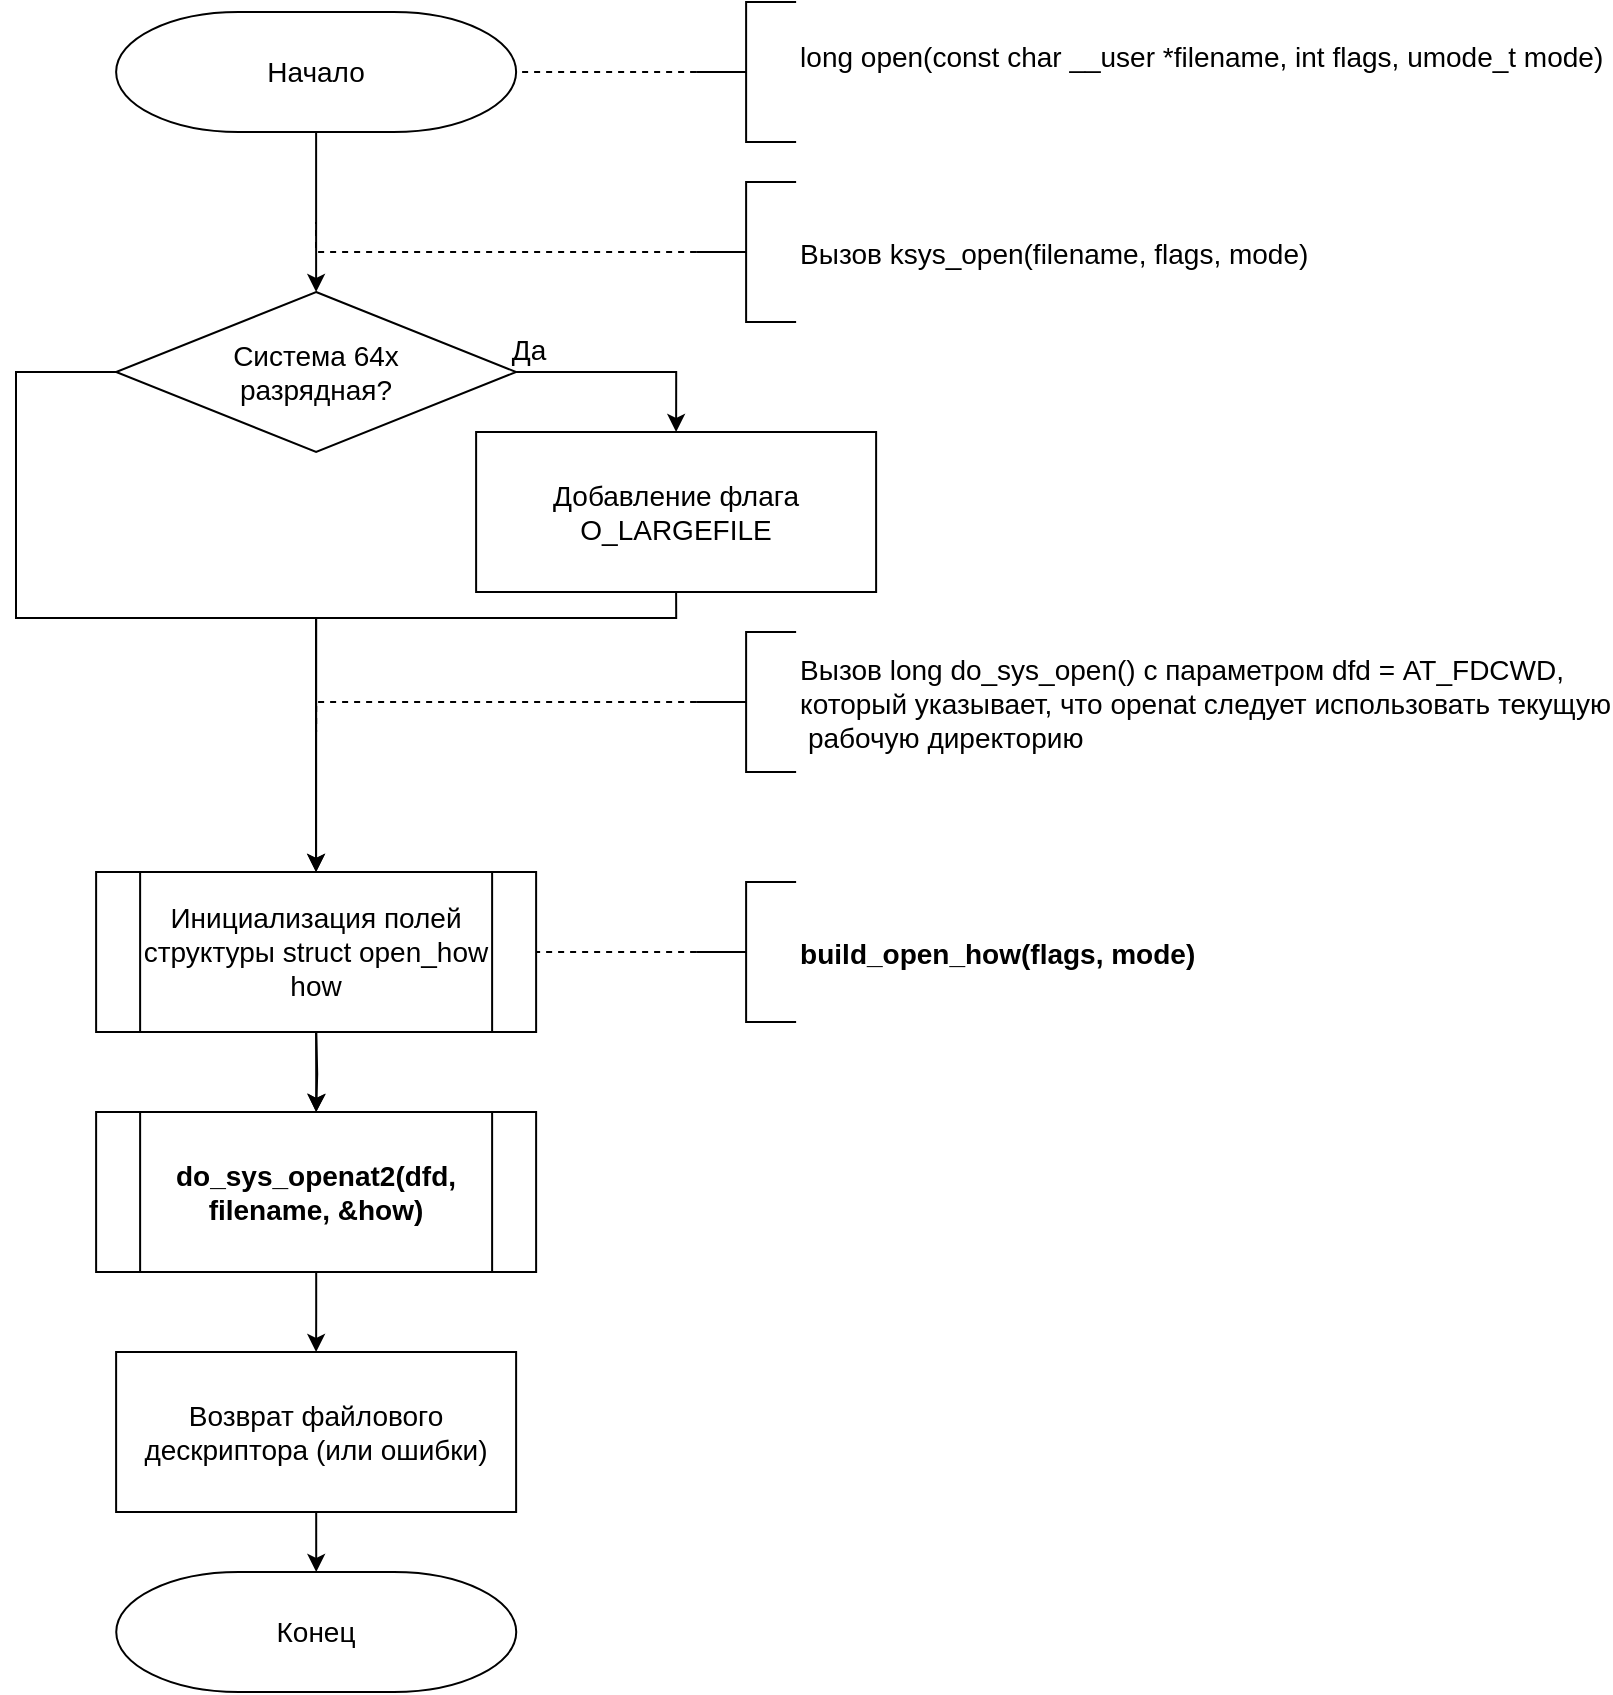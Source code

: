 <mxfile version="21.3.2" type="device" pages="12">
  <diagram id="L0W8xSpiHUwAw0wuu-Vm" name="open">
    <mxGraphModel dx="1363" dy="844" grid="1" gridSize="10" guides="1" tooltips="1" connect="1" arrows="1" fold="1" page="1" pageScale="1" pageWidth="827" pageHeight="1169" math="0" shadow="0">
      <root>
        <mxCell id="0" />
        <mxCell id="1" parent="0" />
        <mxCell id="HIVJM8vQRVQHc2mUyGFN-1" value="" style="edgeStyle=orthogonalEdgeStyle;rounded=0;orthogonalLoop=1;jettySize=auto;fontFamily=Helvetica;fontSize=14;fontStyle=0" parent="1" source="HIVJM8vQRVQHc2mUyGFN-2" target="HIVJM8vQRVQHc2mUyGFN-5" edge="1">
          <mxGeometry relative="1" as="geometry">
            <mxPoint x="275.06" y="812.5" as="targetPoint" />
          </mxGeometry>
        </mxCell>
        <mxCell id="HIVJM8vQRVQHc2mUyGFN-2" value="Начало" style="strokeWidth=1;shape=mxgraph.flowchart.terminator;whiteSpace=wrap;fontFamily=Helvetica;fontSize=14;fontStyle=0" parent="1" vertex="1">
          <mxGeometry x="175.06" y="700" width="200" height="60" as="geometry" />
        </mxCell>
        <mxCell id="HIVJM8vQRVQHc2mUyGFN-3" value="Да" style="edgeStyle=orthogonalEdgeStyle;rounded=0;orthogonalLoop=1;jettySize=auto;exitX=1;exitY=0.5;exitDx=0;exitDy=0;entryX=0.5;entryY=0;entryDx=0;entryDy=0;fontFamily=Helvetica;fontSize=14;fontStyle=0" parent="1" source="HIVJM8vQRVQHc2mUyGFN-5" target="HIVJM8vQRVQHc2mUyGFN-7" edge="1">
          <mxGeometry x="-0.9" y="12" relative="1" as="geometry">
            <mxPoint x="1" as="offset" />
          </mxGeometry>
        </mxCell>
        <mxCell id="HIVJM8vQRVQHc2mUyGFN-4" value="" style="edgeStyle=orthogonalEdgeStyle;rounded=0;orthogonalLoop=1;jettySize=auto;exitX=0;exitY=0.5;exitDx=0;exitDy=0;fontFamily=Helvetica;fontSize=14;fontStyle=0" parent="1" source="HIVJM8vQRVQHc2mUyGFN-5" target="HIVJM8vQRVQHc2mUyGFN-11" edge="1">
          <mxGeometry relative="1" as="geometry">
            <Array as="points">
              <mxPoint x="125" y="880" />
              <mxPoint x="125" y="1003" />
              <mxPoint x="275" y="1003" />
            </Array>
            <mxPoint x="275.06" y="1253.809" as="targetPoint" />
          </mxGeometry>
        </mxCell>
        <mxCell id="HIVJM8vQRVQHc2mUyGFN-5" value="Система 64x&#xa;разрядная?" style="rhombus;whiteSpace=wrap;strokeWidth=1;fontFamily=Helvetica;fontSize=14;fontStyle=0" parent="1" vertex="1">
          <mxGeometry x="175.06" y="840" width="200" height="80" as="geometry" />
        </mxCell>
        <mxCell id="HIVJM8vQRVQHc2mUyGFN-6" value="" style="edgeStyle=orthogonalEdgeStyle;rounded=0;orthogonalLoop=1;jettySize=auto;exitX=0.5;exitY=1;exitDx=0;exitDy=0;entryX=0.5;entryY=0;entryDx=0;entryDy=0;fontFamily=Helvetica;fontSize=14;fontStyle=0" parent="1" source="HIVJM8vQRVQHc2mUyGFN-7" target="HIVJM8vQRVQHc2mUyGFN-11" edge="1">
          <mxGeometry relative="1" as="geometry">
            <Array as="points">
              <mxPoint x="455.06" y="1003" />
              <mxPoint x="275.06" y="1003" />
            </Array>
            <mxPoint x="275.06" y="1120" as="targetPoint" />
          </mxGeometry>
        </mxCell>
        <mxCell id="HIVJM8vQRVQHc2mUyGFN-7" value="Добавление флага O_LARGEFILE" style="rounded=0;whiteSpace=wrap;strokeWidth=1;fontFamily=Helvetica;fontSize=14;fontStyle=0" parent="1" vertex="1">
          <mxGeometry x="355.06" y="910" width="200" height="80" as="geometry" />
        </mxCell>
        <mxCell id="HIVJM8vQRVQHc2mUyGFN-8" value="" style="edgeStyle=orthogonalEdgeStyle;rounded=0;orthogonalLoop=1;jettySize=auto;exitX=0;exitY=0.5;exitDx=0;exitDy=0;exitPerimeter=0;endArrow=none;endFill=0;dashed=1;fontFamily=Helvetica;fontSize=14;fontStyle=0" parent="1" source="HIVJM8vQRVQHc2mUyGFN-9" edge="1">
          <mxGeometry relative="1" as="geometry">
            <mxPoint x="275.06" y="1060" as="targetPoint" />
            <mxPoint x="582.06" y="1085.5" as="sourcePoint" />
            <Array as="points">
              <mxPoint x="275.06" y="1045" />
            </Array>
          </mxGeometry>
        </mxCell>
        <mxCell id="HIVJM8vQRVQHc2mUyGFN-9" value="Вызов long do_sys_open() с параметром dfd = AT_FDCWD,&#xa;который указывает, что openat следует использовать текущую&#xa; рабочую директорию" style="strokeWidth=1;shape=mxgraph.flowchart.annotation_2;align=left;labelPosition=right;pointerEvents=1;fontFamily=Helvetica;fontSize=14;fontStyle=0" parent="1" vertex="1">
          <mxGeometry x="465.06" y="1010" width="50" height="70" as="geometry" />
        </mxCell>
        <mxCell id="HIVJM8vQRVQHc2mUyGFN-10" value="" style="edgeStyle=orthogonalEdgeStyle;rounded=0;orthogonalLoop=1;jettySize=auto;exitX=0.5;exitY=1;exitDx=0;exitDy=0;fontFamily=Helvetica;fontSize=14;fontStyle=0" parent="1" source="HIVJM8vQRVQHc2mUyGFN-11" edge="1">
          <mxGeometry relative="1" as="geometry">
            <mxPoint x="275.12" y="1250" as="targetPoint" />
          </mxGeometry>
        </mxCell>
        <mxCell id="HIVJM8vQRVQHc2mUyGFN-11" value="Инициализация полей структуры struct open_how how" style="shape=process;whiteSpace=wrap;backgroundOutline=1;fontFamily=Helvetica;fontSize=14;fontStyle=0" parent="1" vertex="1">
          <mxGeometry x="165.06" y="1130" width="220" height="80" as="geometry" />
        </mxCell>
        <mxCell id="HIVJM8vQRVQHc2mUyGFN-36" value="" style="edgeStyle=orthogonalEdgeStyle;rounded=0;orthogonalLoop=1;jettySize=auto;exitX=0;exitY=0.5;exitDx=0;exitDy=0;exitPerimeter=0;endArrow=none;endFill=0;dashed=1;fontFamily=Helvetica;fontSize=14;fontStyle=0" parent="1" source="HIVJM8vQRVQHc2mUyGFN-37" edge="1">
          <mxGeometry relative="1" as="geometry">
            <mxPoint x="275.0" y="805" as="targetPoint" />
            <mxPoint x="482.06" y="750.5" as="sourcePoint" />
            <Array as="points">
              <mxPoint x="275" y="820" />
            </Array>
          </mxGeometry>
        </mxCell>
        <mxCell id="HIVJM8vQRVQHc2mUyGFN-37" value="Вызов ksys_open(filename, flags, mode)" style="strokeWidth=1;shape=mxgraph.flowchart.annotation_2;align=left;labelPosition=right;pointerEvents=1;fontFamily=Helvetica;fontSize=14;fontStyle=0" parent="1" vertex="1">
          <mxGeometry x="465.06" y="785" width="50" height="70" as="geometry" />
        </mxCell>
        <mxCell id="HIVJM8vQRVQHc2mUyGFN-40" value="" style="edgeStyle=orthogonalEdgeStyle;rounded=0;orthogonalLoop=1;jettySize=auto;exitX=0;exitY=0.5;exitDx=0;exitDy=0;exitPerimeter=0;endArrow=none;endFill=0;dashed=1;fontFamily=Helvetica;fontSize=14;fontStyle=0" parent="1" source="HIVJM8vQRVQHc2mUyGFN-41" target="HIVJM8vQRVQHc2mUyGFN-2" edge="1">
          <mxGeometry relative="1" as="geometry">
            <mxPoint x="380" y="745" as="targetPoint" />
            <mxPoint x="562.06" y="690.5" as="sourcePoint" />
            <Array as="points">
              <mxPoint x="410" y="730" />
              <mxPoint x="410" y="730" />
            </Array>
          </mxGeometry>
        </mxCell>
        <mxCell id="HIVJM8vQRVQHc2mUyGFN-41" value="long open(const char __user *filename, int flags, umode_t mode)&#xa;" style="strokeWidth=1;shape=mxgraph.flowchart.annotation_2;align=left;labelPosition=right;pointerEvents=1;fontFamily=Helvetica;fontSize=14;fontStyle=0" parent="1" vertex="1">
          <mxGeometry x="465.06" y="695" width="50" height="70" as="geometry" />
        </mxCell>
        <mxCell id="HIVJM8vQRVQHc2mUyGFN-46" value="" style="edgeStyle=orthogonalEdgeStyle;rounded=0;orthogonalLoop=1;jettySize=auto;entryX=0.5;entryY=0;entryDx=0;entryDy=0;fontFamily=Helvetica;fontSize=14;fontColor=#000000;fontStyle=0" parent="1" target="HIVJM8vQRVQHc2mUyGFN-49" edge="1">
          <mxGeometry relative="1" as="geometry">
            <mxPoint x="275.119" y="1210.0" as="sourcePoint" />
          </mxGeometry>
        </mxCell>
        <mxCell id="HIVJM8vQRVQHc2mUyGFN-48" value="" style="edgeStyle=orthogonalEdgeStyle;rounded=0;orthogonalLoop=1;jettySize=auto;fontFamily=Helvetica;fontSize=14;fontColor=#000000;fontStyle=0" parent="1" source="HIVJM8vQRVQHc2mUyGFN-49" edge="1">
          <mxGeometry relative="1" as="geometry">
            <mxPoint x="275.06" y="1370" as="targetPoint" />
          </mxGeometry>
        </mxCell>
        <mxCell id="HIVJM8vQRVQHc2mUyGFN-49" value="do_sys_openat2(dfd, filename, &amp;how)" style="shape=process;whiteSpace=wrap;backgroundOutline=1;fontFamily=Helvetica;fontSize=14;fontStyle=1" parent="1" vertex="1">
          <mxGeometry x="165.06" y="1250" width="220" height="80" as="geometry" />
        </mxCell>
        <mxCell id="TKg9QXCHMcQPysXYahuZ-1" value="" style="edgeStyle=orthogonalEdgeStyle;rounded=0;orthogonalLoop=1;jettySize=auto;exitX=0;exitY=0.5;exitDx=0;exitDy=0;exitPerimeter=0;endArrow=none;endFill=0;dashed=1;fontFamily=Helvetica;fontSize=14;fontStyle=0" parent="1" source="TKg9QXCHMcQPysXYahuZ-2" target="HIVJM8vQRVQHc2mUyGFN-11" edge="1">
          <mxGeometry relative="1" as="geometry">
            <mxPoint x="380.0" y="1120" as="targetPoint" />
            <mxPoint x="577" y="1153" as="sourcePoint" />
          </mxGeometry>
        </mxCell>
        <mxCell id="TKg9QXCHMcQPysXYahuZ-2" value="build_open_how(flags, mode)" style="strokeWidth=1;shape=mxgraph.flowchart.annotation_2;align=left;labelPosition=right;pointerEvents=1;fontFamily=Helvetica;fontSize=14;fontStyle=1" parent="1" vertex="1">
          <mxGeometry x="465.06" y="1135" width="50" height="70" as="geometry" />
        </mxCell>
        <mxCell id="dRyG6LW_oihnN7LXHJ_f-3" style="edgeStyle=orthogonalEdgeStyle;rounded=0;orthogonalLoop=1;jettySize=auto;html=1;entryX=0.5;entryY=0;entryDx=0;entryDy=0;entryPerimeter=0;" parent="1" source="dRyG6LW_oihnN7LXHJ_f-1" target="dRyG6LW_oihnN7LXHJ_f-2" edge="1">
          <mxGeometry relative="1" as="geometry" />
        </mxCell>
        <mxCell id="dRyG6LW_oihnN7LXHJ_f-1" value="Возврат файлового дескриптора (или ошибки)" style="rounded=0;whiteSpace=wrap;strokeWidth=1;fontFamily=Helvetica;fontSize=14;fontStyle=0" parent="1" vertex="1">
          <mxGeometry x="175.06" y="1370" width="200" height="80" as="geometry" />
        </mxCell>
        <mxCell id="dRyG6LW_oihnN7LXHJ_f-2" value="Конец" style="strokeWidth=1;shape=mxgraph.flowchart.terminator;whiteSpace=wrap;fontFamily=Helvetica;fontSize=14;fontStyle=0" parent="1" vertex="1">
          <mxGeometry x="175.12" y="1480" width="200" height="60" as="geometry" />
        </mxCell>
      </root>
    </mxGraphModel>
  </diagram>
  <diagram id="XpFQh1vkCX_Rupb2goKs" name="build_open_how">
    <mxGraphModel dx="272" dy="695" grid="1" gridSize="10" guides="1" tooltips="1" connect="1" arrows="1" fold="1" page="1" pageScale="1" pageWidth="850" pageHeight="1100" math="0" shadow="0">
      <root>
        <mxCell id="RT8kuteWHR8octV07Tsq-0" />
        <mxCell id="RT8kuteWHR8octV07Tsq-1" parent="RT8kuteWHR8octV07Tsq-0" />
        <mxCell id="6XuVbUTFIIw3002ECEih-0" style="edgeStyle=orthogonalEdgeStyle;rounded=0;orthogonalLoop=1;jettySize=auto;html=1;" parent="RT8kuteWHR8octV07Tsq-1" source="6XuVbUTFIIw3002ECEih-1" target="6XuVbUTFIIw3002ECEih-22" edge="1">
          <mxGeometry relative="1" as="geometry" />
        </mxCell>
        <mxCell id="6XuVbUTFIIw3002ECEih-1" value="Начало" style="strokeWidth=1;shape=mxgraph.flowchart.terminator;whiteSpace=wrap;fontFamily=Helvetica;fontSize=14;fontStyle=0" parent="RT8kuteWHR8octV07Tsq-1" vertex="1">
          <mxGeometry x="1654.06" y="605" width="200" height="60" as="geometry" />
        </mxCell>
        <mxCell id="6XuVbUTFIIw3002ECEih-2" value="" style="edgeStyle=orthogonalEdgeStyle;rounded=0;orthogonalLoop=1;jettySize=auto;exitX=0;exitY=0.5;exitDx=0;exitDy=0;exitPerimeter=0;endArrow=none;endFill=0;dashed=1;fontFamily=Helvetica;fontSize=14;fontStyle=0" parent="RT8kuteWHR8octV07Tsq-1" source="6XuVbUTFIIw3002ECEih-3" target="6XuVbUTFIIw3002ECEih-1" edge="1">
          <mxGeometry relative="1" as="geometry">
            <mxPoint x="1833.94" y="635" as="targetPoint" />
            <mxPoint x="2020.94" y="575.5" as="sourcePoint" />
            <Array as="points" />
          </mxGeometry>
        </mxCell>
        <mxCell id="6XuVbUTFIIw3002ECEih-3" value="struct open_how build_open_how(int flags,umode_t mode)" style="strokeWidth=1;shape=mxgraph.flowchart.annotation_2;align=left;labelPosition=right;pointerEvents=1;fontFamily=Helvetica;fontSize=14;fontStyle=0;html=1;" parent="RT8kuteWHR8octV07Tsq-1" vertex="1">
          <mxGeometry x="1943.88" y="600" width="50" height="70" as="geometry" />
        </mxCell>
        <mxCell id="6XuVbUTFIIw3002ECEih-4" value="" style="edgeStyle=orthogonalEdgeStyle;rounded=0;orthogonalLoop=1;jettySize=auto;exitX=0.5;exitY=1;exitDx=0;exitDy=0;fontFamily=Helvetica;fontSize=14;fontStyle=0" parent="RT8kuteWHR8octV07Tsq-1" target="6XuVbUTFIIw3002ECEih-5" edge="1">
          <mxGeometry relative="1" as="geometry">
            <mxPoint x="1755.06" y="960" as="sourcePoint" />
          </mxGeometry>
        </mxCell>
        <mxCell id="6XuVbUTFIIw3002ECEih-5" value="Установлен флаг&#xa; O_PATH в how.flags?" style="rhombus;whiteSpace=wrap;strokeWidth=1;fontFamily=Helvetica;fontSize=14;fontStyle=0" parent="RT8kuteWHR8octV07Tsq-1" vertex="1">
          <mxGeometry x="1655.06" y="1000" width="200" height="80" as="geometry" />
        </mxCell>
        <mxCell id="6XuVbUTFIIw3002ECEih-6" value="Оставить в how.flags только флаги O_PATH_FLAGS" style="rounded=0;whiteSpace=wrap;strokeWidth=1;fontFamily=Helvetica;fontSize=14;fontStyle=0" parent="RT8kuteWHR8octV07Tsq-1" vertex="1">
          <mxGeometry x="1840" y="1080" width="200" height="80" as="geometry" />
        </mxCell>
        <mxCell id="6XuVbUTFIIw3002ECEih-7" value="" style="edgeStyle=orthogonalEdgeStyle;rounded=0;orthogonalLoop=1;jettySize=auto;exitX=1;exitY=0.5;exitDx=0;exitDy=0;entryX=0.5;entryY=0;entryDx=0;entryDy=0;fontFamily=Helvetica;fontSize=14;fontStyle=0" parent="RT8kuteWHR8octV07Tsq-1" source="6XuVbUTFIIw3002ECEih-5" target="6XuVbUTFIIw3002ECEih-6" edge="1">
          <mxGeometry relative="1" as="geometry" />
        </mxCell>
        <mxCell id="6XuVbUTFIIw3002ECEih-8" value="" style="edgeStyle=orthogonalEdgeStyle;rounded=0;orthogonalLoop=1;jettySize=auto;exitX=0.5;exitY=1;exitDx=0;exitDy=0;entryX=0.5;entryY=0;entryDx=0;entryDy=0;fontFamily=Helvetica;fontSize=14;fontStyle=0" parent="RT8kuteWHR8octV07Tsq-1" source="6XuVbUTFIIw3002ECEih-6" target="6XuVbUTFIIw3002ECEih-11" edge="1">
          <mxGeometry relative="1" as="geometry">
            <mxPoint x="1755.06" y="1490" as="targetPoint" />
            <Array as="points">
              <mxPoint x="1940" y="1180" />
              <mxPoint x="1755" y="1180" />
            </Array>
          </mxGeometry>
        </mxCell>
        <mxCell id="6XuVbUTFIIw3002ECEih-9" value="" style="edgeStyle=orthogonalEdgeStyle;rounded=0;orthogonalLoop=1;jettySize=auto;exitX=0;exitY=0.5;exitDx=0;exitDy=0;entryX=0.5;entryY=0;entryDx=0;entryDy=0;fontFamily=Helvetica;fontSize=14;fontStyle=0" parent="RT8kuteWHR8octV07Tsq-1" source="6XuVbUTFIIw3002ECEih-5" target="6XuVbUTFIIw3002ECEih-11" edge="1">
          <mxGeometry relative="1" as="geometry">
            <mxPoint x="1755.06" y="1490" as="targetPoint" />
            <Array as="points">
              <mxPoint x="1620" y="1040" />
              <mxPoint x="1620" y="1180" />
              <mxPoint x="1755" y="1180" />
            </Array>
          </mxGeometry>
        </mxCell>
        <mxCell id="6XuVbUTFIIw3002ECEih-10" value="Да" style="text;align=center;verticalAlign=middle;resizable=0;points=[];autosize=1;strokeColor=none;fontFamily=Helvetica;fontSize=14;fontStyle=0" parent="RT8kuteWHR8octV07Tsq-1" vertex="1">
          <mxGeometry x="1855.06" y="1020" width="30" height="20" as="geometry" />
        </mxCell>
        <mxCell id="6XuVbUTFIIw3002ECEih-11" value="Установлен&#xa;флаг O_CREAT или __O_TMPFILE&#xa; в how.flags?" style="rhombus;whiteSpace=wrap;strokeWidth=1;fontFamily=Helvetica;fontSize=14;fontStyle=0" parent="RT8kuteWHR8octV07Tsq-1" vertex="1">
          <mxGeometry x="1655.06" y="1200" width="200" height="100" as="geometry" />
        </mxCell>
        <mxCell id="6XuVbUTFIIw3002ECEih-12" value="" style="edgeStyle=orthogonalEdgeStyle;rounded=0;orthogonalLoop=1;jettySize=auto;exitX=1;exitY=0.5;exitDx=0;exitDy=0;entryX=0.5;entryY=0;entryDx=0;entryDy=0;fontFamily=Helvetica;fontSize=14;fontStyle=0" parent="RT8kuteWHR8octV07Tsq-1" source="6XuVbUTFIIw3002ECEih-11" target="6XuVbUTFIIw3002ECEih-18" edge="1">
          <mxGeometry relative="1" as="geometry">
            <mxPoint x="1940" y="1270" as="targetPoint" />
            <Array as="points">
              <mxPoint x="1940" y="1250" />
              <mxPoint x="1940" y="1400" />
              <mxPoint x="1760" y="1400" />
            </Array>
          </mxGeometry>
        </mxCell>
        <mxCell id="6XuVbUTFIIw3002ECEih-13" value="" style="edgeStyle=orthogonalEdgeStyle;rounded=0;orthogonalLoop=1;jettySize=auto;exitX=0;exitY=0.5;exitDx=0;exitDy=0;fontFamily=Helvetica;fontSize=14;entryX=0.5;entryY=0;entryDx=0;entryDy=0;fontStyle=0" parent="RT8kuteWHR8octV07Tsq-1" source="6XuVbUTFIIw3002ECEih-11" target="6XuVbUTFIIw3002ECEih-16" edge="1">
          <mxGeometry relative="1" as="geometry">
            <mxPoint x="1760" y="1429" as="targetPoint" />
            <Array as="points">
              <mxPoint x="1610" y="1250" />
            </Array>
          </mxGeometry>
        </mxCell>
        <mxCell id="6XuVbUTFIIw3002ECEih-14" value="Да" style="text;align=center;verticalAlign=middle;resizable=0;points=[];autosize=1;strokeColor=none;fontFamily=Helvetica;fontSize=14;fontStyle=0" parent="RT8kuteWHR8octV07Tsq-1" vertex="1">
          <mxGeometry x="1860.06" y="1220" width="30" height="20" as="geometry" />
        </mxCell>
        <mxCell id="6XuVbUTFIIw3002ECEih-15" value="" style="edgeStyle=orthogonalEdgeStyle;rounded=0;orthogonalLoop=1;jettySize=auto;entryX=0.5;entryY=0;entryDx=0;entryDy=0;fontFamily=Helvetica;fontSize=14;fontColor=#000000;fontStyle=0" parent="RT8kuteWHR8octV07Tsq-1" source="6XuVbUTFIIw3002ECEih-16" target="6XuVbUTFIIw3002ECEih-18" edge="1">
          <mxGeometry relative="1" as="geometry">
            <Array as="points">
              <mxPoint x="1610" y="1400" />
              <mxPoint x="1760" y="1400" />
            </Array>
          </mxGeometry>
        </mxCell>
        <mxCell id="6XuVbUTFIIw3002ECEih-16" value="Сброс всех флагов  how.mode" style="rounded=0;whiteSpace=wrap;strokeWidth=1;fontFamily=Helvetica;fontSize=14;fontStyle=0" parent="RT8kuteWHR8octV07Tsq-1" vertex="1">
          <mxGeometry x="1510" y="1290" width="200" height="80" as="geometry" />
        </mxCell>
        <mxCell id="6XuVbUTFIIw3002ECEih-17" style="edgeStyle=orthogonalEdgeStyle;rounded=0;orthogonalLoop=1;jettySize=auto;html=1;entryX=0.5;entryY=0;entryDx=0;entryDy=0;entryPerimeter=0;" parent="RT8kuteWHR8octV07Tsq-1" source="6XuVbUTFIIw3002ECEih-18" target="6XuVbUTFIIw3002ECEih-33" edge="1">
          <mxGeometry relative="1" as="geometry" />
        </mxCell>
        <mxCell id="6XuVbUTFIIw3002ECEih-18" value="Возврат структуры open_how" style="rounded=0;whiteSpace=wrap;strokeWidth=1;fontFamily=Helvetica;fontSize=14;fontStyle=0" parent="RT8kuteWHR8octV07Tsq-1" vertex="1">
          <mxGeometry x="1660.06" y="1460" width="200" height="80" as="geometry" />
        </mxCell>
        <mxCell id="6XuVbUTFIIw3002ECEih-19" value="" style="edgeStyle=orthogonalEdgeStyle;rounded=0;orthogonalLoop=1;jettySize=auto;exitX=0;exitY=0.5;exitDx=0;exitDy=0;exitPerimeter=0;endArrow=none;endFill=0;dashed=1;fontFamily=Helvetica;fontSize=14;fontStyle=0" parent="RT8kuteWHR8octV07Tsq-1" source="6XuVbUTFIIw3002ECEih-20" target="6XuVbUTFIIw3002ECEih-24" edge="1">
          <mxGeometry relative="1" as="geometry">
            <mxPoint x="1874" y="830" as="targetPoint" />
            <mxPoint x="2040.94" y="770.5" as="sourcePoint" />
            <Array as="points" />
          </mxGeometry>
        </mxCell>
        <mxCell id="6XuVbUTFIIw3002ECEih-20" value="&lt;span style=&quot;text-align: center&quot;&gt;.flags = flags &amp;amp; VALID_OPEN_FLAGS,&lt;/span&gt;&lt;span style=&quot;text-align: center&quot;&gt;&lt;br&gt;&lt;/span&gt;VALID_OPEN_FLAGS - побитовое ИЛИ &lt;br&gt;всех допустимых флагов для&amp;nbsp;&amp;nbsp;&lt;span&gt;open/openat&lt;/span&gt;" style="strokeWidth=1;shape=mxgraph.flowchart.annotation_2;align=left;labelPosition=right;pointerEvents=1;fontFamily=Helvetica;fontSize=14;fontStyle=0;html=1;" parent="RT8kuteWHR8octV07Tsq-1" vertex="1">
          <mxGeometry x="1943.88" y="800" width="50" height="70" as="geometry" />
        </mxCell>
        <mxCell id="6XuVbUTFIIw3002ECEih-21" style="edgeStyle=orthogonalEdgeStyle;rounded=0;orthogonalLoop=1;jettySize=auto;html=1;entryX=0.5;entryY=0;entryDx=0;entryDy=0;" parent="RT8kuteWHR8octV07Tsq-1" source="6XuVbUTFIIw3002ECEih-22" target="6XuVbUTFIIw3002ECEih-24" edge="1">
          <mxGeometry relative="1" as="geometry" />
        </mxCell>
        <mxCell id="6XuVbUTFIIw3002ECEih-22" value="Создание  структуры struct open_how how" style="rounded=0;whiteSpace=wrap;strokeWidth=1;fontFamily=Helvetica;fontSize=14;fontStyle=0" parent="RT8kuteWHR8octV07Tsq-1" vertex="1">
          <mxGeometry x="1654.06" y="690" width="200" height="80" as="geometry" />
        </mxCell>
        <mxCell id="6XuVbUTFIIw3002ECEih-23" style="edgeStyle=orthogonalEdgeStyle;rounded=0;orthogonalLoop=1;jettySize=auto;html=1;" parent="RT8kuteWHR8octV07Tsq-1" source="6XuVbUTFIIw3002ECEih-24" target="6XuVbUTFIIw3002ECEih-25" edge="1">
          <mxGeometry relative="1" as="geometry" />
        </mxCell>
        <mxCell id="6XuVbUTFIIw3002ECEih-24" value="Инициализация поля .flags структуры open_how&#xa;всеми допустимыми флагами из аргумента flags" style="rounded=0;whiteSpace=wrap;strokeWidth=1;fontFamily=Helvetica;fontSize=14;fontStyle=0" parent="RT8kuteWHR8octV07Tsq-1" vertex="1">
          <mxGeometry x="1654.06" y="795" width="200" height="80" as="geometry" />
        </mxCell>
        <mxCell id="6XuVbUTFIIw3002ECEih-25" value=".mode = mode &amp; S_IALLUGO" style="rounded=0;whiteSpace=wrap;strokeWidth=1;fontFamily=Helvetica;fontSize=14;fontStyle=0" parent="RT8kuteWHR8octV07Tsq-1" vertex="1">
          <mxGeometry x="1656.06" y="900" width="196" height="80" as="geometry" />
        </mxCell>
        <mxCell id="6XuVbUTFIIw3002ECEih-26" value="" style="edgeStyle=orthogonalEdgeStyle;rounded=0;orthogonalLoop=1;jettySize=auto;exitX=0;exitY=0.5;exitDx=0;exitDy=0;exitPerimeter=0;endArrow=none;endFill=0;dashed=1;fontFamily=Helvetica;fontSize=14;fontStyle=0" parent="RT8kuteWHR8octV07Tsq-1" source="6XuVbUTFIIw3002ECEih-27" target="6XuVbUTFIIw3002ECEih-25" edge="1">
          <mxGeometry relative="1" as="geometry">
            <mxPoint x="1854" y="935" as="targetPoint" />
            <mxPoint x="2040.94" y="875.5" as="sourcePoint" />
            <Array as="points" />
          </mxGeometry>
        </mxCell>
        <mxCell id="6XuVbUTFIIw3002ECEih-27" value="S_IALLUGO =(S_ISUID|S_ISGID|S_ISVTX|S_IRWXUGO)" style="strokeWidth=1;shape=mxgraph.flowchart.annotation_2;align=left;labelPosition=right;pointerEvents=1;fontFamily=Helvetica;fontSize=14;fontStyle=0;" parent="RT8kuteWHR8octV07Tsq-1" vertex="1">
          <mxGeometry x="1943.88" y="905" width="50" height="70" as="geometry" />
        </mxCell>
        <mxCell id="6XuVbUTFIIw3002ECEih-28" value="" style="edgeStyle=orthogonalEdgeStyle;rounded=0;orthogonalLoop=1;jettySize=auto;exitX=0;exitY=0.5;exitDx=0;exitDy=0;exitPerimeter=0;endArrow=none;endFill=0;dashed=1;fontFamily=Helvetica;fontSize=14;fontStyle=0" parent="RT8kuteWHR8octV07Tsq-1" source="6XuVbUTFIIw3002ECEih-29" target="6XuVbUTFIIw3002ECEih-6" edge="1">
          <mxGeometry relative="1" as="geometry">
            <mxPoint x="2010" y="1120" as="targetPoint" />
            <mxPoint x="2196.94" y="1055.5" as="sourcePoint" />
            <Array as="points" />
          </mxGeometry>
        </mxCell>
        <mxCell id="6XuVbUTFIIw3002ECEih-29" value="how.flags &amp;= O_PATH_FLAGS&#xa;O_PATH_FLAGS = (O_DIRECTORY |&#xa;O_NOFOLLOW | O_PATH | O_CLOEXEC)" style="strokeWidth=1;shape=mxgraph.flowchart.annotation_2;align=left;labelPosition=right;pointerEvents=1;fontFamily=Helvetica;fontSize=14;fontStyle=0;" parent="RT8kuteWHR8octV07Tsq-1" vertex="1">
          <mxGeometry x="2075" y="1072.5" width="50" height="95" as="geometry" />
        </mxCell>
        <mxCell id="6XuVbUTFIIw3002ECEih-33" value="Конец" style="strokeWidth=1;shape=mxgraph.flowchart.terminator;whiteSpace=wrap;fontFamily=Helvetica;fontSize=14;fontStyle=0" parent="RT8kuteWHR8octV07Tsq-1" vertex="1">
          <mxGeometry x="1660.06" y="1580" width="200" height="60" as="geometry" />
        </mxCell>
      </root>
    </mxGraphModel>
  </diagram>
  <diagram id="8b92lflKzHccSB3xRbnr" name="do_sys_openat2">
    <mxGraphModel dx="3212" dy="309" grid="1" gridSize="10" guides="1" tooltips="1" connect="1" arrows="1" fold="1" page="1" pageScale="1" pageWidth="827" pageHeight="1169" math="0" shadow="0">
      <root>
        <mxCell id="mWXFVDoq0e2oqumDP-53-0" />
        <mxCell id="mWXFVDoq0e2oqumDP-53-1" parent="mWXFVDoq0e2oqumDP-53-0" />
        <mxCell id="Jsm1fw-TU8QXdeYXPNuA-0" value="" style="edgeStyle=orthogonalEdgeStyle;rounded=0;orthogonalLoop=1;jettySize=auto;exitX=1;exitY=0.5;exitDx=0;exitDy=0;fontFamily=Helvetica;fontSize=14;fontStyle=0;entryX=0.5;entryY=0;entryDx=0;entryDy=0;" parent="mWXFVDoq0e2oqumDP-53-1" source="Jsm1fw-TU8QXdeYXPNuA-2" target="Jsm1fw-TU8QXdeYXPNuA-5" edge="1">
          <mxGeometry relative="1" as="geometry">
            <mxPoint x="425.12" y="2570" as="targetPoint" />
            <Array as="points">
              <mxPoint x="300" y="2550" />
            </Array>
          </mxGeometry>
        </mxCell>
        <mxCell id="Jsm1fw-TU8QXdeYXPNuA-1" value="" style="edgeStyle=orthogonalEdgeStyle;rounded=0;orthogonalLoop=1;jettySize=auto;exitX=0;exitY=0.5;exitDx=0;exitDy=0;fontFamily=Helvetica;fontSize=14;fontStyle=0;entryX=0.5;entryY=0;entryDx=0;entryDy=0;" parent="mWXFVDoq0e2oqumDP-53-1" source="Jsm1fw-TU8QXdeYXPNuA-2" target="mfpzVDqglmDtH1oPHjsT-0" edge="1">
          <mxGeometry relative="1" as="geometry">
            <mxPoint x="-30" y="2550" as="targetPoint" />
            <Array as="points">
              <mxPoint x="-150" y="2550" />
            </Array>
          </mxGeometry>
        </mxCell>
        <mxCell id="Jsm1fw-TU8QXdeYXPNuA-2" value="Ошибка?" style="rhombus;whiteSpace=wrap;strokeWidth=1;fontFamily=Helvetica;fontSize=14;fontStyle=0" parent="mWXFVDoq0e2oqumDP-53-1" vertex="1">
          <mxGeometry x="25" y="2510" width="200" height="80" as="geometry" />
        </mxCell>
        <mxCell id="Jsm1fw-TU8QXdeYXPNuA-3" value="Да" style="text;align=center;verticalAlign=middle;resizable=0;points=[];autosize=1;strokeColor=none;fontFamily=Helvetica;fontSize=14;fontStyle=0" parent="mWXFVDoq0e2oqumDP-53-1" vertex="1">
          <mxGeometry x="-10" y="2530" width="30" height="20" as="geometry" />
        </mxCell>
        <mxCell id="Jsm1fw-TU8QXdeYXPNuA-4" value="" style="edgeStyle=orthogonalEdgeStyle;rounded=0;orthogonalLoop=1;jettySize=auto;exitX=0.5;exitY=1;exitDx=0;exitDy=0;fontFamily=Helvetica;fontSize=14;fontStyle=0" parent="mWXFVDoq0e2oqumDP-53-1" source="Jsm1fw-TU8QXdeYXPNuA-5" target="Jsm1fw-TU8QXdeYXPNuA-13" edge="1">
          <mxGeometry relative="1" as="geometry" />
        </mxCell>
        <mxCell id="Jsm1fw-TU8QXdeYXPNuA-5" value="Заполнение struct filename *tmp. Копирование имени файла из пространства пользователя в пространство ядра (если необходимо)" style="shape=process;whiteSpace=wrap;backgroundOutline=1;fontFamily=Helvetica;fontSize=14;fontStyle=0" parent="mWXFVDoq0e2oqumDP-53-1" vertex="1">
          <mxGeometry x="170" y="2580" width="260" height="80" as="geometry" />
        </mxCell>
        <mxCell id="Jsm1fw-TU8QXdeYXPNuA-6" value="getname(filename)&#xa;(обертка над getname_flags())" style="strokeWidth=1;shape=mxgraph.flowchart.annotation_2;align=left;labelPosition=right;pointerEvents=1;fontFamily=Helvetica;fontSize=14;fontStyle=1" parent="mWXFVDoq0e2oqumDP-53-1" vertex="1">
          <mxGeometry x="455" y="2590" width="50" height="70" as="geometry" />
        </mxCell>
        <mxCell id="Jsm1fw-TU8QXdeYXPNuA-7" value="" style="edgeStyle=orthogonalEdgeStyle;rounded=0;orthogonalLoop=1;jettySize=auto;exitX=0;exitY=0.5;exitDx=0;exitDy=0;exitPerimeter=0;endArrow=none;endFill=0;dashed=1;entryX=0.999;entryY=0.563;entryDx=0;entryDy=0;entryPerimeter=0;fontFamily=Helvetica;fontSize=14;fontStyle=0" parent="mWXFVDoq0e2oqumDP-53-1" source="Jsm1fw-TU8QXdeYXPNuA-6" target="Jsm1fw-TU8QXdeYXPNuA-5" edge="1">
          <mxGeometry relative="1" as="geometry">
            <mxPoint x="410.0" y="2685" as="targetPoint" />
            <mxPoint x="617" y="2668" as="sourcePoint" />
          </mxGeometry>
        </mxCell>
        <mxCell id="Jsm1fw-TU8QXdeYXPNuA-10" value="" style="edgeStyle=orthogonalEdgeStyle;rounded=0;orthogonalLoop=1;jettySize=auto;exitX=1;exitY=0.5;exitDx=0;exitDy=0;fontFamily=Helvetica;fontSize=14;fontStyle=0" parent="mWXFVDoq0e2oqumDP-53-1" source="Jsm1fw-TU8QXdeYXPNuA-13" target="Jsm1fw-TU8QXdeYXPNuA-16" edge="1">
          <mxGeometry relative="1" as="geometry">
            <mxPoint x="600.12" y="2740" as="targetPoint" />
            <Array as="points">
              <mxPoint x="465" y="2720" />
            </Array>
          </mxGeometry>
        </mxCell>
        <mxCell id="Jsm1fw-TU8QXdeYXPNuA-11" style="edgeStyle=orthogonalEdgeStyle;rounded=0;orthogonalLoop=1;jettySize=auto;html=0;entryX=0.5;entryY=0;entryDx=0;entryDy=0;endArrow=classic;endFill=1;fontFamily=Helvetica;fontSize=14;fontColor=#000000;exitX=0;exitY=0.5;exitDx=0;exitDy=0;" parent="mWXFVDoq0e2oqumDP-53-1" source="Jsm1fw-TU8QXdeYXPNuA-20" target="oRwy0QsY8Xf5K4UWQSMD-0" edge="1">
          <mxGeometry relative="1" as="geometry">
            <Array as="points">
              <mxPoint x="230" y="2910" />
            </Array>
          </mxGeometry>
        </mxCell>
        <mxCell id="R2OwxF0rWgXBgg-zoa68-2" style="edgeStyle=orthogonalEdgeStyle;rounded=0;orthogonalLoop=1;jettySize=auto;html=1;exitX=0;exitY=0.5;exitDx=0;exitDy=0;entryX=0.5;entryY=0;entryDx=0;entryDy=0;" parent="mWXFVDoq0e2oqumDP-53-1" source="Jsm1fw-TU8QXdeYXPNuA-13" target="mfpzVDqglmDtH1oPHjsT-1" edge="1">
          <mxGeometry relative="1" as="geometry">
            <mxPoint x="-20" y="2720" as="targetPoint" />
          </mxGeometry>
        </mxCell>
        <mxCell id="Jsm1fw-TU8QXdeYXPNuA-13" value="Ошибка?" style="rhombus;whiteSpace=wrap;strokeWidth=1;fontFamily=Helvetica;fontSize=14;fontStyle=0" parent="mWXFVDoq0e2oqumDP-53-1" vertex="1">
          <mxGeometry x="200" y="2680" width="200" height="80" as="geometry" />
        </mxCell>
        <mxCell id="Jsm1fw-TU8QXdeYXPNuA-14" value="Да" style="text;align=center;verticalAlign=middle;resizable=0;points=[];autosize=1;strokeColor=none;fontFamily=Helvetica;fontSize=14;fontStyle=0" parent="mWXFVDoq0e2oqumDP-53-1" vertex="1">
          <mxGeometry x="120" y="2700" width="30" height="20" as="geometry" />
        </mxCell>
        <mxCell id="Jsm1fw-TU8QXdeYXPNuA-15" value="" style="edgeStyle=orthogonalEdgeStyle;rounded=0;orthogonalLoop=1;jettySize=auto;fontFamily=Helvetica;fontSize=14;fontColor=#000000;fontStyle=0" parent="mWXFVDoq0e2oqumDP-53-1" source="Jsm1fw-TU8QXdeYXPNuA-16" target="Jsm1fw-TU8QXdeYXPNuA-20" edge="1">
          <mxGeometry relative="1" as="geometry" />
        </mxCell>
        <mxCell id="Jsm1fw-TU8QXdeYXPNuA-16" value="Поиск свободного файлового дескриптора fd; отметить его как занятый" style="shape=process;whiteSpace=wrap;backgroundOutline=1;fontFamily=Helvetica;fontSize=14;fontStyle=0" parent="mWXFVDoq0e2oqumDP-53-1" vertex="1">
          <mxGeometry x="375" y="2750" width="200" height="80" as="geometry" />
        </mxCell>
        <mxCell id="Jsm1fw-TU8QXdeYXPNuA-17" value="get_unused_fd_flags(how-&gt;flags)&#xa;(обертка над alloc_fd())" style="strokeWidth=1;shape=mxgraph.flowchart.annotation_2;align=left;labelPosition=right;pointerEvents=1;fontFamily=Helvetica;fontSize=14;fontStyle=1" parent="mWXFVDoq0e2oqumDP-53-1" vertex="1">
          <mxGeometry x="640" y="2755" width="50" height="70" as="geometry" />
        </mxCell>
        <mxCell id="Jsm1fw-TU8QXdeYXPNuA-18" value="" style="edgeStyle=orthogonalEdgeStyle;rounded=0;orthogonalLoop=1;jettySize=auto;exitX=0;exitY=0.5;exitDx=0;exitDy=0;exitPerimeter=0;endArrow=none;endFill=0;dashed=1;fontFamily=Helvetica;fontSize=14;fontStyle=0" parent="mWXFVDoq0e2oqumDP-53-1" source="Jsm1fw-TU8QXdeYXPNuA-17" target="Jsm1fw-TU8QXdeYXPNuA-16" edge="1">
          <mxGeometry relative="1" as="geometry">
            <mxPoint x="409.8" y="2635.04" as="targetPoint" />
            <mxPoint x="465.0" y="2635" as="sourcePoint" />
          </mxGeometry>
        </mxCell>
        <mxCell id="Jsm1fw-TU8QXdeYXPNuA-19" value="" style="edgeStyle=orthogonalEdgeStyle;rounded=0;orthogonalLoop=1;jettySize=auto;exitX=1;exitY=0.5;exitDx=0;exitDy=0;fontFamily=Helvetica;fontSize=14;fontStyle=0" parent="mWXFVDoq0e2oqumDP-53-1" source="Jsm1fw-TU8QXdeYXPNuA-20" target="Jsm1fw-TU8QXdeYXPNuA-23" edge="1">
          <mxGeometry relative="1" as="geometry">
            <mxPoint x="775.12" y="2930" as="targetPoint" />
            <Array as="points">
              <mxPoint x="640" y="2910" />
            </Array>
          </mxGeometry>
        </mxCell>
        <mxCell id="Jsm1fw-TU8QXdeYXPNuA-20" value="Ошибка?" style="rhombus;whiteSpace=wrap;strokeWidth=1;fontFamily=Helvetica;fontSize=14;fontStyle=0" parent="mWXFVDoq0e2oqumDP-53-1" vertex="1">
          <mxGeometry x="375" y="2870" width="200" height="80" as="geometry" />
        </mxCell>
        <mxCell id="Jsm1fw-TU8QXdeYXPNuA-21" value="Да" style="text;align=center;verticalAlign=middle;resizable=0;points=[];autosize=1;strokeColor=none;fontFamily=Helvetica;fontSize=14;fontStyle=0" parent="mWXFVDoq0e2oqumDP-53-1" vertex="1">
          <mxGeometry x="335.0" y="2890" width="30" height="20" as="geometry" />
        </mxCell>
        <mxCell id="M6Wd3KjkX7j5b_pCPimV-1" style="edgeStyle=orthogonalEdgeStyle;rounded=0;orthogonalLoop=1;jettySize=auto;html=1;entryX=0.5;entryY=0;entryDx=0;entryDy=0;" edge="1" parent="mWXFVDoq0e2oqumDP-53-1" source="Jsm1fw-TU8QXdeYXPNuA-23" target="M6Wd3KjkX7j5b_pCPimV-0">
          <mxGeometry relative="1" as="geometry" />
        </mxCell>
        <mxCell id="Jsm1fw-TU8QXdeYXPNuA-23" value="Создание дескриптора открытого файла struct file *f" style="shape=process;whiteSpace=wrap;backgroundOutline=1;fontFamily=Helvetica;fontSize=14;fontStyle=0" parent="mWXFVDoq0e2oqumDP-53-1" vertex="1">
          <mxGeometry x="550" y="2940" width="200" height="80" as="geometry" />
        </mxCell>
        <mxCell id="Jsm1fw-TU8QXdeYXPNuA-24" value="do_filp_open(dfd, tmp, &amp;op)" style="strokeWidth=1;shape=mxgraph.flowchart.annotation_2;align=left;labelPosition=right;pointerEvents=1;fontFamily=Helvetica;fontSize=14;fontStyle=1" parent="mWXFVDoq0e2oqumDP-53-1" vertex="1">
          <mxGeometry x="815" y="2945" width="50" height="70" as="geometry" />
        </mxCell>
        <mxCell id="Jsm1fw-TU8QXdeYXPNuA-25" value="" style="edgeStyle=orthogonalEdgeStyle;rounded=0;orthogonalLoop=1;jettySize=auto;exitX=0;exitY=0.5;exitDx=0;exitDy=0;exitPerimeter=0;endArrow=none;endFill=0;dashed=1;fontFamily=Helvetica;fontSize=14;fontStyle=0" parent="mWXFVDoq0e2oqumDP-53-1" source="Jsm1fw-TU8QXdeYXPNuA-24" target="Jsm1fw-TU8QXdeYXPNuA-23" edge="1">
          <mxGeometry relative="1" as="geometry">
            <mxPoint x="584.8" y="2825.04" as="targetPoint" />
            <mxPoint x="640.0" y="2825" as="sourcePoint" />
          </mxGeometry>
        </mxCell>
        <mxCell id="MEX2rHWbs8vQDu04Hea5-0" style="edgeStyle=orthogonalEdgeStyle;rounded=0;orthogonalLoop=1;jettySize=auto;html=1;" parent="mWXFVDoq0e2oqumDP-53-1" source="Jsm1fw-TU8QXdeYXPNuA-43" target="an1iK4iP_4G5rDepmr2Z-0" edge="1">
          <mxGeometry relative="1" as="geometry" />
        </mxCell>
        <mxCell id="Jsm1fw-TU8QXdeYXPNuA-43" value="Освобождение памяти, занимаемой struct filename" style="shape=process;whiteSpace=wrap;backgroundOutline=1;fontFamily=Helvetica;fontSize=14;fontStyle=0" parent="mWXFVDoq0e2oqumDP-53-1" vertex="1">
          <mxGeometry x="95" y="3225" width="270" height="80" as="geometry" />
        </mxCell>
        <mxCell id="Jsm1fw-TU8QXdeYXPNuA-44" value="putname(tmp)" style="strokeWidth=1;shape=mxgraph.flowchart.annotation_2;align=left;labelPosition=right;pointerEvents=1;fontFamily=Helvetica;fontSize=14;fontStyle=0" parent="mWXFVDoq0e2oqumDP-53-1" vertex="1">
          <mxGeometry x="405" y="3230" width="50" height="70" as="geometry" />
        </mxCell>
        <mxCell id="Jsm1fw-TU8QXdeYXPNuA-45" value="" style="edgeStyle=orthogonalEdgeStyle;rounded=0;orthogonalLoop=1;jettySize=auto;exitX=0;exitY=0.5;exitDx=0;exitDy=0;exitPerimeter=0;endArrow=none;endFill=0;dashed=1;fontFamily=Helvetica;fontSize=14;fontStyle=0" parent="mWXFVDoq0e2oqumDP-53-1" source="Jsm1fw-TU8QXdeYXPNuA-44" target="Jsm1fw-TU8QXdeYXPNuA-43" edge="1">
          <mxGeometry relative="1" as="geometry">
            <mxPoint x="575" y="3430" as="targetPoint" />
            <mxPoint x="650" y="3330" as="sourcePoint" />
          </mxGeometry>
        </mxCell>
        <mxCell id="Jsm1fw-TU8QXdeYXPNuA-46" value="Конец" style="strokeWidth=1;shape=mxgraph.flowchart.terminator;whiteSpace=wrap;fontFamily=Helvetica;fontSize=14;fontStyle=0" parent="mWXFVDoq0e2oqumDP-53-1" vertex="1">
          <mxGeometry x="-120" y="3560" width="200" height="60" as="geometry" />
        </mxCell>
        <mxCell id="Nm5AceHFq_75eUT_a3gY-0" value="" style="edgeStyle=orthogonalEdgeStyle;rounded=0;orthogonalLoop=1;jettySize=auto;exitX=0.5;exitY=1;exitDx=0;exitDy=0;fontFamily=Helvetica;fontSize=14;fontStyle=0;entryX=0.5;entryY=0;entryDx=0;entryDy=0;" parent="mWXFVDoq0e2oqumDP-53-1" source="Nm5AceHFq_75eUT_a3gY-1" target="Jsm1fw-TU8QXdeYXPNuA-2" edge="1">
          <mxGeometry relative="1" as="geometry">
            <mxPoint x="129.94" y="2370" as="targetPoint" />
          </mxGeometry>
        </mxCell>
        <mxCell id="Nm5AceHFq_75eUT_a3gY-1" value="Проверка правильности флагов полей struct open_how и их&#xa; преобразование. Заполнение struct open_flags" style="shape=process;whiteSpace=wrap;backgroundOutline=1;fontFamily=Helvetica;fontSize=14;fontStyle=0" parent="mWXFVDoq0e2oqumDP-53-1" vertex="1">
          <mxGeometry x="5" y="2390" width="240" height="100" as="geometry" />
        </mxCell>
        <mxCell id="Nm5AceHFq_75eUT_a3gY-2" value="" style="edgeStyle=orthogonalEdgeStyle;rounded=0;orthogonalLoop=1;jettySize=auto;exitX=0;exitY=0.5;exitDx=0;exitDy=0;exitPerimeter=0;endArrow=none;endFill=0;dashed=1;entryX=1;entryY=0.5;entryDx=0;entryDy=0;fontFamily=Helvetica;fontSize=14;fontStyle=0" parent="mWXFVDoq0e2oqumDP-53-1" source="Nm5AceHFq_75eUT_a3gY-3" target="Nm5AceHFq_75eUT_a3gY-1" edge="1">
          <mxGeometry relative="1" as="geometry">
            <mxPoint x="249.94" y="2330" as="targetPoint" />
            <mxPoint x="436.94" y="2313" as="sourcePoint" />
          </mxGeometry>
        </mxCell>
        <mxCell id="Nm5AceHFq_75eUT_a3gY-3" value="build_open_flags(how, &amp;op)" style="strokeWidth=1;shape=mxgraph.flowchart.annotation_2;align=left;labelPosition=right;pointerEvents=1;fontFamily=Helvetica;fontSize=14;fontStyle=1" parent="mWXFVDoq0e2oqumDP-53-1" vertex="1">
          <mxGeometry x="315" y="2405" width="50" height="70" as="geometry" />
        </mxCell>
        <mxCell id="do28IAzf0v4xkSppWrux-0" style="edgeStyle=orthogonalEdgeStyle;rounded=0;orthogonalLoop=1;jettySize=auto;html=1;entryX=0.5;entryY=0;entryDx=0;entryDy=0;" parent="mWXFVDoq0e2oqumDP-53-1" source="GS9SzRzKkFaQtztdKqGO-0" target="Nm5AceHFq_75eUT_a3gY-1" edge="1">
          <mxGeometry relative="1" as="geometry">
            <mxPoint x="125.0" y="2370" as="targetPoint" />
          </mxGeometry>
        </mxCell>
        <mxCell id="GS9SzRzKkFaQtztdKqGO-0" value="Начало" style="strokeWidth=1;shape=mxgraph.flowchart.terminator;whiteSpace=wrap;fontFamily=Helvetica;fontSize=14;fontStyle=0" parent="mWXFVDoq0e2oqumDP-53-1" vertex="1">
          <mxGeometry x="25" y="2285" width="200" height="60" as="geometry" />
        </mxCell>
        <mxCell id="GS9SzRzKkFaQtztdKqGO-1" value="" style="edgeStyle=orthogonalEdgeStyle;rounded=0;orthogonalLoop=1;jettySize=auto;exitX=0;exitY=0.5;exitDx=0;exitDy=0;exitPerimeter=0;endArrow=none;endFill=0;dashed=1;fontFamily=Helvetica;fontSize=14;fontStyle=0" parent="mWXFVDoq0e2oqumDP-53-1" source="GS9SzRzKkFaQtztdKqGO-2" target="GS9SzRzKkFaQtztdKqGO-0" edge="1">
          <mxGeometry relative="1" as="geometry">
            <mxPoint x="229.94" y="2330" as="targetPoint" />
            <mxPoint x="412.0" y="2275.5" as="sourcePoint" />
            <Array as="points">
              <mxPoint x="259.94" y="2315" />
              <mxPoint x="259.94" y="2315" />
            </Array>
          </mxGeometry>
        </mxCell>
        <mxCell id="GS9SzRzKkFaQtztdKqGO-2" value="long do_sys_openat2(int dfd, const char __user *filename,&#xa;struct open_how *how)" style="strokeWidth=1;shape=mxgraph.flowchart.annotation_2;align=left;labelPosition=right;pointerEvents=1;fontFamily=Helvetica;fontSize=14;fontStyle=0" parent="mWXFVDoq0e2oqumDP-53-1" vertex="1">
          <mxGeometry x="315.0" y="2280" width="50" height="70" as="geometry" />
        </mxCell>
        <mxCell id="M6Wd3KjkX7j5b_pCPimV-22" style="edgeStyle=orthogonalEdgeStyle;rounded=0;orthogonalLoop=1;jettySize=auto;html=1;entryX=0.5;entryY=0;entryDx=0;entryDy=0;entryPerimeter=0;" edge="1" parent="mWXFVDoq0e2oqumDP-53-1" target="Jsm1fw-TU8QXdeYXPNuA-46">
          <mxGeometry relative="1" as="geometry">
            <mxPoint x="-20" y="3530" as="sourcePoint" />
          </mxGeometry>
        </mxCell>
        <mxCell id="M6Wd3KjkX7j5b_pCPimV-19" style="edgeStyle=orthogonalEdgeStyle;rounded=0;orthogonalLoop=1;jettySize=auto;html=1;entryX=0.5;entryY=0;entryDx=0;entryDy=0;" edge="1" parent="mWXFVDoq0e2oqumDP-53-1" source="oRwy0QsY8Xf5K4UWQSMD-0" target="Jsm1fw-TU8QXdeYXPNuA-43">
          <mxGeometry relative="1" as="geometry" />
        </mxCell>
        <mxCell id="oRwy0QsY8Xf5K4UWQSMD-0" value="fd = код ошибки" style="rounded=0;whiteSpace=wrap;strokeWidth=1;fontFamily=Helvetica;fontSize=14;fontStyle=0" parent="mWXFVDoq0e2oqumDP-53-1" vertex="1">
          <mxGeometry x="130" y="2950" width="200" height="80" as="geometry" />
        </mxCell>
        <mxCell id="rNjCYWWOxveoI0WkbVOK-4" style="edgeStyle=orthogonalEdgeStyle;rounded=0;orthogonalLoop=1;jettySize=auto;html=1;endArrow=none;endFill=0;" edge="1" parent="mWXFVDoq0e2oqumDP-53-1" source="an1iK4iP_4G5rDepmr2Z-0">
          <mxGeometry relative="1" as="geometry">
            <mxPoint x="-20" y="3520" as="targetPoint" />
            <Array as="points">
              <mxPoint x="230" y="3470" />
              <mxPoint x="90" y="3470" />
              <mxPoint x="90" y="3510" />
              <mxPoint x="-20" y="3510" />
            </Array>
          </mxGeometry>
        </mxCell>
        <mxCell id="an1iK4iP_4G5rDepmr2Z-0" value="Возврат fd" style="rounded=0;whiteSpace=wrap;strokeWidth=1;fontFamily=Helvetica;fontSize=14;fontStyle=0" parent="mWXFVDoq0e2oqumDP-53-1" vertex="1">
          <mxGeometry x="95" y="3352" width="270" height="80" as="geometry" />
        </mxCell>
        <mxCell id="M6Wd3KjkX7j5b_pCPimV-0" value="&lt;font style=&quot;font-size: 24px;&quot;&gt;А&lt;/font&gt;" style="ellipse;whiteSpace=wrap;html=1;aspect=fixed;" vertex="1" parent="mWXFVDoq0e2oqumDP-53-1">
          <mxGeometry x="615" y="3060" width="70" height="70" as="geometry" />
        </mxCell>
        <mxCell id="M6Wd3KjkX7j5b_pCPimV-26" style="edgeStyle=orthogonalEdgeStyle;rounded=0;orthogonalLoop=1;jettySize=auto;html=1;" edge="1" parent="mWXFVDoq0e2oqumDP-53-1" source="M6Wd3KjkX7j5b_pCPimV-3">
          <mxGeometry relative="1" as="geometry">
            <mxPoint x="230" y="3190" as="targetPoint" />
          </mxGeometry>
        </mxCell>
        <mxCell id="M6Wd3KjkX7j5b_pCPimV-3" value="&lt;font style=&quot;font-size: 24px;&quot;&gt;Б&lt;/font&gt;" style="ellipse;whiteSpace=wrap;html=1;aspect=fixed;" vertex="1" parent="mWXFVDoq0e2oqumDP-53-1">
          <mxGeometry x="615" y="3155" width="70" height="70" as="geometry" />
        </mxCell>
        <mxCell id="hV3m3WDsI-M_dJnwYEt5-21" style="edgeStyle=orthogonalEdgeStyle;rounded=0;orthogonalLoop=1;jettySize=auto;html=0;entryX=0.5;entryY=0;entryDx=0;entryDy=0;fontFamily=Helvetica;fontSize=14;fontColor=#000000;" edge="1" parent="mWXFVDoq0e2oqumDP-53-1" source="hV3m3WDsI-M_dJnwYEt5-22" target="hV3m3WDsI-M_dJnwYEt5-33">
          <mxGeometry relative="1" as="geometry" />
        </mxCell>
        <mxCell id="hV3m3WDsI-M_dJnwYEt5-22" value="Ошибка?" style="rhombus;whiteSpace=wrap;strokeWidth=1;fontFamily=Helvetica;fontSize=14;fontStyle=0" vertex="1" parent="mWXFVDoq0e2oqumDP-53-1">
          <mxGeometry x="275" y="3680" width="200" height="80" as="geometry" />
        </mxCell>
        <mxCell id="hV3m3WDsI-M_dJnwYEt5-23" style="edgeStyle=orthogonalEdgeStyle;rounded=0;orthogonalLoop=1;jettySize=auto;html=1;entryX=0.5;entryY=0;entryDx=0;entryDy=0;exitX=0;exitY=0.5;exitDx=0;exitDy=0;" edge="1" parent="mWXFVDoq0e2oqumDP-53-1" source="hV3m3WDsI-M_dJnwYEt5-22" target="hV3m3WDsI-M_dJnwYEt5-25">
          <mxGeometry relative="1" as="geometry">
            <mxPoint x="207" y="3670" as="sourcePoint" />
          </mxGeometry>
        </mxCell>
        <mxCell id="hV3m3WDsI-M_dJnwYEt5-24" value="" style="edgeStyle=orthogonalEdgeStyle;rounded=0;orthogonalLoop=1;jettySize=auto;fontFamily=Helvetica;fontSize=14;fontColor=#000000;fontStyle=0" edge="1" parent="mWXFVDoq0e2oqumDP-53-1" source="hV3m3WDsI-M_dJnwYEt5-25" target="hV3m3WDsI-M_dJnwYEt5-29">
          <mxGeometry relative="1" as="geometry" />
        </mxCell>
        <mxCell id="hV3m3WDsI-M_dJnwYEt5-25" value="Уведомление файловой системы об открытии файла" style="shape=process;whiteSpace=wrap;backgroundOutline=1;fontFamily=Helvetica;fontSize=14;fontStyle=0" vertex="1" parent="mWXFVDoq0e2oqumDP-53-1">
          <mxGeometry x="-28" y="3752" width="200" height="80" as="geometry" />
        </mxCell>
        <mxCell id="hV3m3WDsI-M_dJnwYEt5-26" value="fsnotify_open(f)" style="strokeWidth=1;shape=mxgraph.flowchart.annotation_2;align=left;labelPosition=right;pointerEvents=1;fontFamily=Helvetica;fontSize=14;fontStyle=0" vertex="1" parent="mWXFVDoq0e2oqumDP-53-1">
          <mxGeometry x="207" y="3757" width="50" height="70" as="geometry" />
        </mxCell>
        <mxCell id="hV3m3WDsI-M_dJnwYEt5-27" value="" style="edgeStyle=orthogonalEdgeStyle;rounded=0;orthogonalLoop=1;jettySize=auto;exitX=0;exitY=0.5;exitDx=0;exitDy=0;exitPerimeter=0;endArrow=none;endFill=0;dashed=1;fontFamily=Helvetica;fontSize=14;fontStyle=0" edge="1" parent="mWXFVDoq0e2oqumDP-53-1" source="hV3m3WDsI-M_dJnwYEt5-26" target="hV3m3WDsI-M_dJnwYEt5-25">
          <mxGeometry relative="1" as="geometry">
            <mxPoint x="6.8" y="3637.04" as="targetPoint" />
            <mxPoint x="62.0" y="3637" as="sourcePoint" />
          </mxGeometry>
        </mxCell>
        <mxCell id="hV3m3WDsI-M_dJnwYEt5-28" style="edgeStyle=orthogonalEdgeStyle;rounded=0;orthogonalLoop=1;jettySize=auto;html=1;entryX=0.5;entryY=1;entryDx=0;entryDy=0;endArrow=none;endFill=0;" edge="1" parent="mWXFVDoq0e2oqumDP-53-1" source="hV3m3WDsI-M_dJnwYEt5-29" target="hV3m3WDsI-M_dJnwYEt5-36">
          <mxGeometry relative="1" as="geometry">
            <Array as="points">
              <mxPoint x="72" y="3960" />
              <mxPoint x="615" y="3960" />
            </Array>
          </mxGeometry>
        </mxCell>
        <mxCell id="hV3m3WDsI-M_dJnwYEt5-29" value="Запись дескриптора открытого файла в таблицу&#xa;открытых файлов процесса" style="shape=process;whiteSpace=wrap;backgroundOutline=1;fontFamily=Helvetica;fontSize=14;fontStyle=0" vertex="1" parent="mWXFVDoq0e2oqumDP-53-1">
          <mxGeometry x="-28" y="3862" width="200" height="80" as="geometry" />
        </mxCell>
        <mxCell id="hV3m3WDsI-M_dJnwYEt5-30" value="fd_install(fd, f)" style="strokeWidth=1;shape=mxgraph.flowchart.annotation_2;align=left;labelPosition=right;pointerEvents=1;fontFamily=Helvetica;fontSize=14;fontStyle=0" vertex="1" parent="mWXFVDoq0e2oqumDP-53-1">
          <mxGeometry x="207" y="3867" width="50" height="70" as="geometry" />
        </mxCell>
        <mxCell id="hV3m3WDsI-M_dJnwYEt5-31" value="" style="edgeStyle=orthogonalEdgeStyle;rounded=0;orthogonalLoop=1;jettySize=auto;exitX=0;exitY=0.5;exitDx=0;exitDy=0;exitPerimeter=0;endArrow=none;endFill=0;dashed=1;fontFamily=Helvetica;fontSize=14;fontStyle=0" edge="1" parent="mWXFVDoq0e2oqumDP-53-1" source="hV3m3WDsI-M_dJnwYEt5-30" target="hV3m3WDsI-M_dJnwYEt5-29">
          <mxGeometry relative="1" as="geometry">
            <mxPoint x="182" y="3802" as="targetPoint" />
            <mxPoint x="247" y="3802" as="sourcePoint" />
          </mxGeometry>
        </mxCell>
        <mxCell id="hV3m3WDsI-M_dJnwYEt5-32" style="edgeStyle=orthogonalEdgeStyle;rounded=0;orthogonalLoop=1;jettySize=auto;html=1;entryX=0.5;entryY=0;entryDx=0;entryDy=0;" edge="1" parent="mWXFVDoq0e2oqumDP-53-1" source="hV3m3WDsI-M_dJnwYEt5-33" target="hV3m3WDsI-M_dJnwYEt5-36">
          <mxGeometry relative="1" as="geometry" />
        </mxCell>
        <mxCell id="hV3m3WDsI-M_dJnwYEt5-33" value="Освобождение файлового дескриптора " style="shape=process;whiteSpace=wrap;backgroundOutline=1;fontFamily=Helvetica;fontSize=14;fontStyle=0" vertex="1" parent="mWXFVDoq0e2oqumDP-53-1">
          <mxGeometry x="515" y="3747" width="200" height="80" as="geometry" />
        </mxCell>
        <mxCell id="hV3m3WDsI-M_dJnwYEt5-34" value="put_unused_fd(fd)" style="strokeWidth=1;shape=mxgraph.flowchart.annotation_2;align=left;labelPosition=right;pointerEvents=1;fontFamily=Helvetica;fontSize=14;fontStyle=0" vertex="1" parent="mWXFVDoq0e2oqumDP-53-1">
          <mxGeometry x="765" y="3752" width="50" height="70" as="geometry" />
        </mxCell>
        <mxCell id="hV3m3WDsI-M_dJnwYEt5-35" value="" style="edgeStyle=orthogonalEdgeStyle;rounded=0;orthogonalLoop=1;jettySize=auto;exitX=0;exitY=0.5;exitDx=0;exitDy=0;exitPerimeter=0;endArrow=none;endFill=0;dashed=1;fontFamily=Helvetica;fontSize=14;fontStyle=0" edge="1" parent="mWXFVDoq0e2oqumDP-53-1" source="hV3m3WDsI-M_dJnwYEt5-34" target="hV3m3WDsI-M_dJnwYEt5-33">
          <mxGeometry relative="1" as="geometry">
            <mxPoint x="669.8" y="3632.04" as="targetPoint" />
            <mxPoint x="725.0" y="3632" as="sourcePoint" />
          </mxGeometry>
        </mxCell>
        <mxCell id="hV3m3WDsI-M_dJnwYEt5-36" value="fd = код ошибки" style="rounded=0;whiteSpace=wrap;strokeWidth=1;fontFamily=Helvetica;fontSize=14;fontStyle=0" vertex="1" parent="mWXFVDoq0e2oqumDP-53-1">
          <mxGeometry x="515" y="3857" width="200" height="80" as="geometry" />
        </mxCell>
        <mxCell id="hV3m3WDsI-M_dJnwYEt5-37" style="edgeStyle=orthogonalEdgeStyle;rounded=0;orthogonalLoop=1;jettySize=auto;html=1;entryX=0.5;entryY=0;entryDx=0;entryDy=0;" edge="1" parent="mWXFVDoq0e2oqumDP-53-1" source="hV3m3WDsI-M_dJnwYEt5-38" target="hV3m3WDsI-M_dJnwYEt5-22">
          <mxGeometry relative="1" as="geometry" />
        </mxCell>
        <mxCell id="hV3m3WDsI-M_dJnwYEt5-38" value="&lt;font style=&quot;font-size: 24px;&quot;&gt;А&lt;/font&gt;" style="ellipse;whiteSpace=wrap;html=1;aspect=fixed;" vertex="1" parent="mWXFVDoq0e2oqumDP-53-1">
          <mxGeometry x="340" y="3570" width="70" height="70" as="geometry" />
        </mxCell>
        <mxCell id="hV3m3WDsI-M_dJnwYEt5-39" style="edgeStyle=orthogonalEdgeStyle;rounded=0;orthogonalLoop=1;jettySize=auto;html=1;endArrow=none;endFill=0;" edge="1" parent="mWXFVDoq0e2oqumDP-53-1" source="hV3m3WDsI-M_dJnwYEt5-40">
          <mxGeometry relative="1" as="geometry">
            <mxPoint x="375" y="3960" as="targetPoint" />
          </mxGeometry>
        </mxCell>
        <mxCell id="hV3m3WDsI-M_dJnwYEt5-40" value="&lt;font style=&quot;font-size: 24px;&quot;&gt;Б&lt;/font&gt;" style="ellipse;whiteSpace=wrap;html=1;aspect=fixed;" vertex="1" parent="mWXFVDoq0e2oqumDP-53-1">
          <mxGeometry x="340" y="4010" width="70" height="70" as="geometry" />
        </mxCell>
        <mxCell id="hV3m3WDsI-M_dJnwYEt5-41" value="Да" style="text;align=center;verticalAlign=middle;resizable=0;points=[];autosize=1;strokeColor=none;fontFamily=Helvetica;fontSize=14;fontStyle=0" vertex="1" parent="mWXFVDoq0e2oqumDP-53-1">
          <mxGeometry x="475" y="3690" width="30" height="20" as="geometry" />
        </mxCell>
        <mxCell id="mfpzVDqglmDtH1oPHjsT-2" style="edgeStyle=orthogonalEdgeStyle;rounded=0;orthogonalLoop=1;jettySize=auto;html=1;entryX=0.5;entryY=0;entryDx=0;entryDy=0;entryPerimeter=0;" edge="1" parent="mWXFVDoq0e2oqumDP-53-1" source="mfpzVDqglmDtH1oPHjsT-0" target="Jsm1fw-TU8QXdeYXPNuA-46">
          <mxGeometry relative="1" as="geometry">
            <Array as="points">
              <mxPoint x="-150" y="3510" />
              <mxPoint x="-20" y="3510" />
            </Array>
          </mxGeometry>
        </mxCell>
        <mxCell id="mfpzVDqglmDtH1oPHjsT-0" value="Возврат ошибки" style="rounded=0;whiteSpace=wrap;strokeWidth=1;fontFamily=Helvetica;fontSize=14;fontStyle=0" vertex="1" parent="mWXFVDoq0e2oqumDP-53-1">
          <mxGeometry x="-250" y="2630" width="200" height="80" as="geometry" />
        </mxCell>
        <mxCell id="rNjCYWWOxveoI0WkbVOK-2" style="edgeStyle=orthogonalEdgeStyle;rounded=0;orthogonalLoop=1;jettySize=auto;html=1;endArrow=none;endFill=0;" edge="1" parent="mWXFVDoq0e2oqumDP-53-1" source="mfpzVDqglmDtH1oPHjsT-1">
          <mxGeometry relative="1" as="geometry">
            <mxPoint x="80" y="3510" as="targetPoint" />
            <Array as="points">
              <mxPoint x="10" y="3470" />
              <mxPoint x="90" y="3470" />
              <mxPoint x="90" y="3510" />
            </Array>
          </mxGeometry>
        </mxCell>
        <mxCell id="mfpzVDqglmDtH1oPHjsT-1" value="Возврат ошибки" style="rounded=0;whiteSpace=wrap;strokeWidth=1;fontFamily=Helvetica;fontSize=14;fontStyle=0" vertex="1" parent="mWXFVDoq0e2oqumDP-53-1">
          <mxGeometry x="-90" y="2770" width="200" height="80" as="geometry" />
        </mxCell>
      </root>
    </mxGraphModel>
  </diagram>
  <diagram id="2nkoam2i31RIzSAE2w1j" name="build_open_flags">
    <mxGraphModel dx="1058" dy="1182" grid="1" gridSize="10" guides="1" tooltips="1" connect="1" arrows="1" fold="1" page="1" pageScale="1" pageWidth="850" pageHeight="1100" math="0" shadow="0">
      <root>
        <mxCell id="7KwO-ae9BGAOQZtmDNLQ-0" />
        <mxCell id="7KwO-ae9BGAOQZtmDNLQ-1" parent="7KwO-ae9BGAOQZtmDNLQ-0" />
        <mxCell id="LOy_obazPP_izPLz66EN-0" style="edgeStyle=orthogonalEdgeStyle;rounded=0;orthogonalLoop=1;jettySize=auto;html=1;" parent="7KwO-ae9BGAOQZtmDNLQ-1" source="LOy_obazPP_izPLz66EN-1" target="LOy_obazPP_izPLz66EN-22" edge="1">
          <mxGeometry relative="1" as="geometry" />
        </mxCell>
        <mxCell id="LOy_obazPP_izPLz66EN-1" value="Начало" style="strokeWidth=1;shape=mxgraph.flowchart.terminator;whiteSpace=wrap;fontFamily=Helvetica;fontSize=14;fontStyle=0" parent="7KwO-ae9BGAOQZtmDNLQ-1" vertex="1">
          <mxGeometry x="1654" y="445" width="200" height="60" as="geometry" />
        </mxCell>
        <mxCell id="LOy_obazPP_izPLz66EN-2" value="" style="edgeStyle=orthogonalEdgeStyle;rounded=0;orthogonalLoop=1;jettySize=auto;exitX=0;exitY=0.5;exitDx=0;exitDy=0;exitPerimeter=0;endArrow=none;endFill=0;dashed=1;fontFamily=Helvetica;fontSize=14;fontStyle=0" parent="7KwO-ae9BGAOQZtmDNLQ-1" source="LOy_obazPP_izPLz66EN-3" target="LOy_obazPP_izPLz66EN-1" edge="1">
          <mxGeometry relative="1" as="geometry">
            <mxPoint x="1833.88" y="475" as="targetPoint" />
            <mxPoint x="2020.88" y="415.5" as="sourcePoint" />
            <Array as="points" />
          </mxGeometry>
        </mxCell>
        <mxCell id="LOy_obazPP_izPLz66EN-3" value="int build_open_flags(const struct open_how *how, struct open_flags *op)" style="strokeWidth=1;shape=mxgraph.flowchart.annotation_2;align=left;labelPosition=right;pointerEvents=1;fontFamily=Helvetica;fontSize=14;fontStyle=0;" parent="7KwO-ae9BGAOQZtmDNLQ-1" vertex="1">
          <mxGeometry x="1943.82" y="440" width="50" height="70" as="geometry" />
        </mxCell>
        <mxCell id="LOy_obazPP_izPLz66EN-5" value="Установлен флаг&#xa; O_PATH в flags?" style="rhombus;whiteSpace=wrap;strokeWidth=1;fontFamily=Helvetica;fontSize=14;fontStyle=0" parent="7KwO-ae9BGAOQZtmDNLQ-1" vertex="1">
          <mxGeometry x="1654" y="970" width="200" height="80" as="geometry" />
        </mxCell>
        <mxCell id="LOy_obazPP_izPLz66EN-6" value="Сброс маски режима доступа к файлу acc_mode" style="rounded=0;whiteSpace=wrap;strokeWidth=1;fontFamily=Helvetica;fontSize=14;fontStyle=0" parent="7KwO-ae9BGAOQZtmDNLQ-1" vertex="1">
          <mxGeometry x="1820" y="1040" width="200" height="80" as="geometry" />
        </mxCell>
        <mxCell id="LOy_obazPP_izPLz66EN-7" value="" style="edgeStyle=orthogonalEdgeStyle;rounded=0;orthogonalLoop=1;jettySize=auto;exitX=1;exitY=0.5;exitDx=0;exitDy=0;entryX=0.5;entryY=0;entryDx=0;entryDy=0;fontFamily=Helvetica;fontSize=14;fontStyle=0" parent="7KwO-ae9BGAOQZtmDNLQ-1" source="LOy_obazPP_izPLz66EN-5" target="LOy_obazPP_izPLz66EN-6" edge="1">
          <mxGeometry relative="1" as="geometry" />
        </mxCell>
        <mxCell id="LOy_obazPP_izPLz66EN-8" value="" style="edgeStyle=orthogonalEdgeStyle;rounded=0;orthogonalLoop=1;jettySize=auto;exitX=0.5;exitY=1;exitDx=0;exitDy=0;entryX=0.5;entryY=0;entryDx=0;entryDy=0;fontFamily=Helvetica;fontSize=14;fontStyle=0" parent="7KwO-ae9BGAOQZtmDNLQ-1" source="LOy_obazPP_izPLz66EN-6" target="LOy_obazPP_izPLz66EN-11" edge="1">
          <mxGeometry relative="1" as="geometry">
            <mxPoint x="1755.06" y="1490" as="targetPoint" />
            <Array as="points">
              <mxPoint x="1940" y="1120" />
              <mxPoint x="1940" y="1130" />
            </Array>
          </mxGeometry>
        </mxCell>
        <mxCell id="LOy_obazPP_izPLz66EN-9" value="" style="edgeStyle=orthogonalEdgeStyle;rounded=0;orthogonalLoop=1;jettySize=auto;exitX=0;exitY=0.5;exitDx=0;exitDy=0;entryX=0.5;entryY=0;entryDx=0;entryDy=0;fontFamily=Helvetica;fontSize=14;fontStyle=0" parent="7KwO-ae9BGAOQZtmDNLQ-1" source="LOy_obazPP_izPLz66EN-5" target="LOy_obazPP_izPLz66EN-11" edge="1">
          <mxGeometry relative="1" as="geometry">
            <mxPoint x="1755.06" y="1490" as="targetPoint" />
            <Array as="points">
              <mxPoint x="1580" y="1010" />
              <mxPoint x="1580" y="1130" />
              <mxPoint x="1755" y="1130" />
              <mxPoint x="1755" y="1150" />
            </Array>
          </mxGeometry>
        </mxCell>
        <mxCell id="LOy_obazPP_izPLz66EN-10" value="Да" style="text;align=center;verticalAlign=middle;resizable=0;points=[];autosize=1;strokeColor=none;fontFamily=Helvetica;fontSize=14;fontStyle=0" parent="7KwO-ae9BGAOQZtmDNLQ-1" vertex="1">
          <mxGeometry x="1854" y="990" width="30" height="20" as="geometry" />
        </mxCell>
        <mxCell id="pFIV5p14_oghKKqITQ9h-15" style="edgeStyle=orthogonalEdgeStyle;rounded=0;orthogonalLoop=1;jettySize=auto;html=1;entryX=0.5;entryY=0;entryDx=0;entryDy=0;exitX=1;exitY=0.5;exitDx=0;exitDy=0;" parent="7KwO-ae9BGAOQZtmDNLQ-1" source="LOy_obazPP_izPLz66EN-11" target="pFIV5p14_oghKKqITQ9h-10" edge="1">
          <mxGeometry relative="1" as="geometry">
            <Array as="points">
              <mxPoint x="1920" y="1210" />
            </Array>
          </mxGeometry>
        </mxCell>
        <mxCell id="pFIV5p14_oghKKqITQ9h-21" style="edgeStyle=orthogonalEdgeStyle;rounded=0;orthogonalLoop=1;jettySize=auto;html=1;exitX=0;exitY=0.5;exitDx=0;exitDy=0;" parent="7KwO-ae9BGAOQZtmDNLQ-1" source="LOy_obazPP_izPLz66EN-11" edge="1">
          <mxGeometry relative="1" as="geometry">
            <mxPoint x="1754" y="1350" as="targetPoint" />
            <Array as="points">
              <mxPoint x="1580" y="1210" />
              <mxPoint x="1580" y="1330" />
              <mxPoint x="1754" y="1330" />
            </Array>
          </mxGeometry>
        </mxCell>
        <mxCell id="LOy_obazPP_izPLz66EN-11" value="Установлен&#xa;флаг __O_SYNC&#xa; в flags?" style="rhombus;whiteSpace=wrap;strokeWidth=1;fontFamily=Helvetica;fontSize=14;fontStyle=0" parent="7KwO-ae9BGAOQZtmDNLQ-1" vertex="1">
          <mxGeometry x="1654" y="1160" width="200" height="100" as="geometry" />
        </mxCell>
        <mxCell id="LOy_obazPP_izPLz66EN-14" value="Да" style="text;align=center;verticalAlign=middle;resizable=0;points=[];autosize=1;strokeColor=none;fontFamily=Helvetica;fontSize=14;fontStyle=0" parent="7KwO-ae9BGAOQZtmDNLQ-1" vertex="1">
          <mxGeometry x="1855.06" y="1190" width="30" height="20" as="geometry" />
        </mxCell>
        <mxCell id="LOy_obazPP_izPLz66EN-21" value="Да" style="edgeStyle=orthogonalEdgeStyle;rounded=0;orthogonalLoop=1;jettySize=auto;html=1;startArrow=none;exitX=1;exitY=0.5;exitDx=0;exitDy=0;" parent="7KwO-ae9BGAOQZtmDNLQ-1" source="uaVjzrbGAerVY-UuCp1t-0" target="pFIV5p14_oghKKqITQ9h-0" edge="1">
          <mxGeometry x="-0.951" y="10" relative="1" as="geometry">
            <mxPoint as="offset" />
            <mxPoint x="1754.06" y="795" as="targetPoint" />
            <Array as="points">
              <mxPoint x="1874" y="690" />
              <mxPoint x="1874" y="750" />
              <mxPoint x="1754" y="750" />
            </Array>
          </mxGeometry>
        </mxCell>
        <mxCell id="uaVjzrbGAerVY-UuCp1t-4" style="edgeStyle=orthogonalEdgeStyle;rounded=0;orthogonalLoop=1;jettySize=auto;html=1;entryX=0.5;entryY=0;entryDx=0;entryDy=0;" parent="7KwO-ae9BGAOQZtmDNLQ-1" source="LOy_obazPP_izPLz66EN-22" target="uaVjzrbGAerVY-UuCp1t-0" edge="1">
          <mxGeometry relative="1" as="geometry" />
        </mxCell>
        <mxCell id="LOy_obazPP_izPLz66EN-22" value="Получение маски режима доступа к файлу acc_mode" style="rounded=0;whiteSpace=wrap;strokeWidth=1;fontFamily=Helvetica;fontSize=14;fontStyle=0" parent="7KwO-ae9BGAOQZtmDNLQ-1" vertex="1">
          <mxGeometry x="1654" y="530" width="200" height="80" as="geometry" />
        </mxCell>
        <mxCell id="LOy_obazPP_izPLz66EN-23" style="edgeStyle=orthogonalEdgeStyle;rounded=0;orthogonalLoop=1;jettySize=auto;html=1;" parent="7KwO-ae9BGAOQZtmDNLQ-1" edge="1">
          <mxGeometry relative="1" as="geometry">
            <mxPoint x="1754.167" y="875" as="sourcePoint" />
          </mxGeometry>
        </mxCell>
        <mxCell id="LOy_obazPP_izPLz66EN-32" value="Конец" style="strokeWidth=1;shape=mxgraph.flowchart.terminator;whiteSpace=wrap;fontFamily=Helvetica;fontSize=14;fontStyle=0" parent="7KwO-ae9BGAOQZtmDNLQ-1" vertex="1">
          <mxGeometry x="1540" y="2170" width="200" height="60" as="geometry" />
        </mxCell>
        <mxCell id="pFIV5p14_oghKKqITQ9h-43" style="edgeStyle=orthogonalEdgeStyle;rounded=0;orthogonalLoop=1;jettySize=auto;html=1;" parent="7KwO-ae9BGAOQZtmDNLQ-1" source="uaVjzrbGAerVY-UuCp1t-0" target="pFIV5p14_oghKKqITQ9h-42" edge="1">
          <mxGeometry relative="1" as="geometry" />
        </mxCell>
        <mxCell id="uaVjzrbGAerVY-UuCp1t-0" value="Поля структуры &#xa;open_how валидны?" style="rhombus;whiteSpace=wrap;strokeWidth=1;fontFamily=Helvetica;fontSize=14;fontStyle=0" parent="7KwO-ae9BGAOQZtmDNLQ-1" vertex="1">
          <mxGeometry x="1654" y="650" width="200" height="80" as="geometry" />
        </mxCell>
        <mxCell id="uaVjzrbGAerVY-UuCp1t-2" value="ACC_MODE(flags)" style="strokeWidth=1;shape=mxgraph.flowchart.annotation_2;align=left;labelPosition=right;pointerEvents=1;fontFamily=Helvetica;fontSize=14;fontStyle=0;" parent="7KwO-ae9BGAOQZtmDNLQ-1" vertex="1">
          <mxGeometry x="1943.88" y="535" width="50" height="70" as="geometry" />
        </mxCell>
        <mxCell id="uaVjzrbGAerVY-UuCp1t-3" value="" style="edgeStyle=orthogonalEdgeStyle;rounded=0;orthogonalLoop=1;jettySize=auto;exitX=0;exitY=0.5;exitDx=0;exitDy=0;exitPerimeter=0;endArrow=none;endFill=0;dashed=1;fontFamily=Helvetica;fontSize=14;fontStyle=0;entryX=1;entryY=0.5;entryDx=0;entryDy=0;" parent="7KwO-ae9BGAOQZtmDNLQ-1" source="uaVjzrbGAerVY-UuCp1t-2" target="LOy_obazPP_izPLz66EN-22" edge="1">
          <mxGeometry relative="1" as="geometry">
            <mxPoint x="1864" y="485" as="targetPoint" />
            <mxPoint x="1953.82" y="485" as="sourcePoint" />
            <Array as="points" />
          </mxGeometry>
        </mxCell>
        <mxCell id="pFIV5p14_oghKKqITQ9h-3" value="Да" style="edgeStyle=orthogonalEdgeStyle;rounded=0;orthogonalLoop=1;jettySize=auto;html=1;entryX=0.5;entryY=0;entryDx=0;entryDy=0;exitX=1;exitY=0.5;exitDx=0;exitDy=0;" parent="7KwO-ae9BGAOQZtmDNLQ-1" source="pFIV5p14_oghKKqITQ9h-0" target="pFIV5p14_oghKKqITQ9h-1" edge="1">
          <mxGeometry x="-0.715" y="10" relative="1" as="geometry">
            <mxPoint as="offset" />
          </mxGeometry>
        </mxCell>
        <mxCell id="pFIV5p14_oghKKqITQ9h-4" style="edgeStyle=orthogonalEdgeStyle;rounded=0;orthogonalLoop=1;jettySize=auto;html=1;exitX=0;exitY=0.5;exitDx=0;exitDy=0;" parent="7KwO-ae9BGAOQZtmDNLQ-1" source="pFIV5p14_oghKKqITQ9h-0" target="pFIV5p14_oghKKqITQ9h-2" edge="1">
          <mxGeometry relative="1" as="geometry" />
        </mxCell>
        <mxCell id="pFIV5p14_oghKKqITQ9h-0" value="Установлен&#xa;флаг O_CREAT или __O_TMPFILE&#xa; в flags?" style="rhombus;whiteSpace=wrap;strokeWidth=1;fontFamily=Helvetica;fontSize=14;fontStyle=0" parent="7KwO-ae9BGAOQZtmDNLQ-1" vertex="1">
          <mxGeometry x="1655.06" y="770" width="200" height="100" as="geometry" />
        </mxCell>
        <mxCell id="pFIV5p14_oghKKqITQ9h-8" style="edgeStyle=orthogonalEdgeStyle;rounded=0;orthogonalLoop=1;jettySize=auto;html=1;entryX=0.5;entryY=0;entryDx=0;entryDy=0;" parent="7KwO-ae9BGAOQZtmDNLQ-1" source="pFIV5p14_oghKKqITQ9h-1" target="LOy_obazPP_izPLz66EN-5" edge="1">
          <mxGeometry relative="1" as="geometry" />
        </mxCell>
        <mxCell id="pFIV5p14_oghKKqITQ9h-1" value="op-&gt;mode = how-&gt;mode | S_IFREG" style="rounded=0;whiteSpace=wrap;strokeWidth=1;fontFamily=Helvetica;fontSize=14;fontStyle=0" parent="7KwO-ae9BGAOQZtmDNLQ-1" vertex="1">
          <mxGeometry x="1820" y="850" width="200" height="80" as="geometry" />
        </mxCell>
        <mxCell id="pFIV5p14_oghKKqITQ9h-9" style="edgeStyle=orthogonalEdgeStyle;rounded=0;orthogonalLoop=1;jettySize=auto;html=1;entryX=0.5;entryY=0;entryDx=0;entryDy=0;" parent="7KwO-ae9BGAOQZtmDNLQ-1" source="pFIV5p14_oghKKqITQ9h-2" target="LOy_obazPP_izPLz66EN-5" edge="1">
          <mxGeometry relative="1" as="geometry" />
        </mxCell>
        <mxCell id="pFIV5p14_oghKKqITQ9h-2" value="op-&gt;mode = 0" style="rounded=0;whiteSpace=wrap;strokeWidth=1;fontFamily=Helvetica;fontSize=14;fontStyle=0" parent="7KwO-ae9BGAOQZtmDNLQ-1" vertex="1">
          <mxGeometry x="1480" y="850" width="200" height="80" as="geometry" />
        </mxCell>
        <mxCell id="pFIV5p14_oghKKqITQ9h-5" value="S_IFREG  - Значение маски для обычного файла" style="strokeWidth=1;shape=mxgraph.flowchart.annotation_2;align=left;labelPosition=right;pointerEvents=1;fontFamily=Helvetica;fontSize=14;fontStyle=0;" parent="7KwO-ae9BGAOQZtmDNLQ-1" vertex="1">
          <mxGeometry x="2080" y="855" width="50" height="70" as="geometry" />
        </mxCell>
        <mxCell id="pFIV5p14_oghKKqITQ9h-6" value="" style="edgeStyle=orthogonalEdgeStyle;rounded=0;orthogonalLoop=1;jettySize=auto;exitX=0;exitY=0.5;exitDx=0;exitDy=0;exitPerimeter=0;endArrow=none;endFill=0;dashed=1;fontFamily=Helvetica;fontSize=14;fontStyle=0;" parent="7KwO-ae9BGAOQZtmDNLQ-1" source="pFIV5p14_oghKKqITQ9h-5" target="pFIV5p14_oghKKqITQ9h-1" edge="1">
          <mxGeometry relative="1" as="geometry">
            <mxPoint x="2020.0" y="895" as="targetPoint" />
            <mxPoint x="2119.82" y="810" as="sourcePoint" />
            <Array as="points" />
          </mxGeometry>
        </mxCell>
        <mxCell id="pFIV5p14_oghKKqITQ9h-20" style="edgeStyle=orthogonalEdgeStyle;rounded=0;orthogonalLoop=1;jettySize=auto;html=1;entryX=0.5;entryY=0;entryDx=0;entryDy=0;" parent="7KwO-ae9BGAOQZtmDNLQ-1" source="pFIV5p14_oghKKqITQ9h-10" target="pFIV5p14_oghKKqITQ9h-17" edge="1">
          <mxGeometry relative="1" as="geometry">
            <Array as="points">
              <mxPoint x="1920" y="1330" />
              <mxPoint x="1755" y="1330" />
            </Array>
          </mxGeometry>
        </mxCell>
        <mxCell id="pFIV5p14_oghKKqITQ9h-10" value="Установка в flags флага O_DSYNC" style="rounded=0;whiteSpace=wrap;strokeWidth=1;fontFamily=Helvetica;fontSize=14;fontStyle=0" parent="7KwO-ae9BGAOQZtmDNLQ-1" vertex="1">
          <mxGeometry x="1820" y="1240" width="200" height="80" as="geometry" />
        </mxCell>
        <mxCell id="pFIV5p14_oghKKqITQ9h-16" style="edgeStyle=orthogonalEdgeStyle;rounded=0;orthogonalLoop=1;jettySize=auto;html=1;entryX=0.5;entryY=0;entryDx=0;entryDy=0;exitX=1;exitY=0.5;exitDx=0;exitDy=0;" parent="7KwO-ae9BGAOQZtmDNLQ-1" source="pFIV5p14_oghKKqITQ9h-17" target="pFIV5p14_oghKKqITQ9h-19" edge="1">
          <mxGeometry relative="1" as="geometry">
            <Array as="points">
              <mxPoint x="1921.06" y="1400" />
            </Array>
          </mxGeometry>
        </mxCell>
        <mxCell id="pFIV5p14_oghKKqITQ9h-29" style="edgeStyle=orthogonalEdgeStyle;rounded=0;orthogonalLoop=1;jettySize=auto;html=1;exitX=0;exitY=0.5;exitDx=0;exitDy=0;" parent="7KwO-ae9BGAOQZtmDNLQ-1" source="pFIV5p14_oghKKqITQ9h-17" edge="1">
          <mxGeometry relative="1" as="geometry">
            <mxPoint x="1755.06" y="1550" as="targetPoint" />
            <Array as="points">
              <mxPoint x="1580" y="1400" />
              <mxPoint x="1580" y="1530" />
              <mxPoint x="1755" y="1530" />
            </Array>
          </mxGeometry>
        </mxCell>
        <mxCell id="pFIV5p14_oghKKqITQ9h-17" value="Установлен&#xa;флаг O_TRUNC&#xa; в how.flags?" style="rhombus;whiteSpace=wrap;strokeWidth=1;fontFamily=Helvetica;fontSize=14;fontStyle=0" parent="7KwO-ae9BGAOQZtmDNLQ-1" vertex="1">
          <mxGeometry x="1655.06" y="1350" width="200" height="100" as="geometry" />
        </mxCell>
        <mxCell id="pFIV5p14_oghKKqITQ9h-18" value="Да" style="text;align=center;verticalAlign=middle;resizable=0;points=[];autosize=1;strokeColor=none;fontFamily=Helvetica;fontSize=14;fontStyle=0" parent="7KwO-ae9BGAOQZtmDNLQ-1" vertex="1">
          <mxGeometry x="1856.12" y="1380" width="30" height="20" as="geometry" />
        </mxCell>
        <mxCell id="pFIV5p14_oghKKqITQ9h-28" style="edgeStyle=orthogonalEdgeStyle;rounded=0;orthogonalLoop=1;jettySize=auto;html=1;" parent="7KwO-ae9BGAOQZtmDNLQ-1" source="pFIV5p14_oghKKqITQ9h-19" target="pFIV5p14_oghKKqITQ9h-24" edge="1">
          <mxGeometry relative="1" as="geometry">
            <mxPoint x="1920.083" y="1530" as="sourcePoint" />
          </mxGeometry>
        </mxCell>
        <mxCell id="pFIV5p14_oghKKqITQ9h-19" value="Добавление проверки на разрешение записи в acc_mode" style="rounded=0;whiteSpace=wrap;strokeWidth=1;fontFamily=Helvetica;fontSize=14;fontStyle=0" parent="7KwO-ae9BGAOQZtmDNLQ-1" vertex="1">
          <mxGeometry x="1821.06" y="1430" width="200" height="80" as="geometry" />
        </mxCell>
        <mxCell id="pFIV5p14_oghKKqITQ9h-22" style="edgeStyle=orthogonalEdgeStyle;rounded=0;orthogonalLoop=1;jettySize=auto;html=1;entryX=0.5;entryY=0;entryDx=0;entryDy=0;exitX=1;exitY=0.5;exitDx=0;exitDy=0;" parent="7KwO-ae9BGAOQZtmDNLQ-1" source="pFIV5p14_oghKKqITQ9h-24" target="pFIV5p14_oghKKqITQ9h-27" edge="1">
          <mxGeometry relative="1" as="geometry">
            <Array as="points">
              <mxPoint x="1920" y="1600" />
            </Array>
          </mxGeometry>
        </mxCell>
        <mxCell id="pFIV5p14_oghKKqITQ9h-23" style="edgeStyle=orthogonalEdgeStyle;rounded=0;orthogonalLoop=1;jettySize=auto;html=1;exitX=0;exitY=0.5;exitDx=0;exitDy=0;" parent="7KwO-ae9BGAOQZtmDNLQ-1" source="pFIV5p14_oghKKqITQ9h-24" edge="1">
          <mxGeometry relative="1" as="geometry">
            <mxPoint x="1754" y="1740" as="targetPoint" />
            <Array as="points">
              <mxPoint x="1580" y="1600" />
              <mxPoint x="1580" y="1720" />
              <mxPoint x="1754" y="1720" />
            </Array>
          </mxGeometry>
        </mxCell>
        <mxCell id="pFIV5p14_oghKKqITQ9h-24" value="Установлен&#xa;флаг O_APPEND&#xa; в flags?" style="rhombus;whiteSpace=wrap;strokeWidth=1;fontFamily=Helvetica;fontSize=14;fontStyle=0" parent="7KwO-ae9BGAOQZtmDNLQ-1" vertex="1">
          <mxGeometry x="1654" y="1550" width="200" height="100" as="geometry" />
        </mxCell>
        <mxCell id="pFIV5p14_oghKKqITQ9h-25" value="Да" style="text;align=center;verticalAlign=middle;resizable=0;points=[];autosize=1;strokeColor=none;fontFamily=Helvetica;fontSize=14;fontStyle=0" parent="7KwO-ae9BGAOQZtmDNLQ-1" vertex="1">
          <mxGeometry x="1855.06" y="1580" width="30" height="20" as="geometry" />
        </mxCell>
        <mxCell id="pFIV5p14_oghKKqITQ9h-26" style="edgeStyle=orthogonalEdgeStyle;rounded=0;orthogonalLoop=1;jettySize=auto;html=1;entryX=0.5;entryY=0;entryDx=0;entryDy=0;" parent="7KwO-ae9BGAOQZtmDNLQ-1" source="pFIV5p14_oghKKqITQ9h-27" edge="1">
          <mxGeometry relative="1" as="geometry">
            <mxPoint x="1755.06" y="1740" as="targetPoint" />
            <Array as="points">
              <mxPoint x="1920" y="1720" />
              <mxPoint x="1755" y="1720" />
            </Array>
          </mxGeometry>
        </mxCell>
        <mxCell id="pFIV5p14_oghKKqITQ9h-27" value="Добавление проверки на разрешение дозаписи в acc_mode" style="rounded=0;whiteSpace=wrap;strokeWidth=1;fontFamily=Helvetica;fontSize=14;fontStyle=0" parent="7KwO-ae9BGAOQZtmDNLQ-1" vertex="1">
          <mxGeometry x="1820" y="1630" width="200" height="80" as="geometry" />
        </mxCell>
        <mxCell id="pFIV5p14_oghKKqITQ9h-30" style="edgeStyle=orthogonalEdgeStyle;rounded=0;orthogonalLoop=1;jettySize=auto;html=1;entryX=0.5;entryY=0;entryDx=0;entryDy=0;exitX=1;exitY=0.5;exitDx=0;exitDy=0;" parent="7KwO-ae9BGAOQZtmDNLQ-1" source="pFIV5p14_oghKKqITQ9h-32" target="pFIV5p14_oghKKqITQ9h-35" edge="1">
          <mxGeometry relative="1" as="geometry">
            <Array as="points">
              <mxPoint x="1921.06" y="1790" />
            </Array>
          </mxGeometry>
        </mxCell>
        <mxCell id="pFIV5p14_oghKKqITQ9h-31" style="edgeStyle=orthogonalEdgeStyle;rounded=0;orthogonalLoop=1;jettySize=auto;html=1;exitX=0;exitY=0.5;exitDx=0;exitDy=0;" parent="7KwO-ae9BGAOQZtmDNLQ-1" source="pFIV5p14_oghKKqITQ9h-32" edge="1">
          <mxGeometry relative="1" as="geometry">
            <mxPoint x="1755.06" y="1930" as="targetPoint" />
            <Array as="points">
              <mxPoint x="1581.06" y="1790" />
              <mxPoint x="1581.06" y="1910" />
              <mxPoint x="1755.06" y="1910" />
            </Array>
          </mxGeometry>
        </mxCell>
        <mxCell id="pFIV5p14_oghKKqITQ9h-32" value="Установлен&#xa;флаг O_PATH&#xa; в flags?" style="rhombus;whiteSpace=wrap;strokeWidth=1;fontFamily=Helvetica;fontSize=14;fontStyle=0" parent="7KwO-ae9BGAOQZtmDNLQ-1" vertex="1">
          <mxGeometry x="1655.06" y="1740" width="200" height="100" as="geometry" />
        </mxCell>
        <mxCell id="pFIV5p14_oghKKqITQ9h-33" value="Да" style="text;align=center;verticalAlign=middle;resizable=0;points=[];autosize=1;strokeColor=none;fontFamily=Helvetica;fontSize=14;fontStyle=0" parent="7KwO-ae9BGAOQZtmDNLQ-1" vertex="1">
          <mxGeometry x="1856.12" y="1770" width="30" height="20" as="geometry" />
        </mxCell>
        <mxCell id="pFIV5p14_oghKKqITQ9h-34" style="edgeStyle=orthogonalEdgeStyle;rounded=0;orthogonalLoop=1;jettySize=auto;html=1;entryX=0.5;entryY=0;entryDx=0;entryDy=0;" parent="7KwO-ae9BGAOQZtmDNLQ-1" source="pFIV5p14_oghKKqITQ9h-35" edge="1">
          <mxGeometry relative="1" as="geometry">
            <mxPoint x="1756.12" y="1930" as="targetPoint" />
            <Array as="points">
              <mxPoint x="1921.06" y="1910" />
              <mxPoint x="1756.06" y="1910" />
            </Array>
          </mxGeometry>
        </mxCell>
        <mxCell id="pFIV5p14_oghKKqITQ9h-35" value="op-&gt;intent = 0" style="rounded=0;whiteSpace=wrap;strokeWidth=1;fontFamily=Helvetica;fontSize=14;fontStyle=0" parent="7KwO-ae9BGAOQZtmDNLQ-1" vertex="1">
          <mxGeometry x="1821.06" y="1820" width="200" height="80" as="geometry" />
        </mxCell>
        <mxCell id="pFIV5p14_oghKKqITQ9h-36" value="op-&gt;intent = LOOKUP_OPEN" style="rounded=0;whiteSpace=wrap;strokeWidth=1;fontFamily=Helvetica;fontSize=14;fontStyle=0" parent="7KwO-ae9BGAOQZtmDNLQ-1" vertex="1">
          <mxGeometry x="1490" y="1820" width="200" height="80" as="geometry" />
        </mxCell>
        <mxCell id="pFIV5p14_oghKKqITQ9h-39" style="edgeStyle=orthogonalEdgeStyle;rounded=0;orthogonalLoop=1;jettySize=auto;html=1;" parent="7KwO-ae9BGAOQZtmDNLQ-1" source="pFIV5p14_oghKKqITQ9h-37" target="pFIV5p14_oghKKqITQ9h-38" edge="1">
          <mxGeometry relative="1" as="geometry" />
        </mxCell>
        <mxCell id="pFIV5p14_oghKKqITQ9h-37" value="Установка полей структуры struct open_flags *op" style="rounded=0;whiteSpace=wrap;strokeWidth=1;fontFamily=Helvetica;fontSize=14;fontStyle=0" parent="7KwO-ae9BGAOQZtmDNLQ-1" vertex="1">
          <mxGeometry x="1656.12" y="1930" width="200" height="80" as="geometry" />
        </mxCell>
        <mxCell id="pFIV5p14_oghKKqITQ9h-41" style="edgeStyle=orthogonalEdgeStyle;rounded=0;orthogonalLoop=1;jettySize=auto;html=1;" parent="7KwO-ae9BGAOQZtmDNLQ-1" source="pFIV5p14_oghKKqITQ9h-38" target="LOy_obazPP_izPLz66EN-32" edge="1">
          <mxGeometry relative="1" as="geometry" />
        </mxCell>
        <mxCell id="pFIV5p14_oghKKqITQ9h-38" value="Возврат 0" style="rounded=0;whiteSpace=wrap;strokeWidth=1;fontFamily=Helvetica;fontSize=14;fontStyle=0" parent="7KwO-ae9BGAOQZtmDNLQ-1" vertex="1">
          <mxGeometry x="1656.12" y="2030" width="200" height="80" as="geometry" />
        </mxCell>
        <mxCell id="pFIV5p14_oghKKqITQ9h-44" style="edgeStyle=orthogonalEdgeStyle;rounded=0;orthogonalLoop=1;jettySize=auto;html=1;entryX=0.5;entryY=0;entryDx=0;entryDy=0;entryPerimeter=0;" parent="7KwO-ae9BGAOQZtmDNLQ-1" source="pFIV5p14_oghKKqITQ9h-42" target="LOy_obazPP_izPLz66EN-32" edge="1">
          <mxGeometry relative="1" as="geometry">
            <Array as="points">
              <mxPoint x="1460" y="2140" />
              <mxPoint x="1640" y="2140" />
            </Array>
          </mxGeometry>
        </mxCell>
        <mxCell id="pFIV5p14_oghKKqITQ9h-42" value="Возврат кода ошибки" style="rounded=0;whiteSpace=wrap;strokeWidth=1;fontFamily=Helvetica;fontSize=14;fontStyle=0" parent="7KwO-ae9BGAOQZtmDNLQ-1" vertex="1">
          <mxGeometry x="1360" y="2030" width="200" height="80" as="geometry" />
        </mxCell>
      </root>
    </mxGraphModel>
  </diagram>
  <diagram id="AsnUVp1JHd5_04t3qqXE" name="getname_flags">
    <mxGraphModel dx="1468" dy="-1429" grid="1" gridSize="10" guides="1" tooltips="1" connect="1" arrows="1" fold="1" page="1" pageScale="1" pageWidth="827" pageHeight="1169" math="0" shadow="0">
      <root>
        <mxCell id="xObMrm_Hgct0mb6ZIcOB-0" />
        <mxCell id="xObMrm_Hgct0mb6ZIcOB-1" parent="xObMrm_Hgct0mb6ZIcOB-0" />
        <mxCell id="xObMrm_Hgct0mb6ZIcOB-3" value=" audit_reusename(filename)&#xa;(в которой основную работу выполняет __audit_reusename())&#xa;(поиск текущего контекста audit)" style="strokeWidth=1;shape=mxgraph.flowchart.annotation_2;align=left;labelPosition=right;pointerEvents=1;fontSize=14;" parent="xObMrm_Hgct0mb6ZIcOB-1" vertex="1">
          <mxGeometry x="455" y="3140" width="50" height="70" as="geometry" />
        </mxCell>
        <mxCell id="xObMrm_Hgct0mb6ZIcOB-5" value="" style="edgeStyle=orthogonalEdgeStyle;rounded=0;orthogonalLoop=1;jettySize=auto;exitX=0.5;exitY=1;exitDx=0;exitDy=0;entryX=0.5;entryY=0;entryDx=0;entryDy=0;fontSize=14;" parent="xObMrm_Hgct0mb6ZIcOB-1" source="xObMrm_Hgct0mb6ZIcOB-6" target="xObMrm_Hgct0mb6ZIcOB-9" edge="1">
          <mxGeometry relative="1" as="geometry" />
        </mxCell>
        <mxCell id="xObMrm_Hgct0mb6ZIcOB-6" value="Поиск структуры struct filename&#xa; в списке audit_names и инкремент счетчика ссылок (refcnt)" style="shape=process;whiteSpace=wrap;backgroundOutline=1;fontSize=14;" parent="xObMrm_Hgct0mb6ZIcOB-1" vertex="1">
          <mxGeometry x="185" y="3130" width="210" height="90" as="geometry" />
        </mxCell>
        <mxCell id="xObMrm_Hgct0mb6ZIcOB-7" value="" style="edgeStyle=orthogonalEdgeStyle;rounded=0;orthogonalLoop=1;jettySize=auto;exitX=0;exitY=0.5;exitDx=0;exitDy=0;entryX=0.5;entryY=0;entryDx=0;entryDy=0;fontSize=14;" parent="xObMrm_Hgct0mb6ZIcOB-1" source="xObMrm_Hgct0mb6ZIcOB-9" target="xObMrm_Hgct0mb6ZIcOB-11" edge="1">
          <mxGeometry relative="1" as="geometry" />
        </mxCell>
        <mxCell id="xObMrm_Hgct0mb6ZIcOB-8" value="" style="edgeStyle=orthogonalEdgeStyle;rounded=0;orthogonalLoop=1;jettySize=auto;exitX=1;exitY=0.5;exitDx=0;exitDy=0;entryX=0.5;entryY=0;entryDx=0;entryDy=0;fontSize=14;" parent="xObMrm_Hgct0mb6ZIcOB-1" source="xObMrm_Hgct0mb6ZIcOB-9" target="xObMrm_Hgct0mb6ZIcOB-14" edge="1">
          <mxGeometry relative="1" as="geometry" />
        </mxCell>
        <mxCell id="xObMrm_Hgct0mb6ZIcOB-9" value="Структура найдена?" style="rhombus;whiteSpace=wrap;strokeWidth=1;fontSize=14;" parent="xObMrm_Hgct0mb6ZIcOB-1" vertex="1">
          <mxGeometry x="190" y="3240" width="200" height="80" as="geometry" />
        </mxCell>
        <mxCell id="xObMrm_Hgct0mb6ZIcOB-10" value="" style="edgeStyle=orthogonalEdgeStyle;rounded=0;orthogonalLoop=1;jettySize=auto;exitX=0.5;exitY=1;exitDx=0;exitDy=0;entryX=0.5;entryY=0;entryDx=0;entryDy=0;entryPerimeter=0;fontSize=14;" parent="xObMrm_Hgct0mb6ZIcOB-1" source="xObMrm_Hgct0mb6ZIcOB-11" target="wwkyx5tuOEfjM8w3R08E-6" edge="1">
          <mxGeometry relative="1" as="geometry">
            <Array as="points">
              <mxPoint x="140" y="3900" />
              <mxPoint x="330" y="3900" />
            </Array>
            <mxPoint x="330" y="4230" as="targetPoint" />
          </mxGeometry>
        </mxCell>
        <mxCell id="xObMrm_Hgct0mb6ZIcOB-11" value="Возврат указателя на структуру&#xa;struct filename " style="rounded=0;whiteSpace=wrap;strokeWidth=1;fontSize=14;" parent="xObMrm_Hgct0mb6ZIcOB-1" vertex="1">
          <mxGeometry x="40" y="3315" width="200" height="80" as="geometry" />
        </mxCell>
        <mxCell id="xObMrm_Hgct0mb6ZIcOB-12" value="Да" style="text;align=center;verticalAlign=middle;resizable=0;points=[];autosize=1;strokeColor=none;fontSize=14;" parent="xObMrm_Hgct0mb6ZIcOB-1" vertex="1">
          <mxGeometry x="160" y="3260" width="30" height="20" as="geometry" />
        </mxCell>
        <mxCell id="xObMrm_Hgct0mb6ZIcOB-13" value="" style="edgeStyle=orthogonalEdgeStyle;rounded=0;orthogonalLoop=1;jettySize=auto;exitX=0.5;exitY=1;exitDx=0;exitDy=0;entryX=0.5;entryY=0;entryDx=0;entryDy=0;fontSize=14;" parent="xObMrm_Hgct0mb6ZIcOB-1" source="xObMrm_Hgct0mb6ZIcOB-14" target="xObMrm_Hgct0mb6ZIcOB-20" edge="1">
          <mxGeometry relative="1" as="geometry" />
        </mxCell>
        <mxCell id="xObMrm_Hgct0mb6ZIcOB-14" value="Выделение в слаб кэше&#xa;памяти для struct filename" style="rounded=0;whiteSpace=wrap;strokeWidth=1;fontSize=14;" parent="xObMrm_Hgct0mb6ZIcOB-1" vertex="1">
          <mxGeometry x="380" y="3310" width="200" height="80" as="geometry" />
        </mxCell>
        <mxCell id="xObMrm_Hgct0mb6ZIcOB-15" value="__getname()&#xa;(Обертка над kmem_cache_alloc())&#xa;" style="strokeWidth=1;shape=mxgraph.flowchart.annotation_2;align=left;labelPosition=right;pointerEvents=1;fontSize=14;" parent="xObMrm_Hgct0mb6ZIcOB-1" vertex="1">
          <mxGeometry x="660" y="3315" width="50" height="70" as="geometry" />
        </mxCell>
        <mxCell id="xObMrm_Hgct0mb6ZIcOB-16" value="" style="edgeStyle=orthogonalEdgeStyle;rounded=0;orthogonalLoop=1;jettySize=auto;exitX=0;exitY=0.5;exitDx=0;exitDy=0;exitPerimeter=0;endArrow=none;endFill=0;dashed=1;entryX=1;entryY=0.5;entryDx=0;entryDy=0;fontSize=14;" parent="xObMrm_Hgct0mb6ZIcOB-1" source="xObMrm_Hgct0mb6ZIcOB-15" target="xObMrm_Hgct0mb6ZIcOB-14" edge="1">
          <mxGeometry relative="1" as="geometry">
            <mxPoint x="630" y="3360" as="targetPoint" />
            <mxPoint x="817" y="3223" as="sourcePoint" />
          </mxGeometry>
        </mxCell>
        <mxCell id="xObMrm_Hgct0mb6ZIcOB-17" value="" style="edgeStyle=orthogonalEdgeStyle;rounded=0;orthogonalLoop=1;jettySize=auto;exitX=0;exitY=0.5;exitDx=0;exitDy=0;entryX=0.5;entryY=0;entryDx=0;entryDy=0;fontSize=14;" parent="xObMrm_Hgct0mb6ZIcOB-1" source="xObMrm_Hgct0mb6ZIcOB-20" target="xObMrm_Hgct0mb6ZIcOB-22" edge="1">
          <mxGeometry relative="1" as="geometry" />
        </mxCell>
        <mxCell id="xObMrm_Hgct0mb6ZIcOB-18" value="да&#xa;" style="edgeLabel;align=center;verticalAlign=middle;resizable=0;points=[];fontSize=14;" parent="xObMrm_Hgct0mb6ZIcOB-17" vertex="1" connectable="0">
          <mxGeometry x="-0.28" y="-3" relative="1" as="geometry">
            <mxPoint x="253.33" y="-7" as="offset" />
          </mxGeometry>
        </mxCell>
        <mxCell id="xObMrm_Hgct0mb6ZIcOB-19" value="" style="edgeStyle=orthogonalEdgeStyle;rounded=0;orthogonalLoop=1;jettySize=auto;exitX=1;exitY=0.5;exitDx=0;exitDy=0;entryX=0.5;entryY=0;entryDx=0;entryDy=0;fontSize=14;" parent="xObMrm_Hgct0mb6ZIcOB-1" source="xObMrm_Hgct0mb6ZIcOB-20" target="xObMrm_Hgct0mb6ZIcOB-24" edge="1">
          <mxGeometry relative="1" as="geometry" />
        </mxCell>
        <mxCell id="xObMrm_Hgct0mb6ZIcOB-20" value="Память выделена &#xa;успешно?" style="rhombus;whiteSpace=wrap;strokeWidth=1;fontSize=14;" parent="xObMrm_Hgct0mb6ZIcOB-1" vertex="1">
          <mxGeometry x="380" y="3410" width="200" height="80" as="geometry" />
        </mxCell>
        <mxCell id="xObMrm_Hgct0mb6ZIcOB-21" value="" style="edgeStyle=orthogonalEdgeStyle;rounded=0;orthogonalLoop=1;jettySize=auto;exitX=0.5;exitY=1;exitDx=0;exitDy=0;endArrow=none;endFill=0;fontSize=14;" parent="xObMrm_Hgct0mb6ZIcOB-1" source="xObMrm_Hgct0mb6ZIcOB-22" edge="1">
          <mxGeometry relative="1" as="geometry">
            <Array as="points">
              <mxPoint x="290" y="3880" />
              <mxPoint x="390" y="3880" />
            </Array>
            <mxPoint x="390" y="3900" as="targetPoint" />
          </mxGeometry>
        </mxCell>
        <mxCell id="xObMrm_Hgct0mb6ZIcOB-22" value="Возврат ошибки" style="rounded=0;whiteSpace=wrap;strokeWidth=1;fontSize=14;" parent="xObMrm_Hgct0mb6ZIcOB-1" vertex="1">
          <mxGeometry x="190" y="3480" width="200" height="80" as="geometry" />
        </mxCell>
        <mxCell id="xObMrm_Hgct0mb6ZIcOB-23" value="" style="edgeStyle=orthogonalEdgeStyle;rounded=0;orthogonalLoop=1;jettySize=auto;exitX=0.5;exitY=1;exitDx=0;exitDy=0;entryX=0.5;entryY=0;entryDx=0;entryDy=0;fontSize=14;" parent="xObMrm_Hgct0mb6ZIcOB-1" source="xObMrm_Hgct0mb6ZIcOB-24" target="xObMrm_Hgct0mb6ZIcOB-30" edge="1">
          <mxGeometry relative="1" as="geometry" />
        </mxCell>
        <mxCell id="xObMrm_Hgct0mb6ZIcOB-24" value="Копирование имени файла из пространства пользователя в пространство ядра" style="rounded=0;whiteSpace=wrap;strokeWidth=1;fontSize=14;" parent="xObMrm_Hgct0mb6ZIcOB-1" vertex="1">
          <mxGeometry x="550" y="3480" width="200" height="80" as="geometry" />
        </mxCell>
        <mxCell id="xObMrm_Hgct0mb6ZIcOB-25" value="strncpy_from_user()" style="strokeWidth=1;shape=mxgraph.flowchart.annotation_2;align=left;labelPosition=right;pointerEvents=1;fontSize=14;" parent="xObMrm_Hgct0mb6ZIcOB-1" vertex="1">
          <mxGeometry x="800" y="3485" width="50" height="70" as="geometry" />
        </mxCell>
        <mxCell id="xObMrm_Hgct0mb6ZIcOB-26" value="" style="edgeStyle=orthogonalEdgeStyle;rounded=0;orthogonalLoop=1;jettySize=auto;exitX=0;exitY=0.5;exitDx=0;exitDy=0;exitPerimeter=0;endArrow=none;endFill=0;dashed=1;entryX=1;entryY=0.5;entryDx=0;entryDy=0;fontSize=14;" parent="xObMrm_Hgct0mb6ZIcOB-1" source="xObMrm_Hgct0mb6ZIcOB-25" target="xObMrm_Hgct0mb6ZIcOB-24" edge="1">
          <mxGeometry relative="1" as="geometry">
            <mxPoint x="590" y="3330" as="targetPoint" />
            <mxPoint x="670" y="3330" as="sourcePoint" />
          </mxGeometry>
        </mxCell>
        <mxCell id="xObMrm_Hgct0mb6ZIcOB-27" value="" style="edgeStyle=orthogonalEdgeStyle;rounded=0;orthogonalLoop=1;jettySize=auto;exitX=0;exitY=0.5;exitDx=0;exitDy=0;entryX=0.5;entryY=0;entryDx=0;entryDy=0;fontSize=14;" parent="xObMrm_Hgct0mb6ZIcOB-1" source="xObMrm_Hgct0mb6ZIcOB-30" target="xObMrm_Hgct0mb6ZIcOB-32" edge="1">
          <mxGeometry relative="1" as="geometry" />
        </mxCell>
        <mxCell id="xObMrm_Hgct0mb6ZIcOB-28" value="Да" style="edgeLabel;align=center;verticalAlign=middle;resizable=0;points=[];fontSize=14;" parent="xObMrm_Hgct0mb6ZIcOB-27" vertex="1" connectable="0">
          <mxGeometry x="-0.672" y="-3" relative="1" as="geometry">
            <mxPoint x="246.67" y="-7" as="offset" />
          </mxGeometry>
        </mxCell>
        <mxCell id="xObMrm_Hgct0mb6ZIcOB-29" value="" style="edgeStyle=orthogonalEdgeStyle;rounded=0;orthogonalLoop=1;jettySize=auto;exitX=1;exitY=0.5;exitDx=0;exitDy=0;entryX=0.5;entryY=0;entryDx=0;entryDy=0;fontSize=14;" parent="xObMrm_Hgct0mb6ZIcOB-1" source="xObMrm_Hgct0mb6ZIcOB-30" target="xObMrm_Hgct0mb6ZIcOB-36" edge="1">
          <mxGeometry relative="1" as="geometry" />
        </mxCell>
        <mxCell id="xObMrm_Hgct0mb6ZIcOB-30" value="Копирование выполнено?" style="rhombus;whiteSpace=wrap;strokeWidth=1;fontSize=14;" parent="xObMrm_Hgct0mb6ZIcOB-1" vertex="1">
          <mxGeometry x="550" y="3580" width="200" height="80" as="geometry" />
        </mxCell>
        <mxCell id="xObMrm_Hgct0mb6ZIcOB-31" value="" style="edgeStyle=orthogonalEdgeStyle;rounded=0;orthogonalLoop=1;jettySize=auto;exitX=0.5;exitY=1;exitDx=0;exitDy=0;entryX=0.5;entryY=0;entryDx=0;entryDy=0;fontSize=14;" parent="xObMrm_Hgct0mb6ZIcOB-1" source="xObMrm_Hgct0mb6ZIcOB-32" target="xObMrm_Hgct0mb6ZIcOB-34" edge="1">
          <mxGeometry relative="1" as="geometry" />
        </mxCell>
        <mxCell id="xObMrm_Hgct0mb6ZIcOB-32" value="Освобождение выделенной в slab кэше памяти" style="shape=process;whiteSpace=wrap;backgroundOutline=1;fontSize=14;" parent="xObMrm_Hgct0mb6ZIcOB-1" vertex="1">
          <mxGeometry x="380" y="3650" width="200" height="80" as="geometry" />
        </mxCell>
        <mxCell id="xObMrm_Hgct0mb6ZIcOB-33" value="" style="edgeStyle=orthogonalEdgeStyle;rounded=0;orthogonalLoop=1;jettySize=auto;exitX=0.5;exitY=1;exitDx=0;exitDy=0;endArrow=none;endFill=0;fontSize=14;" parent="xObMrm_Hgct0mb6ZIcOB-1" source="xObMrm_Hgct0mb6ZIcOB-34" edge="1">
          <mxGeometry relative="1" as="geometry">
            <Array as="points">
              <mxPoint x="480" y="3850" />
              <mxPoint x="630" y="3850" />
            </Array>
            <mxPoint x="630" y="3880" as="targetPoint" />
          </mxGeometry>
        </mxCell>
        <mxCell id="xObMrm_Hgct0mb6ZIcOB-34" value="Возврат ошибки" style="rounded=0;whiteSpace=wrap;strokeWidth=1;fontSize=14;" parent="xObMrm_Hgct0mb6ZIcOB-1" vertex="1">
          <mxGeometry x="380" y="3750" width="200" height="80" as="geometry" />
        </mxCell>
        <mxCell id="xObMrm_Hgct0mb6ZIcOB-35" value="" style="edgeStyle=orthogonalEdgeStyle;rounded=0;orthogonalLoop=1;jettySize=auto;exitX=0.5;exitY=1;exitDx=0;exitDy=0;entryX=0.5;entryY=0;entryDx=0;entryDy=0;fontSize=14;" parent="xObMrm_Hgct0mb6ZIcOB-1" source="xObMrm_Hgct0mb6ZIcOB-36" target="xObMrm_Hgct0mb6ZIcOB-38" edge="1">
          <mxGeometry relative="1" as="geometry" />
        </mxCell>
        <mxCell id="xObMrm_Hgct0mb6ZIcOB-36" value="Добавление имени файла&#xa;в список имен аудита audit_names " style="shape=process;whiteSpace=wrap;backgroundOutline=1;fontSize=14;" parent="xObMrm_Hgct0mb6ZIcOB-1" vertex="1">
          <mxGeometry x="710" y="3650" width="200" height="80" as="geometry" />
        </mxCell>
        <mxCell id="xObMrm_Hgct0mb6ZIcOB-37" value="" style="edgeStyle=orthogonalEdgeStyle;rounded=0;orthogonalLoop=1;jettySize=auto;exitX=0.5;exitY=1;exitDx=0;exitDy=0;entryX=0.5;entryY=0;entryDx=0;entryDy=0;entryPerimeter=0;fontSize=14;" parent="xObMrm_Hgct0mb6ZIcOB-1" source="xObMrm_Hgct0mb6ZIcOB-38" target="wwkyx5tuOEfjM8w3R08E-6" edge="1">
          <mxGeometry relative="1" as="geometry">
            <Array as="points">
              <mxPoint x="810" y="3850" />
              <mxPoint x="630" y="3850" />
              <mxPoint x="630" y="3880" />
              <mxPoint x="390" y="3880" />
              <mxPoint x="390" y="3900" />
              <mxPoint x="330" y="3900" />
            </Array>
            <mxPoint x="330" y="4230" as="targetPoint" />
          </mxGeometry>
        </mxCell>
        <mxCell id="xObMrm_Hgct0mb6ZIcOB-38" value="Возврат указателя на структуру&#xa;struct filename " style="rounded=0;whiteSpace=wrap;strokeWidth=1;fontSize=14;" parent="xObMrm_Hgct0mb6ZIcOB-1" vertex="1">
          <mxGeometry x="710" y="3750" width="200" height="80" as="geometry" />
        </mxCell>
        <mxCell id="xObMrm_Hgct0mb6ZIcOB-39" value="audit_getname(result)&#xa;(обертка над __audit_getname())" style="strokeWidth=1;shape=mxgraph.flowchart.annotation_2;align=left;labelPosition=right;pointerEvents=1;fontSize=14;" parent="xObMrm_Hgct0mb6ZIcOB-1" vertex="1">
          <mxGeometry x="960" y="3655" width="50" height="70" as="geometry" />
        </mxCell>
        <mxCell id="xObMrm_Hgct0mb6ZIcOB-40" value="" style="edgeStyle=orthogonalEdgeStyle;rounded=0;orthogonalLoop=1;jettySize=auto;exitX=0;exitY=0.5;exitDx=0;exitDy=0;exitPerimeter=0;endArrow=none;endFill=0;dashed=1;entryX=1;entryY=0.5;entryDx=0;entryDy=0;fontSize=14;" parent="xObMrm_Hgct0mb6ZIcOB-1" source="xObMrm_Hgct0mb6ZIcOB-39" target="xObMrm_Hgct0mb6ZIcOB-36" edge="1">
          <mxGeometry relative="1" as="geometry">
            <mxPoint x="1010" y="3755" as="targetPoint" />
            <mxPoint x="870" y="3485" as="sourcePoint" />
          </mxGeometry>
        </mxCell>
        <mxCell id="wwkyx5tuOEfjM8w3R08E-3" value="" style="edgeStyle=orthogonalEdgeStyle;rounded=0;orthogonalLoop=1;jettySize=auto;entryX=0.5;entryY=0;entryDx=0;entryDy=0;fontSize=14;" parent="xObMrm_Hgct0mb6ZIcOB-1" source="wwkyx5tuOEfjM8w3R08E-0" target="xObMrm_Hgct0mb6ZIcOB-6" edge="1">
          <mxGeometry relative="1" as="geometry" />
        </mxCell>
        <mxCell id="wwkyx5tuOEfjM8w3R08E-0" value="Начало" style="strokeWidth=1;shape=mxgraph.flowchart.terminator;whiteSpace=wrap;fontFamily=Helvetica;fontSize=14;fontStyle=0" parent="xObMrm_Hgct0mb6ZIcOB-1" vertex="1">
          <mxGeometry x="190" y="3050" width="200" height="60" as="geometry" />
        </mxCell>
        <mxCell id="wwkyx5tuOEfjM8w3R08E-1" value="" style="edgeStyle=orthogonalEdgeStyle;rounded=0;orthogonalLoop=1;jettySize=auto;exitX=0;exitY=0.5;exitDx=0;exitDy=0;exitPerimeter=0;endArrow=none;endFill=0;dashed=1;fontFamily=Helvetica;fontSize=14;fontStyle=0;entryX=1;entryY=0.5;entryDx=0;entryDy=0;entryPerimeter=0;" parent="xObMrm_Hgct0mb6ZIcOB-1" source="wwkyx5tuOEfjM8w3R08E-2" target="wwkyx5tuOEfjM8w3R08E-0" edge="1">
          <mxGeometry relative="1" as="geometry">
            <mxPoint x="394.94" y="3060" as="targetPoint" />
            <mxPoint x="577" y="3005.5" as="sourcePoint" />
            <Array as="points">
              <mxPoint x="390" y="3079" />
            </Array>
          </mxGeometry>
        </mxCell>
        <mxCell id="wwkyx5tuOEfjM8w3R08E-2" value="struct filename *getname_flags(const char __user *filename,&#xa; int flags,   int *empty)" style="strokeWidth=1;shape=mxgraph.flowchart.annotation_2;align=left;labelPosition=right;pointerEvents=1;fontFamily=Helvetica;fontSize=14;fontStyle=0" parent="xObMrm_Hgct0mb6ZIcOB-1" vertex="1">
          <mxGeometry x="455" y="3045" width="50" height="70" as="geometry" />
        </mxCell>
        <mxCell id="wwkyx5tuOEfjM8w3R08E-6" value="Конец" style="strokeWidth=1;shape=mxgraph.flowchart.terminator;whiteSpace=wrap;fontFamily=Helvetica;fontSize=14;fontStyle=0" parent="xObMrm_Hgct0mb6ZIcOB-1" vertex="1">
          <mxGeometry x="230" y="3920" width="200" height="60" as="geometry" />
        </mxCell>
        <mxCell id="M_haGDOjAkLRuORuV-HX-2" value="" style="edgeStyle=orthogonalEdgeStyle;rounded=0;orthogonalLoop=1;jettySize=auto;exitX=0;exitY=0.5;exitDx=0;exitDy=0;exitPerimeter=0;endArrow=none;endFill=0;dashed=1;fontFamily=Helvetica;fontSize=14;fontStyle=0;" parent="xObMrm_Hgct0mb6ZIcOB-1" source="xObMrm_Hgct0mb6ZIcOB-3" target="xObMrm_Hgct0mb6ZIcOB-6" edge="1">
          <mxGeometry relative="1" as="geometry">
            <mxPoint x="400" y="3090" as="targetPoint" />
            <mxPoint x="450" y="3089" as="sourcePoint" />
            <Array as="points">
              <mxPoint x="420" y="3175" />
              <mxPoint x="420" y="3175" />
            </Array>
          </mxGeometry>
        </mxCell>
      </root>
    </mxGraphModel>
  </diagram>
  <diagram id="PNhVW4j3eWOgr2oTDPud" name="alloc_fd">
    <mxGraphModel dx="2735" dy="-1156" grid="1" gridSize="10" guides="1" tooltips="1" connect="1" arrows="1" fold="1" page="1" pageScale="1" pageWidth="827" pageHeight="1169" math="0" shadow="0">
      <root>
        <mxCell id="qmCIhbYvC7w8JcgLF0ZV-0" />
        <mxCell id="qmCIhbYvC7w8JcgLF0ZV-1" parent="qmCIhbYvC7w8JcgLF0ZV-0" />
        <mxCell id="TdSx7VGEG_G-QbaxO9c6-2" value="" style="edgeStyle=orthogonalEdgeStyle;rounded=0;orthogonalLoop=1;jettySize=auto;exitX=0.5;exitY=1;exitDx=0;exitDy=0;entryX=0.5;entryY=0;entryDx=0;entryDy=0;fontSize=14;" parent="qmCIhbYvC7w8JcgLF0ZV-1" source="TdSx7VGEG_G-QbaxO9c6-3" target="TdSx7VGEG_G-QbaxO9c6-6" edge="1">
          <mxGeometry relative="1" as="geometry" />
        </mxCell>
        <mxCell id="TdSx7VGEG_G-QbaxO9c6-3" value="Поиск свободного файлового дескриптора в таблице открытых дескрипторов процесса" style="shape=process;whiteSpace=wrap;backgroundOutline=1;fontSize=14;" parent="qmCIhbYvC7w8JcgLF0ZV-1" vertex="1">
          <mxGeometry x="190" y="3130" width="200" height="80" as="geometry" />
        </mxCell>
        <mxCell id="TdSx7VGEG_G-QbaxO9c6-4" value="" style="edgeStyle=orthogonalEdgeStyle;rounded=0;orthogonalLoop=1;jettySize=auto;exitX=0;exitY=0.5;exitDx=0;exitDy=0;fontSize=14;entryX=0.5;entryY=0;entryDx=0;entryDy=0;" parent="qmCIhbYvC7w8JcgLF0ZV-1" source="TdSx7VGEG_G-QbaxO9c6-6" target="sStnUQ1_4j8CgH3en4Jr-0" edge="1">
          <mxGeometry relative="1" as="geometry">
            <mxPoint x="130" y="3430" as="targetPoint" />
            <Array as="points">
              <mxPoint x="35" y="3310" />
            </Array>
          </mxGeometry>
        </mxCell>
        <mxCell id="TdSx7VGEG_G-QbaxO9c6-5" value="" style="edgeStyle=orthogonalEdgeStyle;rounded=0;orthogonalLoop=1;jettySize=auto;exitX=1;exitY=0.5;exitDx=0;exitDy=0;entryX=0.5;entryY=0;entryDx=0;entryDy=0;fontSize=14;" parent="qmCIhbYvC7w8JcgLF0ZV-1" source="TdSx7VGEG_G-QbaxO9c6-6" target="TdSx7VGEG_G-QbaxO9c6-11" edge="1">
          <mxGeometry relative="1" as="geometry" />
        </mxCell>
        <mxCell id="TdSx7VGEG_G-QbaxO9c6-6" value="Файловый дескриптор &#xa;найден?" style="rhombus;whiteSpace=wrap;strokeWidth=1;fontSize=14;" parent="qmCIhbYvC7w8JcgLF0ZV-1" vertex="1">
          <mxGeometry x="190" y="3270" width="200" height="80" as="geometry" />
        </mxCell>
        <mxCell id="TdSx7VGEG_G-QbaxO9c6-9" value="Да" style="text;align=center;verticalAlign=middle;resizable=0;points=[];autosize=1;strokeColor=none;fontSize=14;" parent="qmCIhbYvC7w8JcgLF0ZV-1" vertex="1">
          <mxGeometry x="399" y="3290" width="30" height="20" as="geometry" />
        </mxCell>
        <mxCell id="H7I05qvOggiaQzFS6fFU-1" style="edgeStyle=orthogonalEdgeStyle;rounded=0;orthogonalLoop=1;jettySize=auto;html=1;entryX=0.5;entryY=0;entryDx=0;entryDy=0;" edge="1" parent="qmCIhbYvC7w8JcgLF0ZV-1" source="TdSx7VGEG_G-QbaxO9c6-11" target="H7I05qvOggiaQzFS6fFU-0">
          <mxGeometry relative="1" as="geometry" />
        </mxCell>
        <mxCell id="TdSx7VGEG_G-QbaxO9c6-11" value="Отметить дескриптор как &#xa;занятый" style="rounded=0;whiteSpace=wrap;strokeWidth=1;fontSize=14;" parent="qmCIhbYvC7w8JcgLF0ZV-1" vertex="1">
          <mxGeometry x="414" y="3345" width="200" height="80" as="geometry" />
        </mxCell>
        <mxCell id="TdSx7VGEG_G-QbaxO9c6-12" value="__set_open_fd()" style="strokeWidth=1;shape=mxgraph.flowchart.annotation_2;align=left;labelPosition=right;pointerEvents=1;fontSize=14;" parent="qmCIhbYvC7w8JcgLF0ZV-1" vertex="1">
          <mxGeometry x="650" y="3350" width="50" height="70" as="geometry" />
        </mxCell>
        <mxCell id="TdSx7VGEG_G-QbaxO9c6-13" value="" style="edgeStyle=orthogonalEdgeStyle;rounded=0;orthogonalLoop=1;jettySize=auto;exitX=0;exitY=0.5;exitDx=0;exitDy=0;exitPerimeter=0;endArrow=none;endFill=0;dashed=1;entryX=1;entryY=0.5;entryDx=0;entryDy=0;fontSize=14;" parent="qmCIhbYvC7w8JcgLF0ZV-1" source="TdSx7VGEG_G-QbaxO9c6-12" target="TdSx7VGEG_G-QbaxO9c6-11" edge="1">
          <mxGeometry relative="1" as="geometry">
            <mxPoint x="714" y="3390" as="targetPoint" />
            <mxPoint x="901" y="3253" as="sourcePoint" />
          </mxGeometry>
        </mxCell>
        <mxCell id="TdSx7VGEG_G-QbaxO9c6-38" value="" style="edgeStyle=orthogonalEdgeStyle;rounded=0;orthogonalLoop=1;jettySize=auto;entryX=0.5;entryY=0;entryDx=0;entryDy=0;fontSize=14;" parent="qmCIhbYvC7w8JcgLF0ZV-1" source="Zvr6mb2mxmwc5E_a1mbl-0" target="TdSx7VGEG_G-QbaxO9c6-3" edge="1">
          <mxGeometry relative="1" as="geometry" />
        </mxCell>
        <mxCell id="TdSx7VGEG_G-QbaxO9c6-39" value="Начало" style="strokeWidth=1;shape=mxgraph.flowchart.terminator;whiteSpace=wrap;fontFamily=Helvetica;fontSize=14;fontStyle=0" parent="qmCIhbYvC7w8JcgLF0ZV-1" vertex="1">
          <mxGeometry x="190" y="2928" width="200" height="60" as="geometry" />
        </mxCell>
        <mxCell id="TdSx7VGEG_G-QbaxO9c6-40" value="" style="edgeStyle=orthogonalEdgeStyle;rounded=0;orthogonalLoop=1;jettySize=auto;exitX=0;exitY=0.5;exitDx=0;exitDy=0;exitPerimeter=0;endArrow=none;endFill=0;dashed=1;fontFamily=Helvetica;fontSize=14;fontStyle=0" parent="qmCIhbYvC7w8JcgLF0ZV-1" source="TdSx7VGEG_G-QbaxO9c6-41" target="TdSx7VGEG_G-QbaxO9c6-39" edge="1">
          <mxGeometry relative="1" as="geometry">
            <mxPoint x="394.94" y="2953" as="targetPoint" />
            <mxPoint x="577" y="2898.5" as="sourcePoint" />
            <Array as="points">
              <mxPoint x="485" y="2958" />
              <mxPoint x="485" y="2958" />
            </Array>
          </mxGeometry>
        </mxCell>
        <mxCell id="TdSx7VGEG_G-QbaxO9c6-41" value="int alloc_fd(unsigned start, &#xa;unsigned end, unsigned flags)" style="strokeWidth=1;shape=mxgraph.flowchart.annotation_2;align=left;labelPosition=right;pointerEvents=1;fontFamily=Helvetica;fontSize=14;fontStyle=0" parent="qmCIhbYvC7w8JcgLF0ZV-1" vertex="1">
          <mxGeometry x="460" y="2923" width="50" height="70" as="geometry" />
        </mxCell>
        <mxCell id="TdSx7VGEG_G-QbaxO9c6-42" value="Конец" style="strokeWidth=1;shape=mxgraph.flowchart.terminator;whiteSpace=wrap;fontFamily=Helvetica;fontSize=14;fontStyle=0" parent="qmCIhbYvC7w8JcgLF0ZV-1" vertex="1">
          <mxGeometry x="429" y="3950" width="200" height="60" as="geometry" />
        </mxCell>
        <mxCell id="Zvr6mb2mxmwc5E_a1mbl-0" value="spin_lock() блокировка структуры struct file_struct текущего процесса" style="shape=process;whiteSpace=wrap;backgroundOutline=1;fontSize=14;" parent="qmCIhbYvC7w8JcgLF0ZV-1" vertex="1">
          <mxGeometry x="190" y="3010" width="200" height="80" as="geometry" />
        </mxCell>
        <mxCell id="Zvr6mb2mxmwc5E_a1mbl-1" value="" style="edgeStyle=orthogonalEdgeStyle;rounded=0;orthogonalLoop=1;jettySize=auto;entryX=0.5;entryY=0;entryDx=0;entryDy=0;fontSize=14;" parent="qmCIhbYvC7w8JcgLF0ZV-1" source="TdSx7VGEG_G-QbaxO9c6-39" target="Zvr6mb2mxmwc5E_a1mbl-0" edge="1">
          <mxGeometry relative="1" as="geometry">
            <mxPoint x="290" y="2988" as="sourcePoint" />
            <mxPoint x="290" y="3130" as="targetPoint" />
          </mxGeometry>
        </mxCell>
        <mxCell id="YdepCCL02QrR4HjUkClX-2" style="edgeStyle=orthogonalEdgeStyle;rounded=0;orthogonalLoop=1;jettySize=auto;html=0;endArrow=classic;endFill=1;fontSize=14;" parent="qmCIhbYvC7w8JcgLF0ZV-1" source="YdepCCL02QrR4HjUkClX-0" edge="1">
          <mxGeometry relative="1" as="geometry">
            <mxPoint x="529" y="3830" as="targetPoint" />
          </mxGeometry>
        </mxCell>
        <mxCell id="YdepCCL02QrR4HjUkClX-0" value="Снятие spinlock блокировки (spin_unlock()) со структуры files_struct текущего процесса" style="shape=process;whiteSpace=wrap;backgroundOutline=1;fontSize=14;" parent="qmCIhbYvC7w8JcgLF0ZV-1" vertex="1">
          <mxGeometry x="429" y="3720" width="200" height="80" as="geometry" />
        </mxCell>
        <mxCell id="sStnUQ1_4j8CgH3en4Jr-2" style="edgeStyle=orthogonalEdgeStyle;rounded=0;orthogonalLoop=1;jettySize=auto;html=1;entryX=0.5;entryY=0;entryDx=0;entryDy=0;" edge="1" parent="qmCIhbYvC7w8JcgLF0ZV-1" source="sStnUQ1_4j8CgH3en4Jr-0" target="sStnUQ1_4j8CgH3en4Jr-3">
          <mxGeometry relative="1" as="geometry">
            <mxPoint x="190.053" y="3415.023" as="targetPoint" />
            <Array as="points">
              <mxPoint x="200" y="3395" />
            </Array>
          </mxGeometry>
        </mxCell>
        <mxCell id="sStnUQ1_4j8CgH3en4Jr-11" style="edgeStyle=orthogonalEdgeStyle;rounded=0;orthogonalLoop=1;jettySize=auto;html=1;endArrow=none;endFill=0;" edge="1" parent="qmCIhbYvC7w8JcgLF0ZV-1" source="sStnUQ1_4j8CgH3en4Jr-0">
          <mxGeometry relative="1" as="geometry">
            <mxPoint y="3550" as="targetPoint" />
            <Array as="points">
              <mxPoint x="-120" y="3395" />
              <mxPoint x="-120" y="3550" />
            </Array>
          </mxGeometry>
        </mxCell>
        <mxCell id="sStnUQ1_4j8CgH3en4Jr-0" value="Достигнут конец&#xa;таблицы files_struct? &#xa;(занято &gt;256?)" style="rhombus;whiteSpace=wrap;strokeWidth=1;fontSize=14;" vertex="1" parent="qmCIhbYvC7w8JcgLF0ZV-1">
          <mxGeometry x="-70" y="3350" width="210" height="90" as="geometry" />
        </mxCell>
        <mxCell id="sStnUQ1_4j8CgH3en4Jr-9" style="edgeStyle=orthogonalEdgeStyle;rounded=0;orthogonalLoop=1;jettySize=auto;html=1;" edge="1" parent="qmCIhbYvC7w8JcgLF0ZV-1">
          <mxGeometry relative="1" as="geometry">
            <mxPoint y="3550" as="sourcePoint" />
            <mxPoint x="290" y="3230" as="targetPoint" />
            <Array as="points">
              <mxPoint x="40" y="3550" />
              <mxPoint x="40" y="3580" />
              <mxPoint x="-170" y="3580" />
              <mxPoint x="-170" y="3230" />
            </Array>
          </mxGeometry>
        </mxCell>
        <mxCell id="sStnUQ1_4j8CgH3en4Jr-13" style="edgeStyle=orthogonalEdgeStyle;rounded=0;orthogonalLoop=1;jettySize=auto;html=1;endArrow=none;endFill=0;" edge="1" parent="qmCIhbYvC7w8JcgLF0ZV-1" source="sStnUQ1_4j8CgH3en4Jr-3">
          <mxGeometry relative="1" as="geometry">
            <mxPoint x="-30" y="3580" as="targetPoint" />
            <Array as="points">
              <mxPoint x="200" y="3550" />
              <mxPoint x="40" y="3550" />
              <mxPoint x="40" y="3580" />
              <mxPoint y="3580" />
            </Array>
          </mxGeometry>
        </mxCell>
        <mxCell id="sStnUQ1_4j8CgH3en4Jr-3" value="Расширить таблицу files_struct (expand_files(files, fd))" style="shape=process;whiteSpace=wrap;backgroundOutline=1;fontSize=14;" vertex="1" parent="qmCIhbYvC7w8JcgLF0ZV-1">
          <mxGeometry x="100" y="3450" width="200" height="80" as="geometry" />
        </mxCell>
        <mxCell id="sStnUQ1_4j8CgH3en4Jr-4" value="Да" style="text;align=center;verticalAlign=middle;resizable=0;points=[];autosize=1;strokeColor=none;fontSize=14;" vertex="1" parent="qmCIhbYvC7w8JcgLF0ZV-1">
          <mxGeometry x="170" y="3370" width="30" height="20" as="geometry" />
        </mxCell>
        <mxCell id="H7I05qvOggiaQzFS6fFU-14" style="edgeStyle=orthogonalEdgeStyle;rounded=0;orthogonalLoop=1;jettySize=auto;html=1;" edge="1" parent="qmCIhbYvC7w8JcgLF0ZV-1" source="iAYTZOZ7UKLsyAXAmyqc-0" target="TdSx7VGEG_G-QbaxO9c6-42">
          <mxGeometry relative="1" as="geometry" />
        </mxCell>
        <mxCell id="iAYTZOZ7UKLsyAXAmyqc-0" value="Возврат файлового дескриптора (если найден) или ошибки" style="shape=process;whiteSpace=wrap;backgroundOutline=1;fontSize=14;" vertex="1" parent="qmCIhbYvC7w8JcgLF0ZV-1">
          <mxGeometry x="429" y="3830" width="200" height="80" as="geometry" />
        </mxCell>
        <mxCell id="H7I05qvOggiaQzFS6fFU-6" style="edgeStyle=orthogonalEdgeStyle;rounded=0;orthogonalLoop=1;jettySize=auto;html=1;entryX=0.5;entryY=0;entryDx=0;entryDy=0;" edge="1" parent="qmCIhbYvC7w8JcgLF0ZV-1" source="H7I05qvOggiaQzFS6fFU-0" target="H7I05qvOggiaQzFS6fFU-5">
          <mxGeometry relative="1" as="geometry">
            <Array as="points">
              <mxPoint x="360" y="3500" />
            </Array>
          </mxGeometry>
        </mxCell>
        <mxCell id="H7I05qvOggiaQzFS6fFU-7" style="edgeStyle=orthogonalEdgeStyle;rounded=0;orthogonalLoop=1;jettySize=auto;html=1;entryX=0.5;entryY=0;entryDx=0;entryDy=0;" edge="1" parent="qmCIhbYvC7w8JcgLF0ZV-1" source="H7I05qvOggiaQzFS6fFU-0" target="H7I05qvOggiaQzFS6fFU-3">
          <mxGeometry relative="1" as="geometry">
            <Array as="points">
              <mxPoint x="680" y="3500" />
              <mxPoint x="680" y="3570" />
            </Array>
          </mxGeometry>
        </mxCell>
        <mxCell id="H7I05qvOggiaQzFS6fFU-0" value="Флаг O_CLOEXEC &#xa;установлен?" style="rhombus;whiteSpace=wrap;strokeWidth=1;fontSize=14;" vertex="1" parent="qmCIhbYvC7w8JcgLF0ZV-1">
          <mxGeometry x="414" y="3460" width="200" height="80" as="geometry" />
        </mxCell>
        <mxCell id="H7I05qvOggiaQzFS6fFU-13" style="edgeStyle=orthogonalEdgeStyle;rounded=0;orthogonalLoop=1;jettySize=auto;html=1;entryX=0.5;entryY=0;entryDx=0;entryDy=0;" edge="1" parent="qmCIhbYvC7w8JcgLF0ZV-1" source="H7I05qvOggiaQzFS6fFU-3" target="YdepCCL02QrR4HjUkClX-0">
          <mxGeometry relative="1" as="geometry">
            <Array as="points">
              <mxPoint x="679" y="3670" />
              <mxPoint x="529" y="3670" />
            </Array>
          </mxGeometry>
        </mxCell>
        <mxCell id="H7I05qvOggiaQzFS6fFU-3" value="__set_close_on_exec(fd, fdt)" style="shape=process;whiteSpace=wrap;backgroundOutline=1;fontSize=14;" vertex="1" parent="qmCIhbYvC7w8JcgLF0ZV-1">
          <mxGeometry x="579" y="3570" width="200" height="50" as="geometry" />
        </mxCell>
        <mxCell id="H7I05qvOggiaQzFS6fFU-11" style="edgeStyle=orthogonalEdgeStyle;rounded=0;orthogonalLoop=1;jettySize=auto;html=1;endArrow=classic;endFill=1;entryX=0.5;entryY=0;entryDx=0;entryDy=0;" edge="1" parent="qmCIhbYvC7w8JcgLF0ZV-1" source="H7I05qvOggiaQzFS6fFU-5" target="YdepCCL02QrR4HjUkClX-0">
          <mxGeometry relative="1" as="geometry">
            <mxPoint x="530" y="3705" as="targetPoint" />
            <Array as="points">
              <mxPoint x="360" y="3670" />
              <mxPoint x="529" y="3670" />
            </Array>
          </mxGeometry>
        </mxCell>
        <mxCell id="H7I05qvOggiaQzFS6fFU-5" value="__clear_close_on_exec(fd, fdt)" style="shape=process;whiteSpace=wrap;backgroundOutline=1;fontSize=14;" vertex="1" parent="qmCIhbYvC7w8JcgLF0ZV-1">
          <mxGeometry x="260" y="3570" width="200" height="50" as="geometry" />
        </mxCell>
        <mxCell id="H7I05qvOggiaQzFS6fFU-8" value="Да" style="text;align=center;verticalAlign=middle;resizable=0;points=[];autosize=1;strokeColor=none;fontSize=14;" vertex="1" parent="qmCIhbYvC7w8JcgLF0ZV-1">
          <mxGeometry x="620" y="3470" width="30" height="20" as="geometry" />
        </mxCell>
      </root>
    </mxGraphModel>
  </diagram>
  <diagram id="p8t-CLI_Cmswfd1MRp_2" name="do_filp_open">
    <mxGraphModel dx="1122" dy="-5150" grid="1" gridSize="10" guides="1" tooltips="1" connect="1" arrows="1" fold="1" page="1" pageScale="1" pageWidth="827" pageHeight="1169" math="0" shadow="0">
      <root>
        <mxCell id="80xFHVkbfD-iqQrGphJv-0" />
        <mxCell id="80xFHVkbfD-iqQrGphJv-1" parent="80xFHVkbfD-iqQrGphJv-0" />
        <mxCell id="80xFHVkbfD-iqQrGphJv-6" style="edgeStyle=orthogonalEdgeStyle;rounded=0;orthogonalLoop=1;jettySize=auto;html=1;entryX=0.5;entryY=0;entryDx=0;entryDy=0;fontSize=14;" parent="80xFHVkbfD-iqQrGphJv-1" source="la1g_nQlSotLAoLNUE0N-2" target="80xFHVkbfD-iqQrGphJv-11" edge="1">
          <mxGeometry relative="1" as="geometry">
            <mxPoint x="369" y="6900" as="targetPoint" />
            <mxPoint x="369.0" y="6820" as="sourcePoint" />
          </mxGeometry>
        </mxCell>
        <mxCell id="80xFHVkbfD-iqQrGphJv-8" value="set_nameidata(&amp;nd, dfd, pathname)" style="strokeWidth=1;shape=mxgraph.flowchart.annotation_2;align=left;labelPosition=right;pointerEvents=1;fontSize=14;fontStyle=1" parent="80xFHVkbfD-iqQrGphJv-1" vertex="1">
          <mxGeometry x="519" y="6822.5" width="50" height="70" as="geometry" />
        </mxCell>
        <mxCell id="80xFHVkbfD-iqQrGphJv-9" style="edgeStyle=orthogonalEdgeStyle;rounded=0;orthogonalLoop=1;jettySize=auto;html=1;endArrow=none;endFill=0;dashed=1;exitX=0;exitY=0.5;exitDx=0;exitDy=0;exitPerimeter=0;fontSize=14;" parent="80xFHVkbfD-iqQrGphJv-1" source="80xFHVkbfD-iqQrGphJv-8" target="la1g_nQlSotLAoLNUE0N-2" edge="1">
          <mxGeometry relative="1" as="geometry">
            <mxPoint x="469.0" y="6780" as="targetPoint" />
            <mxPoint x="589" y="6346" as="sourcePoint" />
          </mxGeometry>
        </mxCell>
        <mxCell id="80xFHVkbfD-iqQrGphJv-10" style="edgeStyle=orthogonalEdgeStyle;rounded=0;orthogonalLoop=1;jettySize=auto;html=1;exitX=0.5;exitY=1;exitDx=0;exitDy=0;entryX=0.5;entryY=0;entryDx=0;entryDy=0;fontSize=14;" parent="80xFHVkbfD-iqQrGphJv-1" source="80xFHVkbfD-iqQrGphJv-11" edge="1">
          <mxGeometry relative="1" as="geometry">
            <mxPoint x="370" y="7125" as="targetPoint" />
          </mxGeometry>
        </mxCell>
        <mxCell id="80xFHVkbfD-iqQrGphJv-11" value="Попытка открыть файл в режиме RCU path walk &#xa;filp = path_openat(&amp;nd, op, flags | LOOKUP_RCU)" style="shape=process;backgroundOutline=1;fontSize=14;whiteSpace=wrap;fontStyle=0" parent="80xFHVkbfD-iqQrGphJv-1" vertex="1">
          <mxGeometry x="260" y="6939" width="219" height="106" as="geometry" />
        </mxCell>
        <mxCell id="80xFHVkbfD-iqQrGphJv-18" style="edgeStyle=orthogonalEdgeStyle;rounded=0;orthogonalLoop=1;jettySize=auto;html=1;exitX=0;exitY=0.5;exitDx=0;exitDy=0;entryX=0.5;entryY=0;entryDx=0;entryDy=0;fontSize=14;" parent="80xFHVkbfD-iqQrGphJv-1" source="80xFHVkbfD-iqQrGphJv-21" target="0t79pqSoZl8klZm6QxWo-4" edge="1">
          <mxGeometry relative="1" as="geometry">
            <mxPoint x="130" y="7315" as="targetPoint" />
            <Array as="points">
              <mxPoint x="250" y="7145" />
              <mxPoint x="250" y="7275" />
              <mxPoint x="370" y="7275" />
            </Array>
          </mxGeometry>
        </mxCell>
        <mxCell id="80xFHVkbfD-iqQrGphJv-20" style="edgeStyle=orthogonalEdgeStyle;rounded=0;orthogonalLoop=1;jettySize=auto;html=1;exitX=1;exitY=0.5;exitDx=0;exitDy=0;entryX=0.5;entryY=0;entryDx=0;entryDy=0;fontSize=14;" parent="80xFHVkbfD-iqQrGphJv-1" source="80xFHVkbfD-iqQrGphJv-21" target="0t79pqSoZl8klZm6QxWo-0" edge="1">
          <mxGeometry relative="1" as="geometry">
            <mxPoint x="595" y="7475" as="targetPoint" />
          </mxGeometry>
        </mxCell>
        <mxCell id="rj3ogO16EjSd4oZKwoIG-0" value="Да" style="edgeLabel;html=1;align=center;verticalAlign=middle;resizable=0;points=[];fontSize=14;" parent="80xFHVkbfD-iqQrGphJv-20" vertex="1" connectable="0">
          <mxGeometry x="-0.552" y="-2" relative="1" as="geometry">
            <mxPoint x="-81.67" y="-12" as="offset" />
          </mxGeometry>
        </mxCell>
        <mxCell id="0t79pqSoZl8klZm6QxWo-6" value="Да" style="edgeLabel;html=1;align=center;verticalAlign=middle;resizable=0;points=[];fontFamily=Helvetica;fontSize=14;" parent="80xFHVkbfD-iqQrGphJv-20" vertex="1" connectable="0">
          <mxGeometry x="-0.492" y="-1" relative="1" as="geometry">
            <mxPoint x="17" y="-11" as="offset" />
          </mxGeometry>
        </mxCell>
        <mxCell id="80xFHVkbfD-iqQrGphJv-21" value="filp ==  ECHILD?" style="rhombus;whiteSpace=wrap;strokeWidth=1;fontSize=14;" parent="80xFHVkbfD-iqQrGphJv-1" vertex="1">
          <mxGeometry x="270" y="7105" width="200" height="80" as="geometry" />
        </mxCell>
        <mxCell id="80xFHVkbfD-iqQrGphJv-109" style="edgeStyle=orthogonalEdgeStyle;rounded=0;orthogonalLoop=1;jettySize=auto;html=1;exitX=0.5;exitY=1;exitDx=0;exitDy=0;fontSize=14;" parent="80xFHVkbfD-iqQrGphJv-1" source="80xFHVkbfD-iqQrGphJv-110" target="0t79pqSoZl8klZm6QxWo-9" edge="1">
          <mxGeometry relative="1" as="geometry">
            <mxPoint x="320" y="7875" as="targetPoint" />
            <Array as="points" />
          </mxGeometry>
        </mxCell>
        <mxCell id="80xFHVkbfD-iqQrGphJv-110" value="Возврат&amp;nbsp;&lt;span style=&quot;text-align: left; font-size: 14px;&quot;&gt;struct file *&lt;/span&gt;" style="shape=process;whiteSpace=wrap;html=1;backgroundOutline=1;size=0;fontSize=14;" parent="80xFHVkbfD-iqQrGphJv-1" vertex="1">
          <mxGeometry x="270" y="7605" width="200" height="80" as="geometry" />
        </mxCell>
        <mxCell id="rj3ogO16EjSd4oZKwoIG-5" style="edgeStyle=orthogonalEdgeStyle;rounded=0;orthogonalLoop=1;jettySize=auto;html=0;endArrow=classic;endFill=1;fontSize=14;" parent="80xFHVkbfD-iqQrGphJv-1" source="la1g_nQlSotLAoLNUE0N-0" target="la1g_nQlSotLAoLNUE0N-2" edge="1">
          <mxGeometry relative="1" as="geometry" />
        </mxCell>
        <mxCell id="la1g_nQlSotLAoLNUE0N-0" value="Начало" style="strokeWidth=1;shape=mxgraph.flowchart.terminator;whiteSpace=wrap;fontFamily=Helvetica;fontSize=14;fontStyle=0" parent="80xFHVkbfD-iqQrGphJv-1" vertex="1">
          <mxGeometry x="269" y="6695" width="200" height="60" as="geometry" />
        </mxCell>
        <mxCell id="la1g_nQlSotLAoLNUE0N-2" value="&lt;span style=&quot;text-align: left ; font-size: 14px&quot;&gt;Инициализация структуры struct nameidata nd и ее сохранение в контексте текущего процесса&lt;/span&gt;" style="shape=process;whiteSpace=wrap;html=1;backgroundOutline=1;fontSize=14;" parent="80xFHVkbfD-iqQrGphJv-1" vertex="1">
          <mxGeometry x="259" y="6805" width="220" height="105" as="geometry" />
        </mxCell>
        <mxCell id="rj3ogO16EjSd4oZKwoIG-3" value="struct file *do_filp_open(int dfd, &#xa;struct filename *pathname,&#xa;const struct open_flags *op)" style="strokeWidth=1;shape=mxgraph.flowchart.annotation_2;align=left;labelPosition=right;pointerEvents=1;fontSize=14;" parent="80xFHVkbfD-iqQrGphJv-1" vertex="1">
          <mxGeometry x="519" y="6690" width="50" height="70" as="geometry" />
        </mxCell>
        <mxCell id="rj3ogO16EjSd4oZKwoIG-4" style="edgeStyle=orthogonalEdgeStyle;rounded=0;orthogonalLoop=1;jettySize=auto;html=1;endArrow=none;endFill=0;dashed=1;exitX=0;exitY=0.5;exitDx=0;exitDy=0;exitPerimeter=0;fontSize=14;entryX=1;entryY=0.5;entryDx=0;entryDy=0;entryPerimeter=0;" parent="80xFHVkbfD-iqQrGphJv-1" source="rj3ogO16EjSd4oZKwoIG-3" edge="1" target="la1g_nQlSotLAoLNUE0N-0">
          <mxGeometry relative="1" as="geometry">
            <mxPoint x="469" y="6780" as="targetPoint" />
            <mxPoint x="589" y="6256" as="sourcePoint" />
          </mxGeometry>
        </mxCell>
        <mxCell id="0t79pqSoZl8klZm6QxWo-7" style="edgeStyle=orthogonalEdgeStyle;rounded=0;orthogonalLoop=1;jettySize=auto;html=0;entryX=0.5;entryY=0;entryDx=0;entryDy=0;endArrow=none;endFill=0;fontFamily=Helvetica;fontSize=14;" parent="80xFHVkbfD-iqQrGphJv-1" source="0t79pqSoZl8klZm6QxWo-0" target="0t79pqSoZl8klZm6QxWo-4" edge="1">
          <mxGeometry relative="1" as="geometry">
            <Array as="points">
              <mxPoint x="540" y="7275" />
              <mxPoint x="370" y="7275" />
            </Array>
          </mxGeometry>
        </mxCell>
        <mxCell id="0t79pqSoZl8klZm6QxWo-0" value="Попытка открыть файл в нормальном режиме&#xa;filp = path_openat(&amp;nd, op, flags)" style="shape=process;whiteSpace=wrap;backgroundOutline=1;fontSize=14;fontStyle=0" parent="80xFHVkbfD-iqQrGphJv-1" vertex="1">
          <mxGeometry x="440" y="7165" width="200" height="80" as="geometry" />
        </mxCell>
        <mxCell id="0t79pqSoZl8klZm6QxWo-1" style="edgeStyle=orthogonalEdgeStyle;rounded=0;orthogonalLoop=1;jettySize=auto;html=1;exitX=0;exitY=0.5;exitDx=0;exitDy=0;entryX=0.5;entryY=0;entryDx=0;entryDy=0;fontSize=14;" parent="80xFHVkbfD-iqQrGphJv-1" source="0t79pqSoZl8klZm6QxWo-4" target="fPs32-36hloRBFxuG0C9-3" edge="1">
          <mxGeometry relative="1" as="geometry">
            <mxPoint x="130" y="7515" as="targetPoint" />
            <Array as="points">
              <mxPoint x="250" y="7345" />
              <mxPoint x="250" y="7475" />
              <mxPoint x="370" y="7475" />
            </Array>
          </mxGeometry>
        </mxCell>
        <mxCell id="0t79pqSoZl8klZm6QxWo-2" style="edgeStyle=orthogonalEdgeStyle;rounded=0;orthogonalLoop=1;jettySize=auto;html=1;exitX=1;exitY=0.5;exitDx=0;exitDy=0;entryX=0.5;entryY=0;entryDx=0;entryDy=0;fontSize=14;" parent="80xFHVkbfD-iqQrGphJv-1" source="0t79pqSoZl8klZm6QxWo-4" target="0t79pqSoZl8klZm6QxWo-5" edge="1">
          <mxGeometry relative="1" as="geometry">
            <mxPoint x="595" y="7675" as="targetPoint" />
          </mxGeometry>
        </mxCell>
        <mxCell id="0t79pqSoZl8klZm6QxWo-3" value="Да" style="edgeLabel;html=1;align=center;verticalAlign=middle;resizable=0;points=[];fontSize=14;" parent="0t79pqSoZl8klZm6QxWo-2" vertex="1" connectable="0">
          <mxGeometry x="-0.552" y="-2" relative="1" as="geometry">
            <mxPoint x="-81.67" y="-12" as="offset" />
          </mxGeometry>
        </mxCell>
        <mxCell id="0t79pqSoZl8klZm6QxWo-4" value="filp == -ESTALE?" style="rhombus;whiteSpace=wrap;strokeWidth=1;fontSize=14;" parent="80xFHVkbfD-iqQrGphJv-1" vertex="1">
          <mxGeometry x="270" y="7305" width="200" height="80" as="geometry" />
        </mxCell>
        <mxCell id="0t79pqSoZl8klZm6QxWo-8" style="edgeStyle=orthogonalEdgeStyle;rounded=0;orthogonalLoop=1;jettySize=auto;html=0;endArrow=none;endFill=0;fontFamily=Helvetica;fontSize=14;" parent="80xFHVkbfD-iqQrGphJv-1" source="0t79pqSoZl8klZm6QxWo-5" target="fPs32-36hloRBFxuG0C9-3" edge="1">
          <mxGeometry relative="1" as="geometry">
            <Array as="points">
              <mxPoint x="540" y="7475" />
              <mxPoint x="370" y="7475" />
            </Array>
          </mxGeometry>
        </mxCell>
        <mxCell id="0t79pqSoZl8klZm6QxWo-5" value="filp = path_openat(&amp;nd, op, flags | LOOKUP_REVAL)" style="shape=process;whiteSpace=wrap;backgroundOutline=1;fontSize=14;fontStyle=0" parent="80xFHVkbfD-iqQrGphJv-1" vertex="1">
          <mxGeometry x="440" y="7375" width="210" height="80" as="geometry" />
        </mxCell>
        <mxCell id="0t79pqSoZl8klZm6QxWo-9" value="Конец" style="strokeWidth=1;shape=mxgraph.flowchart.terminator;whiteSpace=wrap;fontFamily=Helvetica;fontSize=14;fontStyle=0" parent="80xFHVkbfD-iqQrGphJv-1" vertex="1">
          <mxGeometry x="270" y="7715" width="200" height="60" as="geometry" />
        </mxCell>
        <mxCell id="fPs32-36hloRBFxuG0C9-1" value="&lt;span style=&quot;text-align: center ; font-size: 14px&quot;&gt;&lt;b&gt;restore_nameidata()&lt;/b&gt;&lt;/span&gt;" style="strokeWidth=1;html=1;shape=mxgraph.flowchart.annotation_2;align=left;labelPosition=right;pointerEvents=1;fontSize=14;" parent="80xFHVkbfD-iqQrGphJv-1" vertex="1">
          <mxGeometry x="527" y="7505" width="50" height="70" as="geometry" />
        </mxCell>
        <mxCell id="fPs32-36hloRBFxuG0C9-2" style="edgeStyle=orthogonalEdgeStyle;rounded=0;orthogonalLoop=1;jettySize=auto;html=1;endArrow=none;endFill=0;dashed=1;exitX=0;exitY=0.5;exitDx=0;exitDy=0;exitPerimeter=0;fontSize=14;" parent="80xFHVkbfD-iqQrGphJv-1" source="fPs32-36hloRBFxuG0C9-1" target="fPs32-36hloRBFxuG0C9-3" edge="1">
          <mxGeometry relative="1" as="geometry">
            <mxPoint x="470.0" y="7440" as="targetPoint" />
            <mxPoint x="590" y="7006" as="sourcePoint" />
          </mxGeometry>
        </mxCell>
        <mxCell id="fPs32-36hloRBFxuG0C9-4" style="edgeStyle=orthogonalEdgeStyle;rounded=0;orthogonalLoop=1;jettySize=auto;html=0;entryX=0.5;entryY=0;entryDx=0;entryDy=0;endArrow=classic;endFill=1;fontFamily=Helvetica;fontSize=14;" parent="80xFHVkbfD-iqQrGphJv-1" source="fPs32-36hloRBFxuG0C9-3" target="80xFHVkbfD-iqQrGphJv-110" edge="1">
          <mxGeometry relative="1" as="geometry" />
        </mxCell>
        <mxCell id="fPs32-36hloRBFxuG0C9-3" value="&lt;span style=&quot;text-align: left&quot;&gt;Восстановление структуры struct nameidata и ее сохранение в контексте текущего процесса&lt;/span&gt;" style="shape=process;whiteSpace=wrap;html=1;backgroundOutline=1;fontSize=14;" parent="80xFHVkbfD-iqQrGphJv-1" vertex="1">
          <mxGeometry x="255" y="7495" width="230" height="90" as="geometry" />
        </mxCell>
        <mxCell id="-zyyUKZIt-WdlpxKa-37-0" value="быстрый проход&#xa;допускается пропуск некоторых условий и проверок" style="strokeWidth=1;shape=mxgraph.flowchart.annotation_2;align=left;labelPosition=right;pointerEvents=1;fontSize=14;fontStyle=0;" parent="80xFHVkbfD-iqQrGphJv-1" vertex="1">
          <mxGeometry x="519" y="6957" width="50" height="70" as="geometry" />
        </mxCell>
        <mxCell id="-zyyUKZIt-WdlpxKa-37-1" style="edgeStyle=orthogonalEdgeStyle;rounded=0;orthogonalLoop=1;jettySize=auto;html=1;endArrow=none;endFill=0;dashed=1;exitX=0;exitY=0.5;exitDx=0;exitDy=0;exitPerimeter=0;fontSize=14;" parent="80xFHVkbfD-iqQrGphJv-1" source="-zyyUKZIt-WdlpxKa-37-0" target="80xFHVkbfD-iqQrGphJv-11" edge="1">
          <mxGeometry relative="1" as="geometry">
            <mxPoint x="469" y="6974" as="targetPoint" />
            <mxPoint x="589" y="6450" as="sourcePoint" />
          </mxGeometry>
        </mxCell>
        <mxCell id="-zyyUKZIt-WdlpxKa-37-3" value="обычный проход – с проверками условий" style="strokeWidth=1;shape=mxgraph.flowchart.annotation_2;align=left;labelPosition=right;pointerEvents=1;fontSize=14;fontStyle=0" parent="80xFHVkbfD-iqQrGphJv-1" vertex="1">
          <mxGeometry x="690" y="7170" width="50" height="70" as="geometry" />
        </mxCell>
        <mxCell id="-zyyUKZIt-WdlpxKa-37-4" style="edgeStyle=orthogonalEdgeStyle;rounded=0;orthogonalLoop=1;jettySize=auto;html=1;endArrow=none;endFill=0;dashed=1;exitX=0;exitY=0.5;exitDx=0;exitDy=0;exitPerimeter=0;fontSize=14;" parent="80xFHVkbfD-iqQrGphJv-1" source="-zyyUKZIt-WdlpxKa-37-3" target="0t79pqSoZl8klZm6QxWo-0" edge="1">
          <mxGeometry relative="1" as="geometry">
            <mxPoint x="640" y="7210" as="targetPoint" />
            <mxPoint x="760" y="6686" as="sourcePoint" />
          </mxGeometry>
        </mxCell>
        <mxCell id="-zyyUKZIt-WdlpxKa-37-5" value="вызов с дополнительным флагом&#xa;для сетевых файловых систем" style="strokeWidth=1;shape=mxgraph.flowchart.annotation_2;align=left;labelPosition=right;pointerEvents=1;fontSize=14;fontStyle=0" parent="80xFHVkbfD-iqQrGphJv-1" vertex="1">
          <mxGeometry x="700" y="7380" width="50" height="70" as="geometry" />
        </mxCell>
        <mxCell id="-zyyUKZIt-WdlpxKa-37-6" style="edgeStyle=orthogonalEdgeStyle;rounded=0;orthogonalLoop=1;jettySize=auto;html=1;endArrow=none;endFill=0;dashed=1;exitX=0;exitY=0.5;exitDx=0;exitDy=0;exitPerimeter=0;fontSize=14;fontStyle=0" parent="80xFHVkbfD-iqQrGphJv-1" source="-zyyUKZIt-WdlpxKa-37-5" target="0t79pqSoZl8klZm6QxWo-5" edge="1">
          <mxGeometry relative="1" as="geometry">
            <mxPoint x="650" y="7415" as="targetPoint" />
            <mxPoint x="770" y="6891" as="sourcePoint" />
          </mxGeometry>
        </mxCell>
      </root>
    </mxGraphModel>
  </diagram>
  <diagram id="6NPVObd-v8kkCLo-Viv9" name="nameidata">
    <mxGraphModel dx="908" dy="-4770" grid="1" gridSize="10" guides="1" tooltips="1" connect="1" arrows="1" fold="1" page="1" pageScale="1" pageWidth="827" pageHeight="1169" math="0" shadow="0">
      <root>
        <mxCell id="UsDa7UiO59XakUIIF8OD-0" />
        <mxCell id="UsDa7UiO59XakUIIF8OD-1" parent="UsDa7UiO59XakUIIF8OD-0" />
        <mxCell id="boUITVQfHIolk_bt4qvv-0" style="edgeStyle=orthogonalEdgeStyle;rounded=0;orthogonalLoop=1;jettySize=auto;html=0;entryX=0.5;entryY=0;entryDx=0;entryDy=0;endArrow=classic;endFill=1;fontFamily=Helvetica;fontSize=14;" parent="UsDa7UiO59XakUIIF8OD-1" source="boUITVQfHIolk_bt4qvv-1" target="boUITVQfHIolk_bt4qvv-5" edge="1">
          <mxGeometry relative="1" as="geometry" />
        </mxCell>
        <mxCell id="boUITVQfHIolk_bt4qvv-1" value="Начало" style="strokeWidth=1;shape=mxgraph.flowchart.terminator;whiteSpace=wrap;fontFamily=Helvetica;fontSize=14;fontStyle=0" parent="UsDa7UiO59XakUIIF8OD-1" vertex="1">
          <mxGeometry x="1130" y="6835" width="200" height="60" as="geometry" />
        </mxCell>
        <mxCell id="boUITVQfHIolk_bt4qvv-2" value="static void set_nameidata(&lt;br&gt;struct nameidata *p, &lt;br&gt;int dfd, struct filename *name)" style="strokeWidth=1;shape=mxgraph.flowchart.annotation_2;align=left;labelPosition=right;pointerEvents=1;fontSize=14;html=1;" parent="UsDa7UiO59XakUIIF8OD-1" vertex="1">
          <mxGeometry x="1350" y="6830" width="50" height="70" as="geometry" />
        </mxCell>
        <mxCell id="boUITVQfHIolk_bt4qvv-3" style="edgeStyle=orthogonalEdgeStyle;rounded=0;orthogonalLoop=1;jettySize=auto;html=1;endArrow=none;endFill=0;dashed=1;exitX=0;exitY=0.5;exitDx=0;exitDy=0;exitPerimeter=0;fontSize=14;" parent="UsDa7UiO59XakUIIF8OD-1" source="boUITVQfHIolk_bt4qvv-2" target="boUITVQfHIolk_bt4qvv-1" edge="1">
          <mxGeometry relative="1" as="geometry">
            <mxPoint x="1430" y="6865" as="targetPoint" />
            <mxPoint x="1550" y="6341" as="sourcePoint" />
          </mxGeometry>
        </mxCell>
        <mxCell id="boUITVQfHIolk_bt4qvv-4" style="edgeStyle=orthogonalEdgeStyle;rounded=0;orthogonalLoop=1;jettySize=auto;html=0;endArrow=classic;endFill=1;fontFamily=Helvetica;fontSize=14;" parent="UsDa7UiO59XakUIIF8OD-1" source="boUITVQfHIolk_bt4qvv-5" target="boUITVQfHIolk_bt4qvv-6" edge="1">
          <mxGeometry relative="1" as="geometry" />
        </mxCell>
        <mxCell id="boUITVQfHIolk_bt4qvv-5" value="Сохранение старого значения структуры&amp;nbsp;&lt;span style=&quot;text-align: left&quot;&gt;struct nameidata p&lt;/span&gt;&lt;br&gt;&amp;nbsp;в поле p-&amp;gt;saved" style="shape=process;whiteSpace=wrap;html=1;backgroundOutline=1;size=0;fontSize=14;" parent="UsDa7UiO59XakUIIF8OD-1" vertex="1">
          <mxGeometry x="1130" y="6915" width="200" height="80" as="geometry" />
        </mxCell>
        <mxCell id="boUITVQfHIolk_bt4qvv-6" value="Заполнение в структуре struct nameidata *p полей name и dfd переданными значениями" style="shape=process;whiteSpace=wrap;html=1;backgroundOutline=1;size=0;fontSize=14;" parent="UsDa7UiO59XakUIIF8OD-1" vertex="1">
          <mxGeometry x="1130" y="7014" width="200" height="80" as="geometry" />
        </mxCell>
        <mxCell id="boUITVQfHIolk_bt4qvv-7" value="Конец" style="strokeWidth=1;shape=mxgraph.flowchart.terminator;whiteSpace=wrap;fontFamily=Helvetica;fontSize=14;fontStyle=0" parent="UsDa7UiO59XakUIIF8OD-1" vertex="1">
          <mxGeometry x="1130" y="7330" width="200" height="60" as="geometry" />
        </mxCell>
        <mxCell id="boUITVQfHIolk_bt4qvv-8" style="edgeStyle=orthogonalEdgeStyle;rounded=0;orthogonalLoop=1;jettySize=auto;html=0;entryX=0.5;entryY=0;entryDx=0;entryDy=0;endArrow=classic;endFill=1;fontFamily=Helvetica;fontSize=14;" parent="UsDa7UiO59XakUIIF8OD-1" source="boUITVQfHIolk_bt4qvv-9" target="boUITVQfHIolk_bt4qvv-13" edge="1">
          <mxGeometry relative="1" as="geometry" />
        </mxCell>
        <mxCell id="boUITVQfHIolk_bt4qvv-9" value="Начало" style="strokeWidth=1;shape=mxgraph.flowchart.terminator;whiteSpace=wrap;fontFamily=Helvetica;fontSize=14;fontStyle=0" parent="UsDa7UiO59XakUIIF8OD-1" vertex="1">
          <mxGeometry x="1130" y="7425" width="200" height="60" as="geometry" />
        </mxCell>
        <mxCell id="boUITVQfHIolk_bt4qvv-10" value="static void &#xa;restore_nameidata(void)" style="strokeWidth=1;shape=mxgraph.flowchart.annotation_2;align=left;labelPosition=right;pointerEvents=1;fontSize=14;" parent="UsDa7UiO59XakUIIF8OD-1" vertex="1">
          <mxGeometry x="1350" y="7420" width="50" height="70" as="geometry" />
        </mxCell>
        <mxCell id="boUITVQfHIolk_bt4qvv-11" style="edgeStyle=orthogonalEdgeStyle;rounded=0;orthogonalLoop=1;jettySize=auto;html=1;endArrow=none;endFill=0;dashed=1;exitX=0;exitY=0.5;exitDx=0;exitDy=0;exitPerimeter=0;fontSize=14;" parent="UsDa7UiO59XakUIIF8OD-1" source="boUITVQfHIolk_bt4qvv-10" target="boUITVQfHIolk_bt4qvv-9" edge="1">
          <mxGeometry relative="1" as="geometry">
            <mxPoint x="1430" y="7455" as="targetPoint" />
            <mxPoint x="1550" y="6931" as="sourcePoint" />
          </mxGeometry>
        </mxCell>
        <mxCell id="boUITVQfHIolk_bt4qvv-12" style="edgeStyle=orthogonalEdgeStyle;rounded=0;orthogonalLoop=1;jettySize=auto;html=0;endArrow=classic;endFill=1;fontFamily=Helvetica;fontSize=14;entryX=0.5;entryY=0;entryDx=0;entryDy=0;entryPerimeter=0;" parent="UsDa7UiO59XakUIIF8OD-1" source="boUITVQfHIolk_bt4qvv-20" target="boUITVQfHIolk_bt4qvv-14" edge="1">
          <mxGeometry relative="1" as="geometry">
            <mxPoint x="1230" y="7604" as="targetPoint" />
          </mxGeometry>
        </mxCell>
        <mxCell id="boUITVQfHIolk_bt4qvv-13" value="Восстановление структуры nameidata из поля saved" style="shape=process;whiteSpace=wrap;html=1;backgroundOutline=1;size=0;fontSize=14;" parent="UsDa7UiO59XakUIIF8OD-1" vertex="1">
          <mxGeometry x="1130" y="7505" width="200" height="80" as="geometry" />
        </mxCell>
        <mxCell id="boUITVQfHIolk_bt4qvv-14" value="Конец" style="strokeWidth=1;shape=mxgraph.flowchart.terminator;whiteSpace=wrap;fontFamily=Helvetica;fontSize=14;fontStyle=0" parent="UsDa7UiO59XakUIIF8OD-1" vertex="1">
          <mxGeometry x="1130" y="7710" width="200" height="60" as="geometry" />
        </mxCell>
        <mxCell id="boUITVQfHIolk_bt4qvv-15" style="edgeStyle=orthogonalEdgeStyle;rounded=0;orthogonalLoop=1;jettySize=auto;html=1;" parent="UsDa7UiO59XakUIIF8OD-1" source="boUITVQfHIolk_bt4qvv-16" target="boUITVQfHIolk_bt4qvv-19" edge="1">
          <mxGeometry relative="1" as="geometry" />
        </mxCell>
        <mxCell id="boUITVQfHIolk_bt4qvv-16" value="Заполнение в структуре struct nameidata *p полей stack, total_link_count " style="shape=process;whiteSpace=wrap;backgroundOutline=1;size=0;fontSize=14;" parent="UsDa7UiO59XakUIIF8OD-1" vertex="1">
          <mxGeometry x="1130" y="7120" width="200" height="80" as="geometry" />
        </mxCell>
        <mxCell id="boUITVQfHIolk_bt4qvv-17" style="edgeStyle=orthogonalEdgeStyle;rounded=0;orthogonalLoop=1;jettySize=auto;html=0;entryX=0.5;entryY=0;entryDx=0;entryDy=0;entryPerimeter=0;endArrow=classic;endFill=1;fontFamily=Helvetica;fontSize=14;" parent="UsDa7UiO59XakUIIF8OD-1" source="boUITVQfHIolk_bt4qvv-6" target="boUITVQfHIolk_bt4qvv-16" edge="1">
          <mxGeometry relative="1" as="geometry">
            <mxPoint x="1230" y="7094" as="sourcePoint" />
            <mxPoint x="1230" y="7200" as="targetPoint" />
          </mxGeometry>
        </mxCell>
        <mxCell id="boUITVQfHIolk_bt4qvv-18" style="edgeStyle=orthogonalEdgeStyle;rounded=0;orthogonalLoop=1;jettySize=auto;html=1;" parent="UsDa7UiO59XakUIIF8OD-1" source="boUITVQfHIolk_bt4qvv-19" target="boUITVQfHIolk_bt4qvv-7" edge="1">
          <mxGeometry relative="1" as="geometry" />
        </mxCell>
        <mxCell id="boUITVQfHIolk_bt4qvv-19" value="Сохранение p в поле nameidata дескриптора (структуры task_struct) текущего процесса" style="shape=process;whiteSpace=wrap;backgroundOutline=1;size=0;fontSize=14;" parent="UsDa7UiO59XakUIIF8OD-1" vertex="1">
          <mxGeometry x="1130" y="7230" width="200" height="80" as="geometry" />
        </mxCell>
        <mxCell id="boUITVQfHIolk_bt4qvv-20" value="Сохранение восстановленной структуры в поле nameidata дескриптора (структуры task_struct) текущего процесса" style="shape=process;whiteSpace=wrap;backgroundOutline=1;size=0;fontSize=14;" parent="UsDa7UiO59XakUIIF8OD-1" vertex="1">
          <mxGeometry x="1124" y="7610" width="206" height="85" as="geometry" />
        </mxCell>
        <mxCell id="boUITVQfHIolk_bt4qvv-21" style="edgeStyle=orthogonalEdgeStyle;rounded=0;orthogonalLoop=1;jettySize=auto;html=0;endArrow=classic;endFill=1;fontFamily=Helvetica;fontSize=14;entryX=0.5;entryY=0;entryDx=0;entryDy=0;entryPerimeter=0;" parent="UsDa7UiO59XakUIIF8OD-1" source="boUITVQfHIolk_bt4qvv-13" target="boUITVQfHIolk_bt4qvv-20" edge="1">
          <mxGeometry relative="1" as="geometry">
            <mxPoint x="1230" y="7710" as="targetPoint" />
            <mxPoint x="1230" y="7585" as="sourcePoint" />
          </mxGeometry>
        </mxCell>
      </root>
    </mxGraphModel>
  </diagram>
  <diagram id="eK7E_z-RNhz8OnPVb7dy" name="path_openat">
    <mxGraphModel dx="3017" dy="-7339" grid="1" gridSize="10" guides="1" tooltips="1" connect="1" arrows="1" fold="1" page="1" pageScale="1" pageWidth="827" pageHeight="1169" math="0" shadow="0">
      <root>
        <mxCell id="0s7uQbcVQpm78w0la8tX-0" />
        <mxCell id="0s7uQbcVQpm78w0la8tX-1" parent="0s7uQbcVQpm78w0la8tX-0" />
        <mxCell id="kcsVHEHv6uhTx2OyOxP_-2" style="edgeStyle=orthogonalEdgeStyle;rounded=0;orthogonalLoop=1;jettySize=auto;html=1;fontSize=14;" edge="1" parent="0s7uQbcVQpm78w0la8tX-1" source="kcsVHEHv6uhTx2OyOxP_-18" target="kcsVHEHv6uhTx2OyOxP_-23">
          <mxGeometry relative="1" as="geometry">
            <mxPoint x="-196.14" y="9125" as="sourcePoint" />
            <mxPoint x="-196.14" y="9200" as="targetPoint" />
          </mxGeometry>
        </mxCell>
        <mxCell id="kcsVHEHv6uhTx2OyOxP_-3" value="&lt;span style=&quot;text-align: center; font-size: 14px;&quot;&gt;alloc_empty_file()&lt;/span&gt;" style="strokeWidth=1;html=1;shape=mxgraph.flowchart.annotation_2;align=left;labelPosition=right;pointerEvents=1;fontSize=14;" vertex="1" parent="0s7uQbcVQpm78w0la8tX-1">
          <mxGeometry x="-22.14" y="9205" width="50" height="70" as="geometry" />
        </mxCell>
        <mxCell id="kcsVHEHv6uhTx2OyOxP_-4" style="edgeStyle=orthogonalEdgeStyle;rounded=0;orthogonalLoop=1;jettySize=auto;html=1;endArrow=none;endFill=0;dashed=1;exitX=0;exitY=0.5;exitDx=0;exitDy=0;exitPerimeter=0;entryX=1;entryY=0.5;entryDx=0;entryDy=0;fontSize=14;" edge="1" parent="0s7uQbcVQpm78w0la8tX-1" source="kcsVHEHv6uhTx2OyOxP_-3">
          <mxGeometry relative="1" as="geometry">
            <mxPoint x="-97.14" y="9240" as="targetPoint" />
            <mxPoint x="62.86" y="8801" as="sourcePoint" />
          </mxGeometry>
        </mxCell>
        <mxCell id="kcsVHEHv6uhTx2OyOxP_-5" style="edgeStyle=orthogonalEdgeStyle;rounded=0;orthogonalLoop=1;jettySize=auto;html=1;exitX=0;exitY=0.5;exitDx=0;exitDy=0;entryX=0.5;entryY=0;entryDx=0;entryDy=0;fontSize=14;" edge="1" parent="0s7uQbcVQpm78w0la8tX-1" source="kcsVHEHv6uhTx2OyOxP_-8">
          <mxGeometry relative="1" as="geometry">
            <mxPoint x="-470" y="9460" as="targetPoint" />
          </mxGeometry>
        </mxCell>
        <mxCell id="kcsVHEHv6uhTx2OyOxP_-6" value="Да&lt;br style=&quot;font-size: 14px;&quot;&gt;" style="edgeLabel;html=1;align=center;verticalAlign=middle;resizable=0;points=[];fontSize=14;" vertex="1" connectable="0" parent="kcsVHEHv6uhTx2OyOxP_-5">
          <mxGeometry x="-0.339" y="-1" relative="1" as="geometry">
            <mxPoint x="327" y="-12" as="offset" />
          </mxGeometry>
        </mxCell>
        <mxCell id="kcsVHEHv6uhTx2OyOxP_-7" style="edgeStyle=orthogonalEdgeStyle;rounded=0;orthogonalLoop=1;jettySize=auto;html=1;exitX=1;exitY=0.5;exitDx=0;exitDy=0;entryX=0.5;entryY=0;entryDx=0;entryDy=0;fontSize=14;" edge="1" parent="0s7uQbcVQpm78w0la8tX-1" source="kcsVHEHv6uhTx2OyOxP_-8" target="kcsVHEHv6uhTx2OyOxP_-24">
          <mxGeometry relative="1" as="geometry" />
        </mxCell>
        <mxCell id="kcsVHEHv6uhTx2OyOxP_-8" value="Установлен&lt;br style=&quot;font-size: 14px;&quot;&gt;флаг&amp;nbsp;&amp;nbsp;__O_TMPFILE" style="rhombus;whiteSpace=wrap;html=1;strokeWidth=1;fontSize=14;" vertex="1" parent="0s7uQbcVQpm78w0la8tX-1">
          <mxGeometry x="-299.36" y="9325" width="200" height="80" as="geometry" />
        </mxCell>
        <mxCell id="kcsVHEHv6uhTx2OyOxP_-48" style="edgeStyle=orthogonalEdgeStyle;rounded=0;orthogonalLoop=1;jettySize=auto;html=1;entryX=0.5;entryY=0;entryDx=0;entryDy=0;" edge="1" parent="0s7uQbcVQpm78w0la8tX-1" source="kcsVHEHv6uhTx2OyOxP_-12" target="kcsVHEHv6uhTx2OyOxP_-27">
          <mxGeometry relative="1" as="geometry">
            <Array as="points">
              <mxPoint x="-305" y="9500" />
            </Array>
          </mxGeometry>
        </mxCell>
        <mxCell id="kcsVHEHv6uhTx2OyOxP_-50" style="edgeStyle=orthogonalEdgeStyle;rounded=0;orthogonalLoop=1;jettySize=auto;html=1;entryX=0.447;entryY=-0.029;entryDx=0;entryDy=0;entryPerimeter=0;" edge="1" parent="0s7uQbcVQpm78w0la8tX-1" source="kcsVHEHv6uhTx2OyOxP_-12" target="kcsVHEHv6uhTx2OyOxP_-25">
          <mxGeometry relative="1" as="geometry">
            <Array as="points">
              <mxPoint x="-682" y="9490" />
            </Array>
          </mxGeometry>
        </mxCell>
        <mxCell id="kcsVHEHv6uhTx2OyOxP_-12" value="Установлен&lt;br style=&quot;font-size: 14px;&quot;&gt;флаг&amp;nbsp;&amp;nbsp;O_PATH" style="rhombus;whiteSpace=wrap;html=1;strokeWidth=1;fontSize=14;" vertex="1" parent="0s7uQbcVQpm78w0la8tX-1">
          <mxGeometry x="-570" y="9460" width="200" height="80" as="geometry" />
        </mxCell>
        <mxCell id="kcsVHEHv6uhTx2OyOxP_-18" value="Начало" style="strokeWidth=1;shape=mxgraph.flowchart.terminator;whiteSpace=wrap;fontFamily=Helvetica;fontSize=14;fontStyle=0" vertex="1" parent="0s7uQbcVQpm78w0la8tX-1">
          <mxGeometry x="-299.36" y="9125" width="200" height="60" as="geometry" />
        </mxCell>
        <mxCell id="kcsVHEHv6uhTx2OyOxP_-19" value="static struct file *path_openat(&#xa;struct nameidata *nd, &#xa;const struct open_flags *op, &#xa;unsigned flags)" style="strokeWidth=1;shape=mxgraph.flowchart.annotation_2;align=left;labelPosition=right;pointerEvents=1;fontSize=14;" vertex="1" parent="0s7uQbcVQpm78w0la8tX-1">
          <mxGeometry x="60" y="9120" width="50" height="70" as="geometry" />
        </mxCell>
        <mxCell id="kcsVHEHv6uhTx2OyOxP_-20" style="edgeStyle=orthogonalEdgeStyle;rounded=0;orthogonalLoop=1;jettySize=auto;html=1;endArrow=none;endFill=0;dashed=1;exitX=0;exitY=0.5;exitDx=0;exitDy=0;exitPerimeter=0;fontSize=14;" edge="1" parent="0s7uQbcVQpm78w0la8tX-1" source="kcsVHEHv6uhTx2OyOxP_-19" target="kcsVHEHv6uhTx2OyOxP_-18">
          <mxGeometry relative="1" as="geometry">
            <mxPoint x="-96.14" y="9145" as="targetPoint" />
            <mxPoint x="23.86" y="8711" as="sourcePoint" />
          </mxGeometry>
        </mxCell>
        <mxCell id="kcsVHEHv6uhTx2OyOxP_-22" style="edgeStyle=orthogonalEdgeStyle;rounded=0;orthogonalLoop=1;jettySize=auto;html=1;entryX=0.5;entryY=0;entryDx=0;entryDy=0;" edge="1" parent="0s7uQbcVQpm78w0la8tX-1" source="kcsVHEHv6uhTx2OyOxP_-23" target="kcsVHEHv6uhTx2OyOxP_-8">
          <mxGeometry relative="1" as="geometry" />
        </mxCell>
        <mxCell id="kcsVHEHv6uhTx2OyOxP_-23" value="&lt;span style=&quot;text-align: left ; font-size: 14px&quot;&gt;Выделение новой&amp;nbsp;&lt;/span&gt;&lt;br style=&quot;text-align: left ; font-size: 14px&quot;&gt;&lt;span style=&quot;text-align: left ; font-size: 14px&quot;&gt;файловой структуры struct file&lt;/span&gt;" style="shape=process;whiteSpace=wrap;html=1;backgroundOutline=1;fontSize=14;" vertex="1" parent="0s7uQbcVQpm78w0la8tX-1">
          <mxGeometry x="-314" y="9225" width="229.29" height="65" as="geometry" />
        </mxCell>
        <mxCell id="kcsVHEHv6uhTx2OyOxP_-68" style="edgeStyle=orthogonalEdgeStyle;rounded=0;orthogonalLoop=1;jettySize=auto;html=1;" edge="1" parent="0s7uQbcVQpm78w0la8tX-1" source="kcsVHEHv6uhTx2OyOxP_-24">
          <mxGeometry relative="1" as="geometry">
            <mxPoint x="-300" y="10200" as="targetPoint" />
            <Array as="points">
              <mxPoint x="-20" y="10170" />
              <mxPoint x="-300" y="10170" />
            </Array>
          </mxGeometry>
        </mxCell>
        <mxCell id="kcsVHEHv6uhTx2OyOxP_-24" value="do_tmpfile()" style="shape=process;whiteSpace=wrap;backgroundOutline=1;fontSize=14;" vertex="1" parent="0s7uQbcVQpm78w0la8tX-1">
          <mxGeometry x="-100" y="9475" width="170" height="50" as="geometry" />
        </mxCell>
        <mxCell id="kcsVHEHv6uhTx2OyOxP_-52" style="edgeStyle=orthogonalEdgeStyle;rounded=0;orthogonalLoop=1;jettySize=auto;html=1;entryX=0.5;entryY=0;entryDx=0;entryDy=0;" edge="1" parent="0s7uQbcVQpm78w0la8tX-1" source="kcsVHEHv6uhTx2OyOxP_-25" target="kcsVHEHv6uhTx2OyOxP_-51">
          <mxGeometry relative="1" as="geometry" />
        </mxCell>
        <mxCell id="kcsVHEHv6uhTx2OyOxP_-25" value="&lt;span style=&quot;text-align: left; font-size: 14px;&quot;&gt;Поиск начальной позиции&amp;nbsp;&lt;/span&gt;&lt;span style=&quot;text-align: left; font-size: 14px;&quot;&gt;пути и обновление полей struct nameidata (path_init(nd, flags))&lt;/span&gt;" style="shape=process;whiteSpace=wrap;html=1;backgroundOutline=1;fontSize=14;" vertex="1" parent="0s7uQbcVQpm78w0la8tX-1">
          <mxGeometry x="-780" y="9560" width="220" height="80" as="geometry" />
        </mxCell>
        <mxCell id="kcsVHEHv6uhTx2OyOxP_-66" style="edgeStyle=orthogonalEdgeStyle;rounded=0;orthogonalLoop=1;jettySize=auto;html=1;endArrow=none;endFill=0;" edge="1" parent="0s7uQbcVQpm78w0la8tX-1" source="kcsVHEHv6uhTx2OyOxP_-27">
          <mxGeometry relative="1" as="geometry">
            <mxPoint x="-470" y="10170" as="targetPoint" />
            <Array as="points">
              <mxPoint x="-305" y="10150" />
              <mxPoint x="-470" y="10150" />
            </Array>
          </mxGeometry>
        </mxCell>
        <mxCell id="kcsVHEHv6uhTx2OyOxP_-27" value="do_o_path()" style="shape=process;whiteSpace=wrap;backgroundOutline=1;fontSize=14;" vertex="1" parent="0s7uQbcVQpm78w0la8tX-1">
          <mxGeometry x="-390" y="9540" width="170" height="70" as="geometry" />
        </mxCell>
        <mxCell id="kcsVHEHv6uhTx2OyOxP_-49" value="Да&lt;br style=&quot;font-size: 14px;&quot;&gt;" style="edgeLabel;html=1;align=center;verticalAlign=middle;resizable=0;points=[];fontSize=14;" vertex="1" connectable="0" parent="0s7uQbcVQpm78w0la8tX-1">
          <mxGeometry x="-30.0" y="9365" as="geometry">
            <mxPoint x="-313" y="124" as="offset" />
          </mxGeometry>
        </mxCell>
        <mxCell id="kcsVHEHv6uhTx2OyOxP_-54" style="edgeStyle=orthogonalEdgeStyle;rounded=0;orthogonalLoop=1;jettySize=auto;html=1;entryX=0.5;entryY=0;entryDx=0;entryDy=0;" edge="1" parent="0s7uQbcVQpm78w0la8tX-1" source="kcsVHEHv6uhTx2OyOxP_-51" target="kcsVHEHv6uhTx2OyOxP_-53">
          <mxGeometry relative="1" as="geometry" />
        </mxCell>
        <mxCell id="kcsVHEHv6uhTx2OyOxP_-60" style="edgeStyle=orthogonalEdgeStyle;rounded=0;orthogonalLoop=1;jettySize=auto;html=1;entryX=0.5;entryY=0;entryDx=0;entryDy=0;" edge="1" parent="0s7uQbcVQpm78w0la8tX-1" source="kcsVHEHv6uhTx2OyOxP_-51" target="kcsVHEHv6uhTx2OyOxP_-59">
          <mxGeometry relative="1" as="geometry">
            <Array as="points">
              <mxPoint x="-510" y="9728" />
              <mxPoint x="-510" y="9950" />
              <mxPoint x="-670" y="9950" />
            </Array>
          </mxGeometry>
        </mxCell>
        <mxCell id="kcsVHEHv6uhTx2OyOxP_-51" value="Последний компонент&lt;br&gt;пути достигнут?" style="rhombus;whiteSpace=wrap;html=1;strokeWidth=1;fontSize=14;" vertex="1" parent="0s7uQbcVQpm78w0la8tX-1">
          <mxGeometry x="-770" y="9685" width="200" height="85" as="geometry" />
        </mxCell>
        <mxCell id="kcsVHEHv6uhTx2OyOxP_-56" style="edgeStyle=orthogonalEdgeStyle;rounded=0;orthogonalLoop=1;jettySize=auto;html=1;" edge="1" parent="0s7uQbcVQpm78w0la8tX-1" source="kcsVHEHv6uhTx2OyOxP_-53">
          <mxGeometry relative="1" as="geometry">
            <mxPoint x="-670" y="9660" as="targetPoint" />
            <Array as="points">
              <mxPoint x="-670" y="9920" />
              <mxPoint x="-840" y="9920" />
              <mxPoint x="-840" y="9660" />
            </Array>
          </mxGeometry>
        </mxCell>
        <mxCell id="kcsVHEHv6uhTx2OyOxP_-53" value="Проверка прав доступа и получение следующего компонента link_path_walk(s, nd);&#xa;open_last_lookups();" style="shape=process;whiteSpace=wrap;backgroundOutline=1;fontSize=14;" vertex="1" parent="0s7uQbcVQpm78w0la8tX-1">
          <mxGeometry x="-780" y="9800" width="220" height="80" as="geometry" />
        </mxCell>
        <mxCell id="kcsVHEHv6uhTx2OyOxP_-62" style="edgeStyle=orthogonalEdgeStyle;rounded=0;orthogonalLoop=1;jettySize=auto;html=1;entryX=0.5;entryY=0;entryDx=0;entryDy=0;" edge="1" parent="0s7uQbcVQpm78w0la8tX-1" source="kcsVHEHv6uhTx2OyOxP_-59" target="kcsVHEHv6uhTx2OyOxP_-61">
          <mxGeometry relative="1" as="geometry" />
        </mxCell>
        <mxCell id="kcsVHEHv6uhTx2OyOxP_-59" value="do_open(nd, file, op)" style="shape=process;whiteSpace=wrap;backgroundOutline=1;fontSize=14;" vertex="1" parent="0s7uQbcVQpm78w0la8tX-1">
          <mxGeometry x="-780" y="9980" width="220" height="50" as="geometry" />
        </mxCell>
        <mxCell id="kcsVHEHv6uhTx2OyOxP_-64" style="edgeStyle=orthogonalEdgeStyle;rounded=0;orthogonalLoop=1;jettySize=auto;html=1;endArrow=none;endFill=0;" edge="1" parent="0s7uQbcVQpm78w0la8tX-1" source="kcsVHEHv6uhTx2OyOxP_-61">
          <mxGeometry relative="1" as="geometry">
            <mxPoint x="-280" y="10170" as="targetPoint" />
            <Array as="points">
              <mxPoint x="-670" y="10150" />
              <mxPoint x="-470" y="10150" />
              <mxPoint x="-470" y="10170" />
            </Array>
          </mxGeometry>
        </mxCell>
        <mxCell id="kcsVHEHv6uhTx2OyOxP_-61" value="terminate_walk()" style="shape=process;whiteSpace=wrap;html=1;backgroundOutline=1;align=center;fontSize=14;" vertex="1" parent="0s7uQbcVQpm78w0la8tX-1">
          <mxGeometry x="-780" y="10070" width="220" height="50" as="geometry" />
        </mxCell>
        <mxCell id="kcsVHEHv6uhTx2OyOxP_-77" value="" style="edgeStyle=orthogonalEdgeStyle;rounded=0;orthogonalLoop=1;jettySize=auto;html=1;" edge="1" parent="0s7uQbcVQpm78w0la8tX-1" source="kcsVHEHv6uhTx2OyOxP_-73" target="kcsVHEHv6uhTx2OyOxP_-76">
          <mxGeometry relative="1" as="geometry" />
        </mxCell>
        <mxCell id="kcsVHEHv6uhTx2OyOxP_-83" style="edgeStyle=orthogonalEdgeStyle;rounded=0;orthogonalLoop=1;jettySize=auto;html=1;entryX=0.5;entryY=0;entryDx=0;entryDy=0;" edge="1" parent="0s7uQbcVQpm78w0la8tX-1" source="kcsVHEHv6uhTx2OyOxP_-73" target="kcsVHEHv6uhTx2OyOxP_-81">
          <mxGeometry relative="1" as="geometry">
            <Array as="points">
              <mxPoint x="-455" y="10240" />
            </Array>
          </mxGeometry>
        </mxCell>
        <mxCell id="kcsVHEHv6uhTx2OyOxP_-73" value="Файл открыт?" style="rhombus;whiteSpace=wrap;html=1;strokeWidth=1;fontSize=14;" vertex="1" parent="0s7uQbcVQpm78w0la8tX-1">
          <mxGeometry x="-400.0" y="10200" width="200" height="80" as="geometry" />
        </mxCell>
        <mxCell id="kcsVHEHv6uhTx2OyOxP_-90" style="edgeStyle=orthogonalEdgeStyle;rounded=0;orthogonalLoop=1;jettySize=auto;html=1;" edge="1" parent="0s7uQbcVQpm78w0la8tX-1" source="kcsVHEHv6uhTx2OyOxP_-76" target="kcsVHEHv6uhTx2OyOxP_-89">
          <mxGeometry relative="1" as="geometry">
            <Array as="points">
              <mxPoint x="-75" y="10460" />
              <mxPoint x="-300" y="10460" />
            </Array>
          </mxGeometry>
        </mxCell>
        <mxCell id="kcsVHEHv6uhTx2OyOxP_-76" value="Возврат указателя на struct file" style="whiteSpace=wrap;html=1;fontSize=14;strokeWidth=1;" vertex="1" parent="0s7uQbcVQpm78w0la8tX-1">
          <mxGeometry x="-160" y="10320" width="170" height="50" as="geometry" />
        </mxCell>
        <mxCell id="kcsVHEHv6uhTx2OyOxP_-79" value="Да&lt;br style=&quot;font-size: 14px;&quot;&gt;" style="edgeLabel;html=1;align=center;verticalAlign=middle;resizable=0;points=[];fontSize=14;" vertex="1" connectable="0" parent="0s7uQbcVQpm78w0la8tX-1">
          <mxGeometry x="-5.033" y="9380.0" as="geometry">
            <mxPoint x="-535" y="332" as="offset" />
          </mxGeometry>
        </mxCell>
        <mxCell id="kcsVHEHv6uhTx2OyOxP_-80" value="Да&lt;br style=&quot;font-size: 14px;&quot;&gt;" style="edgeLabel;html=1;align=center;verticalAlign=middle;resizable=0;points=[];fontSize=14;" vertex="1" connectable="0" parent="0s7uQbcVQpm78w0la8tX-1">
          <mxGeometry x="-160.003" y="10220.0" as="geometry" />
        </mxCell>
        <mxCell id="kcsVHEHv6uhTx2OyOxP_-85" style="edgeStyle=orthogonalEdgeStyle;rounded=0;orthogonalLoop=1;jettySize=auto;html=1;entryX=0.5;entryY=0;entryDx=0;entryDy=0;" edge="1" parent="0s7uQbcVQpm78w0la8tX-1" source="kcsVHEHv6uhTx2OyOxP_-81" target="kcsVHEHv6uhTx2OyOxP_-86">
          <mxGeometry relative="1" as="geometry">
            <mxPoint x="-455" y="10353" as="targetPoint" />
          </mxGeometry>
        </mxCell>
        <mxCell id="kcsVHEHv6uhTx2OyOxP_-81" value="Освобождение памяти из-под struct file" style="shape=process;whiteSpace=wrap;backgroundOutline=1;fontSize=14;" vertex="1" parent="0s7uQbcVQpm78w0la8tX-1">
          <mxGeometry x="-550" y="10280" width="190" height="60" as="geometry" />
        </mxCell>
        <mxCell id="kcsVHEHv6uhTx2OyOxP_-92" style="edgeStyle=orthogonalEdgeStyle;rounded=0;orthogonalLoop=1;jettySize=auto;html=1;endArrow=none;endFill=0;" edge="1" parent="0s7uQbcVQpm78w0la8tX-1" source="kcsVHEHv6uhTx2OyOxP_-86">
          <mxGeometry relative="1" as="geometry">
            <mxPoint x="-300" y="10465" as="targetPoint" />
            <Array as="points">
              <mxPoint x="-455" y="10460" />
              <mxPoint x="-299" y="10460" />
              <mxPoint x="-299" y="10465" />
            </Array>
          </mxGeometry>
        </mxCell>
        <mxCell id="kcsVHEHv6uhTx2OyOxP_-86" value="&lt;font style=&quot;font-size: 13px;&quot;&gt;Возврат ошибки&lt;/font&gt;" style="rounded=0;whiteSpace=wrap;html=1;" vertex="1" parent="0s7uQbcVQpm78w0la8tX-1">
          <mxGeometry x="-550" y="10370" width="190" height="50" as="geometry" />
        </mxCell>
        <mxCell id="kcsVHEHv6uhTx2OyOxP_-89" value="Конец" style="strokeWidth=1;shape=mxgraph.flowchart.terminator;whiteSpace=wrap;fontFamily=Helvetica;fontSize=14;fontStyle=0" vertex="1" parent="0s7uQbcVQpm78w0la8tX-1">
          <mxGeometry x="-400.0" y="10490" width="200" height="60" as="geometry" />
        </mxCell>
        <mxCell id="kcsVHEHv6uhTx2OyOxP_-93" value="&lt;span style=&quot;text-align: center; font-size: 14px;&quot;&gt;Удалось выделить&amp;nbsp; struct file&lt;/span&gt;" style="strokeWidth=1;html=1;shape=mxgraph.flowchart.annotation_2;align=left;labelPosition=right;pointerEvents=1;fontSize=14;" vertex="1" parent="0s7uQbcVQpm78w0la8tX-1">
          <mxGeometry x="70" y="9280" width="50" height="60" as="geometry" />
        </mxCell>
        <mxCell id="kcsVHEHv6uhTx2OyOxP_-94" style="edgeStyle=orthogonalEdgeStyle;rounded=0;orthogonalLoop=1;jettySize=auto;html=1;endArrow=none;endFill=0;dashed=1;exitX=0;exitY=0.5;exitDx=0;exitDy=0;exitPerimeter=0;fontSize=14;" edge="1" parent="0s7uQbcVQpm78w0la8tX-1" source="kcsVHEHv6uhTx2OyOxP_-93">
          <mxGeometry relative="1" as="geometry">
            <mxPoint x="-200" y="9310" as="targetPoint" />
            <mxPoint x="-12" y="9250" as="sourcePoint" />
            <Array as="points">
              <mxPoint y="9310" />
              <mxPoint y="9310" />
            </Array>
          </mxGeometry>
        </mxCell>
      </root>
    </mxGraphModel>
  </diagram>
  <diagram id="akDMTSENoXdi4FSw-gWZ" name="open_last_lookups">
    <mxGraphModel dx="-64" dy="-8367" grid="1" gridSize="10" guides="1" tooltips="1" connect="1" arrows="1" fold="1" page="1" pageScale="1" pageWidth="827" pageHeight="1169" math="0" shadow="0">
      <root>
        <mxCell id="4SgaPwHvGvS6O5UWh1D4-0" />
        <mxCell id="4SgaPwHvGvS6O5UWh1D4-1" parent="4SgaPwHvGvS6O5UWh1D4-0" />
        <mxCell id="f3DlP1LgLBQN5vMo-J5p-0" style="edgeStyle=orthogonalEdgeStyle;rounded=0;orthogonalLoop=1;jettySize=auto;html=0;entryX=0.5;entryY=0;entryDx=0;entryDy=0;endArrow=classic;endFill=1;fontSize=14;" parent="4SgaPwHvGvS6O5UWh1D4-1" source="f3DlP1LgLBQN5vMo-J5p-28" target="f3DlP1LgLBQN5vMo-J5p-3" edge="1">
          <mxGeometry relative="1" as="geometry">
            <mxPoint x="2270" y="10000" as="sourcePoint" />
          </mxGeometry>
        </mxCell>
        <mxCell id="f3DlP1LgLBQN5vMo-J5p-1" value="Да" style="edgeStyle=orthogonalEdgeStyle;rounded=0;orthogonalLoop=1;jettySize=auto;html=0;entryX=0.5;entryY=0;entryDx=0;entryDy=0;endArrow=classic;endFill=1;exitX=1;exitY=0.5;exitDx=0;exitDy=0;fontSize=14;" parent="4SgaPwHvGvS6O5UWh1D4-1" source="f3DlP1LgLBQN5vMo-J5p-3" target="f3DlP1LgLBQN5vMo-J5p-7" edge="1">
          <mxGeometry x="-0.852" y="10" relative="1" as="geometry">
            <Array as="points">
              <mxPoint x="2450" y="10070" />
            </Array>
            <mxPoint as="offset" />
          </mxGeometry>
        </mxCell>
        <mxCell id="f3DlP1LgLBQN5vMo-J5p-2" style="edgeStyle=orthogonalEdgeStyle;rounded=0;orthogonalLoop=1;jettySize=auto;html=0;entryX=0.5;entryY=0;entryDx=0;entryDy=0;endArrow=classic;endFill=1;fontSize=14;" parent="4SgaPwHvGvS6O5UWh1D4-1" source="f3DlP1LgLBQN5vMo-J5p-3" target="f3DlP1LgLBQN5vMo-J5p-5" edge="1">
          <mxGeometry relative="1" as="geometry" />
        </mxCell>
        <mxCell id="f3DlP1LgLBQN5vMo-J5p-3" value="Установлен&lt;br style=&quot;font-size: 14px;&quot;&gt;флаг&amp;nbsp;&amp;nbsp;O_CREAT?" style="rhombus;whiteSpace=wrap;html=1;strokeWidth=1;fontSize=14;" parent="4SgaPwHvGvS6O5UWh1D4-1" vertex="1">
          <mxGeometry x="2170" y="10030" width="200" height="80" as="geometry" />
        </mxCell>
        <mxCell id="f3DlP1LgLBQN5vMo-J5p-4" style="edgeStyle=orthogonalEdgeStyle;rounded=0;orthogonalLoop=1;jettySize=auto;html=0;entryX=0.5;entryY=0;entryDx=0;entryDy=0;endArrow=classic;endFill=1;fontFamily=Helvetica;fontSize=14;" parent="4SgaPwHvGvS6O5UWh1D4-1" source="f3DlP1LgLBQN5vMo-J5p-5" target="f3DlP1LgLBQN5vMo-J5p-12" edge="1">
          <mxGeometry relative="1" as="geometry">
            <Array as="points">
              <mxPoint x="2020" y="10200" />
              <mxPoint x="2265" y="10200" />
            </Array>
          </mxGeometry>
        </mxCell>
        <mxCell id="f3DlP1LgLBQN5vMo-J5p-5" value="&lt;div style=&quot;font-size: 14px;&quot;&gt;&lt;span style=&quot;font-size: 14px;&quot;&gt;Блокировка inode файла директории на чтение с помощью семафора&lt;/span&gt;&lt;br style=&quot;font-size: 14px;&quot;&gt;&lt;/div&gt;" style="shape=process;whiteSpace=wrap;html=1;backgroundOutline=1;fontSize=14;" parent="4SgaPwHvGvS6O5UWh1D4-1" vertex="1">
          <mxGeometry x="1920" y="10090" width="200" height="80" as="geometry" />
        </mxCell>
        <mxCell id="f3DlP1LgLBQN5vMo-J5p-6" style="edgeStyle=orthogonalEdgeStyle;rounded=0;orthogonalLoop=1;jettySize=auto;html=0;endArrow=classic;endFill=1;fontFamily=Helvetica;fontSize=14;" parent="4SgaPwHvGvS6O5UWh1D4-1" source="f3DlP1LgLBQN5vMo-J5p-7" target="f3DlP1LgLBQN5vMo-J5p-12" edge="1">
          <mxGeometry relative="1" as="geometry">
            <Array as="points">
              <mxPoint x="2465" y="10200" />
              <mxPoint x="2265" y="10200" />
            </Array>
          </mxGeometry>
        </mxCell>
        <mxCell id="f3DlP1LgLBQN5vMo-J5p-7" value="&lt;div style=&quot;font-size: 14px;&quot;&gt;Блокировка inode файла директории на запись с помощью семафора&lt;/div&gt;" style="shape=process;whiteSpace=wrap;html=1;backgroundOutline=1;align=center;fontSize=14;" parent="4SgaPwHvGvS6O5UWh1D4-1" vertex="1">
          <mxGeometry x="2350" y="10095" width="200" height="80" as="geometry" />
        </mxCell>
        <mxCell id="f3DlP1LgLBQN5vMo-J5p-10" value="&lt;span class=&quot;cm&quot; style=&quot;font-size: 14px;&quot;&gt;&lt;span lang=&quot;EN-US&quot; style=&quot;font-size: 14px; line-height: 107%; font-family: &amp;quot;times new roman&amp;quot;, serif;&quot;&gt;inode&lt;/span&gt;&lt;span style=&quot;font-size: 14px; line-height: 107%; font-family: &amp;quot;times new roman&amp;quot;, serif;&quot;&gt;_&lt;/span&gt;&lt;span lang=&quot;EN-US&quot; style=&quot;font-size: 14px; line-height: 107%; font-family: &amp;quot;times new roman&amp;quot;, serif;&quot;&gt;lock&lt;/span&gt;&lt;span style=&quot;font-size: 14px; line-height: 107%; font-family: &amp;quot;times new roman&amp;quot;, serif;&quot;&gt;()&lt;/span&gt;&lt;/span&gt;" style="strokeWidth=1;html=1;shape=mxgraph.flowchart.annotation_2;align=left;labelPosition=right;pointerEvents=1;fontSize=14;" parent="4SgaPwHvGvS6O5UWh1D4-1" vertex="1">
          <mxGeometry x="2580" y="10100" width="50" height="70" as="geometry" />
        </mxCell>
        <mxCell id="f3DlP1LgLBQN5vMo-J5p-11" style="edgeStyle=orthogonalEdgeStyle;rounded=0;orthogonalLoop=1;jettySize=auto;html=1;endArrow=none;endFill=0;dashed=1;exitX=0;exitY=0.5;exitDx=0;exitDy=0;exitPerimeter=0;fontSize=14;entryX=1;entryY=0.5;entryDx=0;entryDy=0;" parent="4SgaPwHvGvS6O5UWh1D4-1" source="f3DlP1LgLBQN5vMo-J5p-10" target="f3DlP1LgLBQN5vMo-J5p-7" edge="1">
          <mxGeometry relative="1" as="geometry">
            <mxPoint x="2565" y="10200" as="targetPoint" />
            <mxPoint x="2865" y="9811" as="sourcePoint" />
          </mxGeometry>
        </mxCell>
        <mxCell id="f3DlP1LgLBQN5vMo-J5p-12" value="&lt;div style=&quot;font-size: 14px&quot;&gt;&lt;span style=&quot;font-size: 14px&quot;&gt;Поиск (возможно, создание) и открытие файла. Заполнение struct file&lt;/span&gt;&lt;br style=&quot;font-size: 14px&quot;&gt;&lt;/div&gt;" style="shape=process;whiteSpace=wrap;html=1;backgroundOutline=1;fontSize=14;" parent="4SgaPwHvGvS6O5UWh1D4-1" vertex="1">
          <mxGeometry x="2165" y="10230" width="200" height="80" as="geometry" />
        </mxCell>
        <mxCell id="f3DlP1LgLBQN5vMo-J5p-13" value="dentry = lookup_open(nd, file, op, got_write)" style="strokeWidth=1;shape=mxgraph.flowchart.annotation_2;align=left;labelPosition=right;pointerEvents=1;fontSize=14;fontStyle=1" parent="4SgaPwHvGvS6O5UWh1D4-1" vertex="1">
          <mxGeometry x="2450" y="10235" width="50" height="70" as="geometry" />
        </mxCell>
        <mxCell id="f3DlP1LgLBQN5vMo-J5p-14" style="edgeStyle=orthogonalEdgeStyle;rounded=0;orthogonalLoop=1;jettySize=auto;html=1;endArrow=none;endFill=0;dashed=1;exitX=0;exitY=0.5;exitDx=0;exitDy=0;exitPerimeter=0;fontSize=14;entryX=1;entryY=0.5;entryDx=0;entryDy=0;" parent="4SgaPwHvGvS6O5UWh1D4-1" source="f3DlP1LgLBQN5vMo-J5p-13" target="f3DlP1LgLBQN5vMo-J5p-12" edge="1">
          <mxGeometry relative="1" as="geometry">
            <mxPoint x="2357.86" y="10370" as="targetPoint" />
            <mxPoint x="2657.86" y="9981" as="sourcePoint" />
          </mxGeometry>
        </mxCell>
        <mxCell id="f3DlP1LgLBQN5vMo-J5p-15" value="Да" style="edgeStyle=orthogonalEdgeStyle;rounded=0;orthogonalLoop=1;jettySize=auto;html=0;endArrow=classic;endFill=1;exitX=1;exitY=0.5;exitDx=0;exitDy=0;fontSize=14;" parent="4SgaPwHvGvS6O5UWh1D4-1" source="f3DlP1LgLBQN5vMo-J5p-17" target="f3DlP1LgLBQN5vMo-J5p-27" edge="1">
          <mxGeometry x="-0.852" y="10" relative="1" as="geometry">
            <Array as="points">
              <mxPoint x="2450" y="10370" />
            </Array>
            <mxPoint as="offset" />
          </mxGeometry>
        </mxCell>
        <mxCell id="f3DlP1LgLBQN5vMo-J5p-16" style="edgeStyle=orthogonalEdgeStyle;rounded=0;orthogonalLoop=1;jettySize=auto;html=1;endArrow=classic;endFill=1;exitX=0;exitY=0.5;exitDx=0;exitDy=0;" parent="4SgaPwHvGvS6O5UWh1D4-1" source="f3DlP1LgLBQN5vMo-J5p-17" target="f3DlP1LgLBQN5vMo-J5p-34" edge="1">
          <mxGeometry relative="1" as="geometry">
            <Array as="points">
              <mxPoint x="2120" y="10370" />
              <mxPoint x="2120" y="10500" />
              <mxPoint x="2265" y="10500" />
            </Array>
          </mxGeometry>
        </mxCell>
        <mxCell id="f3DlP1LgLBQN5vMo-J5p-17" value="Файл был создан и&lt;br&gt;&amp;nbsp;открыт?" style="rhombus;whiteSpace=wrap;html=1;strokeWidth=1;fontSize=14;" parent="4SgaPwHvGvS6O5UWh1D4-1" vertex="1">
          <mxGeometry x="2165" y="10330" width="200" height="80" as="geometry" />
        </mxCell>
        <mxCell id="f3DlP1LgLBQN5vMo-J5p-18" style="edgeStyle=orthogonalEdgeStyle;rounded=0;orthogonalLoop=1;jettySize=auto;html=1;entryX=0.5;entryY=0;entryDx=0;entryDy=0;endArrow=classic;endFill=1;exitX=0.5;exitY=1;exitDx=0;exitDy=0;" parent="4SgaPwHvGvS6O5UWh1D4-1" source="f3DlP1LgLBQN5vMo-J5p-19" target="f3DlP1LgLBQN5vMo-J5p-38" edge="1">
          <mxGeometry relative="1" as="geometry" />
        </mxCell>
        <mxCell id="f3DlP1LgLBQN5vMo-J5p-19" value="&lt;div style=&quot;font-size: 14px;&quot;&gt;&lt;span style=&quot;font-size: 14px;&quot;&gt;Снятие блокировки inode&lt;/span&gt;&lt;/div&gt;файла директории на чтение с помощью семафора&lt;span style=&quot;font-size: 14px;&quot;&gt;&amp;nbsp;&lt;/span&gt;" style="shape=process;whiteSpace=wrap;html=1;backgroundOutline=1;fontSize=14;" parent="4SgaPwHvGvS6O5UWh1D4-1" vertex="1">
          <mxGeometry x="1920" y="10630" width="200" height="80" as="geometry" />
        </mxCell>
        <mxCell id="f3DlP1LgLBQN5vMo-J5p-20" style="edgeStyle=orthogonalEdgeStyle;rounded=0;orthogonalLoop=1;jettySize=auto;html=1;endArrow=classic;endFill=1;" parent="4SgaPwHvGvS6O5UWh1D4-1" source="f3DlP1LgLBQN5vMo-J5p-21" target="f3DlP1LgLBQN5vMo-J5p-38" edge="1">
          <mxGeometry relative="1" as="geometry" />
        </mxCell>
        <mxCell id="f3DlP1LgLBQN5vMo-J5p-21" value="&lt;div style=&quot;font-size: 14px;&quot;&gt;Снятие блокировки inode файла директории на запись с помощью семафора&lt;/div&gt;" style="shape=process;whiteSpace=wrap;html=1;backgroundOutline=1;align=center;fontSize=14;" parent="4SgaPwHvGvS6O5UWh1D4-1" vertex="1">
          <mxGeometry x="2350" y="10630" width="200" height="80" as="geometry" />
        </mxCell>
        <mxCell id="f3DlP1LgLBQN5vMo-J5p-24" value="fsnotify_create(dir-&gt;d_inode, dentry)" style="strokeWidth=1;shape=mxgraph.flowchart.annotation_2;align=left;labelPosition=right;pointerEvents=1;fontSize=14;" parent="4SgaPwHvGvS6O5UWh1D4-1" vertex="1">
          <mxGeometry x="2580" y="10405" width="50" height="70" as="geometry" />
        </mxCell>
        <mxCell id="f3DlP1LgLBQN5vMo-J5p-25" style="edgeStyle=orthogonalEdgeStyle;rounded=0;orthogonalLoop=1;jettySize=auto;html=1;endArrow=none;endFill=0;dashed=1;exitX=0;exitY=0.5;exitDx=0;exitDy=0;exitPerimeter=0;fontSize=14;entryX=1;entryY=0.5;entryDx=0;entryDy=0;" parent="4SgaPwHvGvS6O5UWh1D4-1" source="f3DlP1LgLBQN5vMo-J5p-24" target="f3DlP1LgLBQN5vMo-J5p-27" edge="1">
          <mxGeometry relative="1" as="geometry">
            <mxPoint x="2550" y="10450" as="targetPoint" />
            <mxPoint x="2850" y="10061" as="sourcePoint" />
          </mxGeometry>
        </mxCell>
        <mxCell id="f3DlP1LgLBQN5vMo-J5p-26" style="edgeStyle=orthogonalEdgeStyle;rounded=0;orthogonalLoop=1;jettySize=auto;html=1;entryX=0.5;entryY=0;entryDx=0;entryDy=0;endArrow=classic;endFill=1;" parent="4SgaPwHvGvS6O5UWh1D4-1" source="f3DlP1LgLBQN5vMo-J5p-27" target="f3DlP1LgLBQN5vMo-J5p-34" edge="1">
          <mxGeometry relative="1" as="geometry" />
        </mxCell>
        <mxCell id="f3DlP1LgLBQN5vMo-J5p-27" value="Уведомление файловой системы о создании файла" style="shape=process;whiteSpace=wrap;html=1;backgroundOutline=1;align=center;fontSize=14;" parent="4SgaPwHvGvS6O5UWh1D4-1" vertex="1">
          <mxGeometry x="2350" y="10400" width="200" height="80" as="geometry" />
        </mxCell>
        <mxCell id="f3DlP1LgLBQN5vMo-J5p-28" value="Начало" style="strokeWidth=1;shape=mxgraph.flowchart.terminator;whiteSpace=wrap;fontFamily=Helvetica;fontSize=14;fontStyle=0" parent="4SgaPwHvGvS6O5UWh1D4-1" vertex="1">
          <mxGeometry x="2170" y="9935" width="200" height="60" as="geometry" />
        </mxCell>
        <mxCell id="f3DlP1LgLBQN5vMo-J5p-29" value="const char *open_last_lookups(struct nameidata *nd,&#xa;		   struct file *file, const struct open_flags *op)" style="strokeWidth=1;shape=mxgraph.flowchart.annotation_2;align=left;labelPosition=right;pointerEvents=1;fontSize=14;" parent="4SgaPwHvGvS6O5UWh1D4-1" vertex="1">
          <mxGeometry x="2526.14" y="9930" width="50" height="70" as="geometry" />
        </mxCell>
        <mxCell id="f3DlP1LgLBQN5vMo-J5p-30" style="edgeStyle=orthogonalEdgeStyle;rounded=0;orthogonalLoop=1;jettySize=auto;html=1;endArrow=none;endFill=0;dashed=1;exitX=0;exitY=0.5;exitDx=0;exitDy=0;exitPerimeter=0;fontSize=14;" parent="4SgaPwHvGvS6O5UWh1D4-1" source="f3DlP1LgLBQN5vMo-J5p-29" target="f3DlP1LgLBQN5vMo-J5p-28" edge="1">
          <mxGeometry relative="1" as="geometry">
            <mxPoint x="2370" y="9940" as="targetPoint" />
            <mxPoint x="2490" y="9506" as="sourcePoint" />
          </mxGeometry>
        </mxCell>
        <mxCell id="f3DlP1LgLBQN5vMo-J5p-31" style="edgeStyle=orthogonalEdgeStyle;rounded=0;orthogonalLoop=1;jettySize=auto;html=0;endArrow=classic;endFill=1;fontFamily=Helvetica;fontSize=14;" parent="4SgaPwHvGvS6O5UWh1D4-1" source="f3DlP1LgLBQN5vMo-J5p-12" target="f3DlP1LgLBQN5vMo-J5p-17" edge="1">
          <mxGeometry relative="1" as="geometry">
            <mxPoint x="2265" y="10310" as="sourcePoint" />
            <mxPoint x="2265" y="10330" as="targetPoint" />
          </mxGeometry>
        </mxCell>
        <mxCell id="f3DlP1LgLBQN5vMo-J5p-32" style="edgeStyle=orthogonalEdgeStyle;rounded=0;orthogonalLoop=1;jettySize=auto;html=1;endArrow=classic;endFill=1;exitX=1;exitY=0.5;exitDx=0;exitDy=0;" parent="4SgaPwHvGvS6O5UWh1D4-1" source="f3DlP1LgLBQN5vMo-J5p-34" target="f3DlP1LgLBQN5vMo-J5p-21" edge="1">
          <mxGeometry relative="1" as="geometry">
            <Array as="points">
              <mxPoint x="2450" y="10561" />
            </Array>
          </mxGeometry>
        </mxCell>
        <mxCell id="f3DlP1LgLBQN5vMo-J5p-33" style="edgeStyle=orthogonalEdgeStyle;rounded=0;orthogonalLoop=1;jettySize=auto;html=1;endArrow=classic;endFill=1;" parent="4SgaPwHvGvS6O5UWh1D4-1" source="f3DlP1LgLBQN5vMo-J5p-34" target="f3DlP1LgLBQN5vMo-J5p-19" edge="1">
          <mxGeometry relative="1" as="geometry" />
        </mxCell>
        <mxCell id="f3DlP1LgLBQN5vMo-J5p-34" value="Установлены&#xa;флаги O_CREAT и &#xa;op-&gt;open_flag?" style="rhombus;whiteSpace=wrap;strokeWidth=1;fontSize=14;" parent="4SgaPwHvGvS6O5UWh1D4-1" vertex="1">
          <mxGeometry x="2165" y="10521" width="200" height="80" as="geometry" />
        </mxCell>
        <mxCell id="f3DlP1LgLBQN5vMo-J5p-35" value="inode_unlock()" style="strokeWidth=1;shape=mxgraph.flowchart.annotation_2;align=left;labelPosition=right;pointerEvents=1;fontSize=14;" parent="4SgaPwHvGvS6O5UWh1D4-1" vertex="1">
          <mxGeometry x="2580" y="10635" width="50" height="70" as="geometry" />
        </mxCell>
        <mxCell id="f3DlP1LgLBQN5vMo-J5p-36" style="edgeStyle=orthogonalEdgeStyle;rounded=0;orthogonalLoop=1;jettySize=auto;html=1;endArrow=none;endFill=0;dashed=1;exitX=0;exitY=0.5;exitDx=0;exitDy=0;exitPerimeter=0;fontSize=14;" parent="4SgaPwHvGvS6O5UWh1D4-1" source="f3DlP1LgLBQN5vMo-J5p-35" target="f3DlP1LgLBQN5vMo-J5p-21" edge="1">
          <mxGeometry relative="1" as="geometry">
            <mxPoint x="2550" y="10675" as="targetPoint" />
            <mxPoint x="2850" y="10296" as="sourcePoint" />
          </mxGeometry>
        </mxCell>
        <mxCell id="f3DlP1LgLBQN5vMo-J5p-37" style="edgeStyle=orthogonalEdgeStyle;rounded=0;orthogonalLoop=1;jettySize=auto;html=1;endArrow=classic;endFill=1;" parent="4SgaPwHvGvS6O5UWh1D4-1" source="f3DlP1LgLBQN5vMo-J5p-40" target="f3DlP1LgLBQN5vMo-J5p-39" edge="1">
          <mxGeometry relative="1" as="geometry" />
        </mxCell>
        <mxCell id="f3DlP1LgLBQN5vMo-J5p-38" value="Переход к следующему компоненту пути" style="rounded=0;whiteSpace=wrap;strokeWidth=1;fontSize=14;" parent="4SgaPwHvGvS6O5UWh1D4-1" vertex="1">
          <mxGeometry x="2165" y="10750" width="200" height="60" as="geometry" />
        </mxCell>
        <mxCell id="f3DlP1LgLBQN5vMo-J5p-39" value="Конец" style="strokeWidth=1;shape=mxgraph.flowchart.terminator;whiteSpace=wrap;fontFamily=Helvetica;fontSize=14;fontStyle=0" parent="4SgaPwHvGvS6O5UWh1D4-1" vertex="1">
          <mxGeometry x="2165" y="10930" width="200" height="60" as="geometry" />
        </mxCell>
        <mxCell id="f3DlP1LgLBQN5vMo-J5p-40" value="Возврат указателя на имя файла" style="rounded=0;whiteSpace=wrap;strokeWidth=1;fontSize=14;" parent="4SgaPwHvGvS6O5UWh1D4-1" vertex="1">
          <mxGeometry x="2165" y="10840" width="200" height="60" as="geometry" />
        </mxCell>
        <mxCell id="f3DlP1LgLBQN5vMo-J5p-41" style="edgeStyle=orthogonalEdgeStyle;rounded=0;orthogonalLoop=1;jettySize=auto;html=1;endArrow=classic;endFill=1;" parent="4SgaPwHvGvS6O5UWh1D4-1" source="f3DlP1LgLBQN5vMo-J5p-38" target="f3DlP1LgLBQN5vMo-J5p-40" edge="1">
          <mxGeometry relative="1" as="geometry">
            <mxPoint x="2265" y="10830" as="sourcePoint" />
            <mxPoint x="2265" y="10930" as="targetPoint" />
          </mxGeometry>
        </mxCell>
        <mxCell id="f3DlP1LgLBQN5vMo-J5p-42" value="step_into()" style="strokeWidth=1;shape=mxgraph.flowchart.annotation_2;align=left;labelPosition=right;pointerEvents=1;fontSize=14;" parent="4SgaPwHvGvS6O5UWh1D4-1" vertex="1">
          <mxGeometry x="2431" y="10745" width="50" height="70" as="geometry" />
        </mxCell>
        <mxCell id="f3DlP1LgLBQN5vMo-J5p-43" style="edgeStyle=orthogonalEdgeStyle;rounded=0;orthogonalLoop=1;jettySize=auto;html=1;endArrow=none;endFill=0;dashed=1;exitX=0;exitY=0.5;exitDx=0;exitDy=0;exitPerimeter=0;fontSize=14;" parent="4SgaPwHvGvS6O5UWh1D4-1" source="f3DlP1LgLBQN5vMo-J5p-42" target="f3DlP1LgLBQN5vMo-J5p-38" edge="1">
          <mxGeometry relative="1" as="geometry">
            <mxPoint x="2370" y="10780" as="targetPoint" />
            <mxPoint x="2670" y="10406" as="sourcePoint" />
          </mxGeometry>
        </mxCell>
        <mxCell id="O6RF9r5KTIhxHA8BDAEV-3" style="edgeStyle=orthogonalEdgeStyle;rounded=0;orthogonalLoop=1;jettySize=auto;html=1;entryX=0;entryY=0.5;entryDx=0;entryDy=0;endArrow=none;endFill=0;dashed=1;" edge="1" parent="4SgaPwHvGvS6O5UWh1D4-1" source="O6RF9r5KTIhxHA8BDAEV-2" target="f3DlP1LgLBQN5vMo-J5p-5">
          <mxGeometry relative="1" as="geometry" />
        </mxCell>
        <mxCell id="O6RF9r5KTIhxHA8BDAEV-2" value="" style="strokeWidth=1;html=1;shape=mxgraph.flowchart.annotation_2;align=left;labelPosition=right;pointerEvents=1;fontSize=14;flipV=1;flipH=1;" vertex="1" parent="4SgaPwHvGvS6O5UWh1D4-1">
          <mxGeometry x="1820" y="10095" width="50" height="70" as="geometry" />
        </mxCell>
        <mxCell id="O6RF9r5KTIhxHA8BDAEV-4" value="inode_lock_shared()&amp;nbsp;" style="text;html=1;align=center;verticalAlign=middle;resizable=0;points=[];autosize=1;strokeColor=none;fillColor=none;" vertex="1" parent="4SgaPwHvGvS6O5UWh1D4-1">
          <mxGeometry x="1710" y="10115" width="140" height="30" as="geometry" />
        </mxCell>
        <mxCell id="O6RF9r5KTIhxHA8BDAEV-7" style="edgeStyle=orthogonalEdgeStyle;rounded=0;orthogonalLoop=1;jettySize=auto;html=1;entryX=0;entryY=0.5;entryDx=0;entryDy=0;endArrow=none;endFill=0;dashed=1;" edge="1" parent="4SgaPwHvGvS6O5UWh1D4-1" source="O6RF9r5KTIhxHA8BDAEV-8">
          <mxGeometry relative="1" as="geometry">
            <mxPoint x="1930" y="10670" as="targetPoint" />
          </mxGeometry>
        </mxCell>
        <mxCell id="O6RF9r5KTIhxHA8BDAEV-8" value="" style="strokeWidth=1;html=1;shape=mxgraph.flowchart.annotation_2;align=left;labelPosition=right;pointerEvents=1;fontSize=14;flipV=1;flipH=1;" vertex="1" parent="4SgaPwHvGvS6O5UWh1D4-1">
          <mxGeometry x="1830" y="10635" width="50" height="70" as="geometry" />
        </mxCell>
        <mxCell id="O6RF9r5KTIhxHA8BDAEV-9" value="inode_unlock_shared()&amp;nbsp;" style="text;html=1;align=center;verticalAlign=middle;resizable=0;points=[];autosize=1;strokeColor=none;fillColor=none;" vertex="1" parent="4SgaPwHvGvS6O5UWh1D4-1">
          <mxGeometry x="1715" y="10655" width="150" height="30" as="geometry" />
        </mxCell>
      </root>
    </mxGraphModel>
  </diagram>
  <diagram id="nQ3qwmsKY3p0LtzIsISU" name="lookup_open">
    <mxGraphModel dx="2417" dy="-1353" grid="1" gridSize="10" guides="1" tooltips="1" connect="1" arrows="1" fold="1" page="1" pageScale="1" pageWidth="827" pageHeight="1169" math="0" shadow="0">
      <root>
        <mxCell id="YZ1qrzA7zowOQMWP3xvm-0" />
        <mxCell id="YZ1qrzA7zowOQMWP3xvm-1" parent="YZ1qrzA7zowOQMWP3xvm-0" />
        <mxCell id="bEFkDQl46OEt8eA3fM01-10" value="" style="edgeStyle=orthogonalEdgeStyle;rounded=0;orthogonalLoop=1;jettySize=auto;entryX=0.5;entryY=0;entryDx=0;entryDy=0;fontSize=14;" parent="YZ1qrzA7zowOQMWP3xvm-1" source="bEFkDQl46OEt8eA3fM01-15" edge="1">
          <mxGeometry relative="1" as="geometry">
            <mxPoint x="290" y="3130" as="targetPoint" />
          </mxGeometry>
        </mxCell>
        <mxCell id="bEFkDQl46OEt8eA3fM01-11" value="Начало" style="strokeWidth=1;shape=mxgraph.flowchart.terminator;whiteSpace=wrap;fontFamily=Helvetica;fontSize=14;fontStyle=0" parent="YZ1qrzA7zowOQMWP3xvm-1" vertex="1">
          <mxGeometry x="190" y="2928" width="200" height="60" as="geometry" />
        </mxCell>
        <mxCell id="bEFkDQl46OEt8eA3fM01-12" value="" style="edgeStyle=orthogonalEdgeStyle;rounded=0;orthogonalLoop=1;jettySize=auto;exitX=0;exitY=0.5;exitDx=0;exitDy=0;exitPerimeter=0;endArrow=none;endFill=0;dashed=1;fontFamily=Helvetica;fontSize=14;fontStyle=0" parent="YZ1qrzA7zowOQMWP3xvm-1" source="bEFkDQl46OEt8eA3fM01-13" target="bEFkDQl46OEt8eA3fM01-11" edge="1">
          <mxGeometry relative="1" as="geometry">
            <mxPoint x="394.94" y="2953" as="targetPoint" />
            <mxPoint x="577" y="2898.5" as="sourcePoint" />
            <Array as="points">
              <mxPoint x="485" y="2958" />
              <mxPoint x="485" y="2958" />
            </Array>
          </mxGeometry>
        </mxCell>
        <mxCell id="bEFkDQl46OEt8eA3fM01-13" value="static struct dentry *lookup_open(struct nameidata *nd,&lt;br style=&quot;font-size: 14px;&quot;&gt;&amp;nbsp;struct file *file, const struct open_flags *op,&lt;br style=&quot;font-size: 14px;&quot;&gt;				  bool got_write)" style="strokeWidth=1;shape=mxgraph.flowchart.annotation_2;align=left;labelPosition=right;pointerEvents=1;fontFamily=Helvetica;fontSize=14;fontStyle=0;html=1;" parent="YZ1qrzA7zowOQMWP3xvm-1" vertex="1">
          <mxGeometry x="460" y="2923" width="50" height="70" as="geometry" />
        </mxCell>
        <mxCell id="bEFkDQl46OEt8eA3fM01-14" value="Конец" style="strokeWidth=1;shape=mxgraph.flowchart.terminator;whiteSpace=wrap;fontFamily=Helvetica;fontSize=14;fontStyle=0" parent="YZ1qrzA7zowOQMWP3xvm-1" vertex="1">
          <mxGeometry x="450" y="4250" width="200" height="60" as="geometry" />
        </mxCell>
        <mxCell id="bEFkDQl46OEt8eA3fM01-15" value="Поиск открываемого файла в кэше" style="shape=process;whiteSpace=wrap;backgroundOutline=1;fontSize=14;" parent="YZ1qrzA7zowOQMWP3xvm-1" vertex="1">
          <mxGeometry x="190" y="3010" width="200" height="80" as="geometry" />
        </mxCell>
        <mxCell id="bEFkDQl46OEt8eA3fM01-16" value="" style="edgeStyle=orthogonalEdgeStyle;rounded=0;orthogonalLoop=1;jettySize=auto;entryX=0.5;entryY=0;entryDx=0;entryDy=0;fontSize=14;" parent="YZ1qrzA7zowOQMWP3xvm-1" source="bEFkDQl46OEt8eA3fM01-11" target="bEFkDQl46OEt8eA3fM01-15" edge="1">
          <mxGeometry relative="1" as="geometry">
            <mxPoint x="290" y="2988" as="sourcePoint" />
            <mxPoint x="290" y="3130" as="targetPoint" />
          </mxGeometry>
        </mxCell>
        <mxCell id="bEFkDQl46OEt8eA3fM01-21" value="" style="edgeStyle=orthogonalEdgeStyle;rounded=0;orthogonalLoop=1;jettySize=auto;exitX=0;exitY=0.5;exitDx=0;exitDy=0;exitPerimeter=0;endArrow=none;endFill=0;dashed=1;fontFamily=Helvetica;fontSize=14;fontStyle=0" parent="YZ1qrzA7zowOQMWP3xvm-1" source="bEFkDQl46OEt8eA3fM01-22" edge="1">
          <mxGeometry relative="1" as="geometry">
            <mxPoint x="390" y="3050" as="targetPoint" />
            <mxPoint x="577" y="2990.5" as="sourcePoint" />
            <Array as="points">
              <mxPoint x="485" y="3050" />
              <mxPoint x="485" y="3050" />
            </Array>
          </mxGeometry>
        </mxCell>
        <mxCell id="bEFkDQl46OEt8eA3fM01-22" value="dentry = d_lookup(dir, &amp;nd-&gt;last)" style="strokeWidth=1;shape=mxgraph.flowchart.annotation_2;align=left;labelPosition=right;pointerEvents=1;fontFamily=Helvetica;fontSize=14;fontStyle=0" parent="YZ1qrzA7zowOQMWP3xvm-1" vertex="1">
          <mxGeometry x="460" y="3015" width="50" height="70" as="geometry" />
        </mxCell>
        <mxCell id="bEFkDQl46OEt8eA3fM01-25" style="edgeStyle=orthogonalEdgeStyle;rounded=0;orthogonalLoop=1;jettySize=auto;html=0;entryX=0.5;entryY=0;entryDx=0;entryDy=0;endArrow=classic;endFill=1;exitX=0;exitY=0.5;exitDx=0;exitDy=0;fontSize=14;" parent="YZ1qrzA7zowOQMWP3xvm-1" source="bEFkDQl46OEt8eA3fM01-23" target="bEFkDQl46OEt8eA3fM01-24" edge="1">
          <mxGeometry relative="1" as="geometry" />
        </mxCell>
        <mxCell id="bEFkDQl46OEt8eA3fM01-59" style="edgeStyle=orthogonalEdgeStyle;rounded=0;orthogonalLoop=1;jettySize=auto;html=0;endArrow=classic;endFill=1;entryX=0.5;entryY=0;entryDx=0;entryDy=0;fontSize=14;" parent="YZ1qrzA7zowOQMWP3xvm-1" source="bEFkDQl46OEt8eA3fM01-23" target="bEFkDQl46OEt8eA3fM01-62" edge="1">
          <mxGeometry relative="1" as="geometry">
            <Array as="points">
              <mxPoint x="870" y="3170" />
              <mxPoint x="870" y="4090" />
              <mxPoint x="550" y="4090" />
            </Array>
          </mxGeometry>
        </mxCell>
        <mxCell id="bEFkDQl46OEt8eA3fM01-60" value="Да" style="edgeLabel;html=1;align=center;verticalAlign=middle;resizable=0;points=[];fontSize=14;" parent="bEFkDQl46OEt8eA3fM01-59" vertex="1" connectable="0">
          <mxGeometry x="-0.974" y="1" relative="1" as="geometry">
            <mxPoint x="-12.35" y="-9" as="offset" />
          </mxGeometry>
        </mxCell>
        <mxCell id="bEFkDQl46OEt8eA3fM01-23" value="dentry найден?" style="rhombus;whiteSpace=wrap;strokeWidth=1;fontSize=14;" parent="YZ1qrzA7zowOQMWP3xvm-1" vertex="1">
          <mxGeometry x="190" y="3130" width="200" height="80" as="geometry" />
        </mxCell>
        <mxCell id="bEFkDQl46OEt8eA3fM01-27" value="Да" style="edgeStyle=orthogonalEdgeStyle;rounded=0;orthogonalLoop=1;jettySize=auto;html=0;endArrow=classic;endFill=1;exitX=1;exitY=0.5;exitDx=0;exitDy=0;fontSize=14;" parent="YZ1qrzA7zowOQMWP3xvm-1" source="bEFkDQl46OEt8eA3fM01-24" edge="1">
          <mxGeometry x="-0.469" y="10" relative="1" as="geometry">
            <mxPoint as="offset" />
            <mxPoint x="380" y="3250" as="targetPoint" />
          </mxGeometry>
        </mxCell>
        <mxCell id="bEFkDQl46OEt8eA3fM01-46" style="edgeStyle=orthogonalEdgeStyle;rounded=0;orthogonalLoop=1;jettySize=auto;html=0;endArrow=classic;endFill=1;fontSize=14;entryX=0.5;entryY=0;entryDx=0;entryDy=0;" parent="YZ1qrzA7zowOQMWP3xvm-1" source="bEFkDQl46OEt8eA3fM01-24" target="bEFkDQl46OEt8eA3fM01-38" edge="1">
          <mxGeometry relative="1" as="geometry">
            <Array as="points">
              <mxPoint x="-20" y="3250" />
              <mxPoint x="-20" y="3660" />
              <mxPoint x="120" y="3660" />
              <mxPoint x="120" y="3690" />
              <mxPoint x="280" y="3690" />
            </Array>
            <mxPoint x="260" y="3690" as="targetPoint" />
          </mxGeometry>
        </mxCell>
        <mxCell id="bEFkDQl46OEt8eA3fM01-24" value="Установлен флаг&#xa; O_CREAT?" style="rhombus;whiteSpace=wrap;strokeWidth=1;fontSize=14;" parent="YZ1qrzA7zowOQMWP3xvm-1" vertex="1">
          <mxGeometry x="30" y="3210" width="200" height="80" as="geometry" />
        </mxCell>
        <mxCell id="bEFkDQl46OEt8eA3fM01-37" style="edgeStyle=orthogonalEdgeStyle;rounded=0;orthogonalLoop=1;jettySize=auto;html=0;endArrow=classic;endFill=1;fontSize=14;exitX=0.75;exitY=1;exitDx=0;exitDy=0;" parent="YZ1qrzA7zowOQMWP3xvm-1" source="bEFkDQl46OEt8eA3fM01-26" target="bEFkDQl46OEt8eA3fM01-34" edge="1">
          <mxGeometry relative="1" as="geometry">
            <Array as="points">
              <mxPoint x="290" y="3425" />
            </Array>
          </mxGeometry>
        </mxCell>
        <mxCell id="bEFkDQl46OEt8eA3fM01-26" value="Проверка прав доступа на создание inode" style="shape=process;whiteSpace=wrap;backgroundOutline=1;fontSize=14;" parent="YZ1qrzA7zowOQMWP3xvm-1" vertex="1">
          <mxGeometry x="190" y="3365" width="200" height="60" as="geometry" />
        </mxCell>
        <mxCell id="bEFkDQl46OEt8eA3fM01-32" value="" style="edgeStyle=orthogonalEdgeStyle;rounded=0;orthogonalLoop=1;jettySize=auto;exitX=0;exitY=0.5;exitDx=0;exitDy=0;exitPerimeter=0;endArrow=none;endFill=0;dashed=1;fontFamily=Helvetica;fontSize=14;fontStyle=0" parent="YZ1qrzA7zowOQMWP3xvm-1" source="bEFkDQl46OEt8eA3fM01-33" edge="1">
          <mxGeometry relative="1" as="geometry">
            <mxPoint x="389" y="3385" as="targetPoint" />
            <mxPoint x="576" y="3325.5" as="sourcePoint" />
            <Array as="points">
              <mxPoint x="484" y="3385" />
              <mxPoint x="484" y="3385" />
            </Array>
          </mxGeometry>
        </mxCell>
        <mxCell id="bEFkDQl46OEt8eA3fM01-33" value="Вызов may_o_create(), в котором вызываются&#xa;inode_permissions() и security_inode_create()" style="strokeWidth=1;shape=mxgraph.flowchart.annotation_2;align=left;labelPosition=right;pointerEvents=1;fontFamily=Helvetica;fontSize=14;fontStyle=0" parent="YZ1qrzA7zowOQMWP3xvm-1" vertex="1">
          <mxGeometry x="459" y="3350" width="50" height="70" as="geometry" />
        </mxCell>
        <mxCell id="bEFkDQl46OEt8eA3fM01-36" style="edgeStyle=orthogonalEdgeStyle;rounded=0;orthogonalLoop=1;jettySize=auto;html=0;entryX=0.5;entryY=0;entryDx=0;entryDy=0;endArrow=classic;endFill=1;fontSize=14;" parent="YZ1qrzA7zowOQMWP3xvm-1" source="bEFkDQl46OEt8eA3fM01-34" target="bEFkDQl46OEt8eA3fM01-35" edge="1">
          <mxGeometry relative="1" as="geometry">
            <Array as="points">
              <mxPoint x="130" y="3495" />
            </Array>
          </mxGeometry>
        </mxCell>
        <mxCell id="bEFkDQl46OEt8eA3fM01-44" style="edgeStyle=orthogonalEdgeStyle;rounded=0;orthogonalLoop=1;jettySize=auto;html=0;endArrow=none;endFill=0;fontSize=14;" parent="YZ1qrzA7zowOQMWP3xvm-1" source="bEFkDQl46OEt8eA3fM01-34" edge="1">
          <mxGeometry relative="1" as="geometry">
            <Array as="points">
              <mxPoint x="430" y="3495" />
              <mxPoint x="430" y="3630" />
              <mxPoint x="280" y="3630" />
              <mxPoint x="280" y="3660" />
              <mxPoint x="120" y="3660" />
              <mxPoint x="120" y="3670" />
            </Array>
            <mxPoint x="120" y="3690" as="targetPoint" />
          </mxGeometry>
        </mxCell>
        <mxCell id="bEFkDQl46OEt8eA3fM01-47" value="Да" style="edgeLabel;html=1;align=center;verticalAlign=middle;resizable=0;points=[];fontSize=14;" parent="bEFkDQl46OEt8eA3fM01-44" vertex="1" connectable="0">
          <mxGeometry x="-0.827" y="-2" relative="1" as="geometry">
            <mxPoint x="-24.29" y="-12" as="offset" />
          </mxGeometry>
        </mxCell>
        <mxCell id="bEFkDQl46OEt8eA3fM01-34" value="Прав достаточно?" style="rhombus;whiteSpace=wrap;strokeWidth=1;fontSize=14;" parent="YZ1qrzA7zowOQMWP3xvm-1" vertex="1">
          <mxGeometry x="190" y="3455" width="200" height="80" as="geometry" />
        </mxCell>
        <mxCell id="HDWi1Z6vkUmNNua9U2sY-13" style="edgeStyle=orthogonalEdgeStyle;rounded=0;orthogonalLoop=1;jettySize=auto;html=1;endArrow=none;endFill=0;" edge="1" parent="YZ1qrzA7zowOQMWP3xvm-1" source="bEFkDQl46OEt8eA3fM01-35">
          <mxGeometry relative="1" as="geometry">
            <mxPoint x="280" y="3630" as="targetPoint" />
            <Array as="points">
              <mxPoint x="130" y="3630" />
              <mxPoint x="280" y="3630" />
            </Array>
          </mxGeometry>
        </mxCell>
        <mxCell id="bEFkDQl46OEt8eA3fM01-35" value="Сброс флага O_CREAT" style="rounded=0;whiteSpace=wrap;strokeWidth=1;fontSize=14;" parent="YZ1qrzA7zowOQMWP3xvm-1" vertex="1">
          <mxGeometry x="30" y="3535" width="200" height="80" as="geometry" />
        </mxCell>
        <mxCell id="nRymE-sh4AwW17VGj7YI-0" style="edgeStyle=orthogonalEdgeStyle;rounded=0;orthogonalLoop=1;jettySize=auto;html=0;entryX=0.5;entryY=0;entryDx=0;entryDy=0;endArrow=classic;endFill=1;fontFamily=Helvetica;fontSize=14;" parent="YZ1qrzA7zowOQMWP3xvm-1" source="bEFkDQl46OEt8eA3fM01-38" target="bEFkDQl46OEt8eA3fM01-48" edge="1">
          <mxGeometry relative="1" as="geometry" />
        </mxCell>
        <mxCell id="bEFkDQl46OEt8eA3fM01-38" value="Открытие файла" style="shape=process;whiteSpace=wrap;backgroundOutline=1;fontSize=14;" parent="YZ1qrzA7zowOQMWP3xvm-1" vertex="1">
          <mxGeometry x="180" y="3707" width="200" height="80" as="geometry" />
        </mxCell>
        <mxCell id="bEFkDQl46OEt8eA3fM01-40" value="" style="edgeStyle=orthogonalEdgeStyle;rounded=0;orthogonalLoop=1;jettySize=auto;exitX=0;exitY=0.5;exitDx=0;exitDy=0;exitPerimeter=0;endArrow=none;endFill=0;dashed=1;fontFamily=Helvetica;fontSize=14;fontStyle=0" parent="YZ1qrzA7zowOQMWP3xvm-1" source="bEFkDQl46OEt8eA3fM01-41" edge="1">
          <mxGeometry relative="1" as="geometry">
            <mxPoint x="380" y="3747" as="targetPoint" />
            <mxPoint x="567" y="3687.5" as="sourcePoint" />
            <Array as="points">
              <mxPoint x="475" y="3747" />
              <mxPoint x="475" y="3747" />
            </Array>
          </mxGeometry>
        </mxCell>
        <mxCell id="bEFkDQl46OEt8eA3fM01-41" value="atomic_open(nd, dentry, file, open_flag, mode)" style="strokeWidth=1;shape=mxgraph.flowchart.annotation_2;align=left;labelPosition=right;pointerEvents=1;fontFamily=Helvetica;fontSize=14;fontStyle=0" parent="YZ1qrzA7zowOQMWP3xvm-1" vertex="1">
          <mxGeometry x="450" y="3712" width="50" height="70" as="geometry" />
        </mxCell>
        <mxCell id="5BpOs2DJ3kU4dij5IRXR-7" value="Да" style="edgeStyle=orthogonalEdgeStyle;rounded=0;orthogonalLoop=1;jettySize=auto;html=1;endArrow=classic;endFill=1;fontSize=14;" parent="YZ1qrzA7zowOQMWP3xvm-1" source="bEFkDQl46OEt8eA3fM01-48" edge="1">
          <mxGeometry x="-0.8" y="10" relative="1" as="geometry">
            <Array as="points">
              <mxPoint x="440" y="3845" />
            </Array>
            <mxPoint as="offset" />
            <mxPoint x="440" y="3880" as="targetPoint" />
          </mxGeometry>
        </mxCell>
        <mxCell id="bEFkDQl46OEt8eA3fM01-48" value="Файл еще &#xa;не создан и установлен O_CREAT?" style="rhombus;whiteSpace=wrap;strokeWidth=1;fontSize=14;" parent="YZ1qrzA7zowOQMWP3xvm-1" vertex="1">
          <mxGeometry x="180" y="3805" width="200" height="80" as="geometry" />
        </mxCell>
        <mxCell id="bEFkDQl46OEt8eA3fM01-57" style="edgeStyle=orthogonalEdgeStyle;rounded=0;orthogonalLoop=1;jettySize=auto;html=0;endArrow=none;endFill=0;fontSize=14;exitX=0;exitY=0.5;exitDx=0;exitDy=0;" parent="YZ1qrzA7zowOQMWP3xvm-1" source="bEFkDQl46OEt8eA3fM01-48" edge="1">
          <mxGeometry relative="1" as="geometry">
            <mxPoint x="550" y="4090" as="targetPoint" />
            <Array as="points">
              <mxPoint x="110" y="3845" />
              <mxPoint x="110" y="4060" />
              <mxPoint x="280" y="4060" />
            </Array>
            <mxPoint x="-90" y="3965" as="sourcePoint" />
          </mxGeometry>
        </mxCell>
        <mxCell id="bEFkDQl46OEt8eA3fM01-63" value="" style="edgeStyle=orthogonalEdgeStyle;rounded=0;orthogonalLoop=1;jettySize=auto;html=0;endArrow=classic;endFill=1;fontSize=14;" parent="YZ1qrzA7zowOQMWP3xvm-1" source="bEFkDQl46OEt8eA3fM01-62" target="bEFkDQl46OEt8eA3fM01-14" edge="1">
          <mxGeometry relative="1" as="geometry" />
        </mxCell>
        <mxCell id="bEFkDQl46OEt8eA3fM01-62" value="Возврат struct dentry *" style="rounded=0;whiteSpace=wrap;strokeWidth=1;fontSize=14;" parent="YZ1qrzA7zowOQMWP3xvm-1" vertex="1">
          <mxGeometry x="450" y="4130" width="200" height="80" as="geometry" />
        </mxCell>
        <mxCell id="7INk84kRfOjJ3XA064mF-1" style="edgeStyle=orthogonalEdgeStyle;rounded=0;orthogonalLoop=1;jettySize=auto;html=1;endArrow=none;endFill=0;" edge="1" parent="YZ1qrzA7zowOQMWP3xvm-1" source="5BpOs2DJ3kU4dij5IRXR-0">
          <mxGeometry relative="1" as="geometry">
            <mxPoint x="280.067" y="4063" as="targetPoint" />
            <Array as="points">
              <mxPoint x="440" y="4060" />
              <mxPoint x="280" y="4060" />
            </Array>
          </mxGeometry>
        </mxCell>
        <mxCell id="5BpOs2DJ3kU4dij5IRXR-0" value="Создание inode" style="shape=process;whiteSpace=wrap;backgroundOutline=1;fontSize=14;" parent="YZ1qrzA7zowOQMWP3xvm-1" vertex="1">
          <mxGeometry x="339.86" y="3980" width="200" height="55" as="geometry" />
        </mxCell>
        <mxCell id="5BpOs2DJ3kU4dij5IRXR-1" value="" style="edgeStyle=orthogonalEdgeStyle;rounded=0;orthogonalLoop=1;jettySize=auto;endArrow=none;endFill=0;dashed=1;fontFamily=Helvetica;fontSize=14;fontStyle=0;exitX=0.171;exitY=0.504;exitDx=0;exitDy=0;exitPerimeter=0;" parent="YZ1qrzA7zowOQMWP3xvm-1" source="5BpOs2DJ3kU4dij5IRXR-2" edge="1">
          <mxGeometry relative="1" as="geometry">
            <mxPoint x="540" y="4010" as="targetPoint" />
            <mxPoint x="589" y="3997" as="sourcePoint" />
            <Array as="points">
              <mxPoint x="540" y="4008" />
            </Array>
          </mxGeometry>
        </mxCell>
        <mxCell id="5BpOs2DJ3kU4dij5IRXR-2" value="i_op-&gt;create(..., open_flag &amp; O_EXCL)" style="strokeWidth=1;shape=mxgraph.flowchart.annotation_2;align=left;labelPosition=right;pointerEvents=1;fontFamily=Helvetica;fontSize=14;fontStyle=0" parent="YZ1qrzA7zowOQMWP3xvm-1" vertex="1">
          <mxGeometry x="570" y="3972.5" width="50" height="70" as="geometry" />
        </mxCell>
        <mxCell id="HDWi1Z6vkUmNNua9U2sY-3" style="edgeStyle=orthogonalEdgeStyle;rounded=0;orthogonalLoop=1;jettySize=auto;html=1;entryX=0.5;entryY=0;entryDx=0;entryDy=0;" edge="1" parent="YZ1qrzA7zowOQMWP3xvm-1" source="HDWi1Z6vkUmNNua9U2sY-0" target="HDWi1Z6vkUmNNua9U2sY-1">
          <mxGeometry relative="1" as="geometry" />
        </mxCell>
        <mxCell id="HDWi1Z6vkUmNNua9U2sY-0" value="&lt;font style=&quot;font-size: 24px;&quot;&gt;А&lt;/font&gt;" style="ellipse;whiteSpace=wrap;html=1;aspect=fixed;" vertex="1" parent="YZ1qrzA7zowOQMWP3xvm-1">
          <mxGeometry x="230" y="4210" width="60" height="60" as="geometry" />
        </mxCell>
        <mxCell id="HDWi1Z6vkUmNNua9U2sY-5" style="edgeStyle=orthogonalEdgeStyle;rounded=0;orthogonalLoop=1;jettySize=auto;html=1;entryX=0.5;entryY=0;entryDx=0;entryDy=0;" edge="1" parent="YZ1qrzA7zowOQMWP3xvm-1" source="HDWi1Z6vkUmNNua9U2sY-1" target="HDWi1Z6vkUmNNua9U2sY-6">
          <mxGeometry relative="1" as="geometry">
            <mxPoint x="440.059" y="4380.024" as="targetPoint" />
            <Array as="points">
              <mxPoint x="430.0" y="4350" />
            </Array>
          </mxGeometry>
        </mxCell>
        <mxCell id="HDWi1Z6vkUmNNua9U2sY-11" style="edgeStyle=orthogonalEdgeStyle;rounded=0;orthogonalLoop=1;jettySize=auto;html=1;entryX=0.5;entryY=0;entryDx=0;entryDy=0;" edge="1" parent="YZ1qrzA7zowOQMWP3xvm-1" source="HDWi1Z6vkUmNNua9U2sY-1" target="HDWi1Z6vkUmNNua9U2sY-9">
          <mxGeometry relative="1" as="geometry">
            <Array as="points">
              <mxPoint x="100" y="4350" />
              <mxPoint x="100" y="4470" />
              <mxPoint x="260" y="4470" />
            </Array>
          </mxGeometry>
        </mxCell>
        <mxCell id="HDWi1Z6vkUmNNua9U2sY-1" value="Флаг O_EXCL&#xa;установлен?" style="rhombus;whiteSpace=wrap;strokeWidth=1;fontSize=14;" vertex="1" parent="YZ1qrzA7zowOQMWP3xvm-1">
          <mxGeometry x="160" y="4310" width="200" height="80" as="geometry" />
        </mxCell>
        <mxCell id="HDWi1Z6vkUmNNua9U2sY-10" style="edgeStyle=orthogonalEdgeStyle;rounded=0;orthogonalLoop=1;jettySize=auto;html=1;entryX=0.5;entryY=0;entryDx=0;entryDy=0;" edge="1" parent="YZ1qrzA7zowOQMWP3xvm-1" source="HDWi1Z6vkUmNNua9U2sY-6" target="HDWi1Z6vkUmNNua9U2sY-9">
          <mxGeometry relative="1" as="geometry">
            <Array as="points">
              <mxPoint x="430.0" y="4470" />
              <mxPoint x="260" y="4470" />
            </Array>
          </mxGeometry>
        </mxCell>
        <mxCell id="HDWi1Z6vkUmNNua9U2sY-6" value="Сброс флага O_TRUNC" style="rounded=0;whiteSpace=wrap;html=1;" vertex="1" parent="YZ1qrzA7zowOQMWP3xvm-1">
          <mxGeometry x="340.0" y="4390" width="180" height="60" as="geometry" />
        </mxCell>
        <mxCell id="HDWi1Z6vkUmNNua9U2sY-7" value="" style="edgeStyle=orthogonalEdgeStyle;rounded=0;orthogonalLoop=1;jettySize=auto;exitX=0;exitY=0.5;exitDx=0;exitDy=0;exitPerimeter=0;endArrow=none;endFill=0;dashed=1;fontFamily=Helvetica;fontSize=14;fontStyle=0" edge="1" parent="YZ1qrzA7zowOQMWP3xvm-1" source="HDWi1Z6vkUmNNua9U2sY-8">
          <mxGeometry relative="1" as="geometry">
            <mxPoint x="520" y="4420" as="targetPoint" />
            <mxPoint x="707" y="4360.5" as="sourcePoint" />
            <Array as="points">
              <mxPoint x="615" y="4420" />
              <mxPoint x="615" y="4420" />
            </Array>
          </mxGeometry>
        </mxCell>
        <mxCell id="HDWi1Z6vkUmNNua9U2sY-8" value="запрет на усечение длины &#xa;файла до 0 при открытии файла&#xa;" style="strokeWidth=1;shape=mxgraph.flowchart.annotation_2;align=left;labelPosition=right;pointerEvents=1;fontFamily=Helvetica;fontSize=14;fontStyle=0" vertex="1" parent="YZ1qrzA7zowOQMWP3xvm-1">
          <mxGeometry x="570" y="4385" width="50" height="70" as="geometry" />
        </mxCell>
        <mxCell id="HDWi1Z6vkUmNNua9U2sY-9" value="&lt;span style=&quot;font-size: 24px;&quot;&gt;Б&lt;/span&gt;" style="ellipse;whiteSpace=wrap;html=1;aspect=fixed;" vertex="1" parent="YZ1qrzA7zowOQMWP3xvm-1">
          <mxGeometry x="230" y="4500" width="60" height="60" as="geometry" />
        </mxCell>
        <mxCell id="HDWi1Z6vkUmNNua9U2sY-12" value="&lt;font style=&quot;font-size: 24px;&quot;&gt;А&lt;/font&gt;" style="ellipse;whiteSpace=wrap;html=1;aspect=fixed;" vertex="1" parent="YZ1qrzA7zowOQMWP3xvm-1">
          <mxGeometry x="380" y="3220" width="60" height="60" as="geometry" />
        </mxCell>
        <mxCell id="HDWi1Z6vkUmNNua9U2sY-15" style="edgeStyle=orthogonalEdgeStyle;rounded=0;orthogonalLoop=1;jettySize=auto;html=1;" edge="1" parent="YZ1qrzA7zowOQMWP3xvm-1" source="HDWi1Z6vkUmNNua9U2sY-14" target="bEFkDQl46OEt8eA3fM01-26">
          <mxGeometry relative="1" as="geometry" />
        </mxCell>
        <mxCell id="HDWi1Z6vkUmNNua9U2sY-14" value="&lt;span style=&quot;font-size: 24px;&quot;&gt;Б&lt;/span&gt;" style="ellipse;whiteSpace=wrap;html=1;aspect=fixed;" vertex="1" parent="YZ1qrzA7zowOQMWP3xvm-1">
          <mxGeometry x="260" y="3280" width="60" height="60" as="geometry" />
        </mxCell>
        <mxCell id="oNurQknG52bsbp0XDOms-3" style="edgeStyle=orthogonalEdgeStyle;rounded=0;orthogonalLoop=1;jettySize=auto;html=1;entryX=0.5;entryY=0;entryDx=0;entryDy=0;" edge="1" parent="YZ1qrzA7zowOQMWP3xvm-1" source="oNurQknG52bsbp0XDOms-0" target="5BpOs2DJ3kU4dij5IRXR-0">
          <mxGeometry relative="1" as="geometry" />
        </mxCell>
        <mxCell id="oNurQknG52bsbp0XDOms-0" value="Обновление контекста аудита" style="shape=process;whiteSpace=wrap;backgroundOutline=1;fontSize=14;" vertex="1" parent="YZ1qrzA7zowOQMWP3xvm-1">
          <mxGeometry x="339.86" y="3877.5" width="200" height="55" as="geometry" />
        </mxCell>
        <mxCell id="oNurQknG52bsbp0XDOms-4" style="edgeStyle=orthogonalEdgeStyle;rounded=0;orthogonalLoop=1;jettySize=auto;html=1;entryX=1;entryY=0.5;entryDx=0;entryDy=0;endArrow=none;endFill=0;dashed=1;" edge="1" parent="YZ1qrzA7zowOQMWP3xvm-1" source="oNurQknG52bsbp0XDOms-2" target="oNurQknG52bsbp0XDOms-0">
          <mxGeometry relative="1" as="geometry" />
        </mxCell>
        <mxCell id="oNurQknG52bsbp0XDOms-2" value="audit_inode_child(...)" style="strokeWidth=1;shape=mxgraph.flowchart.annotation_2;align=left;labelPosition=right;pointerEvents=1;fontFamily=Helvetica;fontSize=14;fontStyle=0" vertex="1" parent="YZ1qrzA7zowOQMWP3xvm-1">
          <mxGeometry x="570" y="3870" width="50" height="70" as="geometry" />
        </mxCell>
      </root>
    </mxGraphModel>
  </diagram>
  <diagram id="SAkVuKT_6veiuKBIbHyS" name="Страница 12">
    <mxGraphModel dx="2385" dy="-2029" grid="1" gridSize="10" guides="1" tooltips="1" connect="1" arrows="1" fold="1" page="1" pageScale="1" pageWidth="827" pageHeight="1169" math="0" shadow="0">
      <root>
        <mxCell id="0" />
        <mxCell id="1" parent="0" />
        <mxCell id="pAWySb9AvirOJ_livZP--1" style="edgeStyle=orthogonalEdgeStyle;rounded=0;orthogonalLoop=1;jettySize=auto;html=0;entryX=0.5;entryY=0;entryDx=0;entryDy=0;fontFamily=Helvetica;fontSize=14;fontColor=#000000;" edge="1" parent="1" source="pAWySb9AvirOJ_livZP--2" target="pAWySb9AvirOJ_livZP--13">
          <mxGeometry relative="1" as="geometry" />
        </mxCell>
        <mxCell id="pAWySb9AvirOJ_livZP--2" value="Ошибка?" style="rhombus;whiteSpace=wrap;strokeWidth=1;fontFamily=Helvetica;fontSize=14;fontStyle=0" vertex="1" parent="1">
          <mxGeometry x="323" y="3720" width="200" height="80" as="geometry" />
        </mxCell>
        <mxCell id="pAWySb9AvirOJ_livZP--3" style="edgeStyle=orthogonalEdgeStyle;rounded=0;orthogonalLoop=1;jettySize=auto;html=1;entryX=0.5;entryY=0;entryDx=0;entryDy=0;exitX=0;exitY=0.5;exitDx=0;exitDy=0;" edge="1" parent="1" source="pAWySb9AvirOJ_livZP--2" target="pAWySb9AvirOJ_livZP--5">
          <mxGeometry relative="1" as="geometry">
            <mxPoint x="255" y="3710" as="sourcePoint" />
          </mxGeometry>
        </mxCell>
        <mxCell id="pAWySb9AvirOJ_livZP--4" value="" style="edgeStyle=orthogonalEdgeStyle;rounded=0;orthogonalLoop=1;jettySize=auto;fontFamily=Helvetica;fontSize=14;fontColor=#000000;fontStyle=0" edge="1" parent="1" source="pAWySb9AvirOJ_livZP--5" target="pAWySb9AvirOJ_livZP--9">
          <mxGeometry relative="1" as="geometry" />
        </mxCell>
        <mxCell id="pAWySb9AvirOJ_livZP--5" value="Уведомление файловой системы об открытии файла" style="shape=process;whiteSpace=wrap;backgroundOutline=1;fontFamily=Helvetica;fontSize=14;fontStyle=0" vertex="1" parent="1">
          <mxGeometry x="20" y="3792" width="200" height="80" as="geometry" />
        </mxCell>
        <mxCell id="pAWySb9AvirOJ_livZP--6" value="fsnotify_open(f)" style="strokeWidth=1;shape=mxgraph.flowchart.annotation_2;align=left;labelPosition=right;pointerEvents=1;fontFamily=Helvetica;fontSize=14;fontStyle=0" vertex="1" parent="1">
          <mxGeometry x="255" y="3797" width="50" height="70" as="geometry" />
        </mxCell>
        <mxCell id="pAWySb9AvirOJ_livZP--7" value="" style="edgeStyle=orthogonalEdgeStyle;rounded=0;orthogonalLoop=1;jettySize=auto;exitX=0;exitY=0.5;exitDx=0;exitDy=0;exitPerimeter=0;endArrow=none;endFill=0;dashed=1;fontFamily=Helvetica;fontSize=14;fontStyle=0" edge="1" parent="1" source="pAWySb9AvirOJ_livZP--6" target="pAWySb9AvirOJ_livZP--5">
          <mxGeometry relative="1" as="geometry">
            <mxPoint x="54.8" y="3677.04" as="targetPoint" />
            <mxPoint x="110.0" y="3677" as="sourcePoint" />
          </mxGeometry>
        </mxCell>
        <mxCell id="pAWySb9AvirOJ_livZP--8" style="edgeStyle=orthogonalEdgeStyle;rounded=0;orthogonalLoop=1;jettySize=auto;html=1;entryX=0.5;entryY=1;entryDx=0;entryDy=0;endArrow=none;endFill=0;" edge="1" parent="1" source="pAWySb9AvirOJ_livZP--9" target="pAWySb9AvirOJ_livZP--16">
          <mxGeometry relative="1" as="geometry">
            <Array as="points">
              <mxPoint x="120" y="4000" />
              <mxPoint x="663" y="4000" />
            </Array>
          </mxGeometry>
        </mxCell>
        <mxCell id="pAWySb9AvirOJ_livZP--9" value="Запись дескриптора открытого файла в таблицу&#xa;открытых файлов процесса" style="shape=process;whiteSpace=wrap;backgroundOutline=1;fontFamily=Helvetica;fontSize=14;fontStyle=0" vertex="1" parent="1">
          <mxGeometry x="20" y="3902" width="200" height="80" as="geometry" />
        </mxCell>
        <mxCell id="pAWySb9AvirOJ_livZP--10" value="fd_install(fd, f)" style="strokeWidth=1;shape=mxgraph.flowchart.annotation_2;align=left;labelPosition=right;pointerEvents=1;fontFamily=Helvetica;fontSize=14;fontStyle=0" vertex="1" parent="1">
          <mxGeometry x="255" y="3907" width="50" height="70" as="geometry" />
        </mxCell>
        <mxCell id="pAWySb9AvirOJ_livZP--11" value="" style="edgeStyle=orthogonalEdgeStyle;rounded=0;orthogonalLoop=1;jettySize=auto;exitX=0;exitY=0.5;exitDx=0;exitDy=0;exitPerimeter=0;endArrow=none;endFill=0;dashed=1;fontFamily=Helvetica;fontSize=14;fontStyle=0" edge="1" parent="1" source="pAWySb9AvirOJ_livZP--10" target="pAWySb9AvirOJ_livZP--9">
          <mxGeometry relative="1" as="geometry">
            <mxPoint x="230" y="3842" as="targetPoint" />
            <mxPoint x="295" y="3842" as="sourcePoint" />
          </mxGeometry>
        </mxCell>
        <mxCell id="pAWySb9AvirOJ_livZP--12" style="edgeStyle=orthogonalEdgeStyle;rounded=0;orthogonalLoop=1;jettySize=auto;html=1;entryX=0.5;entryY=0;entryDx=0;entryDy=0;" edge="1" parent="1" source="pAWySb9AvirOJ_livZP--13" target="pAWySb9AvirOJ_livZP--16">
          <mxGeometry relative="1" as="geometry" />
        </mxCell>
        <mxCell id="pAWySb9AvirOJ_livZP--13" value="Освобождение файлового дескриптора " style="shape=process;whiteSpace=wrap;backgroundOutline=1;fontFamily=Helvetica;fontSize=14;fontStyle=0" vertex="1" parent="1">
          <mxGeometry x="563" y="3787" width="200" height="80" as="geometry" />
        </mxCell>
        <mxCell id="pAWySb9AvirOJ_livZP--14" value="put_unused_fd(fd)" style="strokeWidth=1;shape=mxgraph.flowchart.annotation_2;align=left;labelPosition=right;pointerEvents=1;fontFamily=Helvetica;fontSize=14;fontStyle=0" vertex="1" parent="1">
          <mxGeometry x="813" y="3792" width="50" height="70" as="geometry" />
        </mxCell>
        <mxCell id="pAWySb9AvirOJ_livZP--15" value="" style="edgeStyle=orthogonalEdgeStyle;rounded=0;orthogonalLoop=1;jettySize=auto;exitX=0;exitY=0.5;exitDx=0;exitDy=0;exitPerimeter=0;endArrow=none;endFill=0;dashed=1;fontFamily=Helvetica;fontSize=14;fontStyle=0" edge="1" parent="1" source="pAWySb9AvirOJ_livZP--14" target="pAWySb9AvirOJ_livZP--13">
          <mxGeometry relative="1" as="geometry">
            <mxPoint x="717.8" y="3672.04" as="targetPoint" />
            <mxPoint x="773.0" y="3672" as="sourcePoint" />
          </mxGeometry>
        </mxCell>
        <mxCell id="pAWySb9AvirOJ_livZP--16" value="fd = код ошибки" style="rounded=0;whiteSpace=wrap;strokeWidth=1;fontFamily=Helvetica;fontSize=14;fontStyle=0" vertex="1" parent="1">
          <mxGeometry x="563" y="3897" width="200" height="80" as="geometry" />
        </mxCell>
        <mxCell id="pAWySb9AvirOJ_livZP--17" style="edgeStyle=orthogonalEdgeStyle;rounded=0;orthogonalLoop=1;jettySize=auto;html=1;entryX=0.5;entryY=0;entryDx=0;entryDy=0;" edge="1" parent="1" source="pAWySb9AvirOJ_livZP--18" target="pAWySb9AvirOJ_livZP--2">
          <mxGeometry relative="1" as="geometry" />
        </mxCell>
        <mxCell id="pAWySb9AvirOJ_livZP--18" value="&lt;font style=&quot;font-size: 24px;&quot;&gt;А&lt;/font&gt;" style="ellipse;whiteSpace=wrap;html=1;aspect=fixed;" vertex="1" parent="1">
          <mxGeometry x="388" y="3610" width="70" height="70" as="geometry" />
        </mxCell>
        <mxCell id="pAWySb9AvirOJ_livZP--19" style="edgeStyle=orthogonalEdgeStyle;rounded=0;orthogonalLoop=1;jettySize=auto;html=1;endArrow=none;endFill=0;" edge="1" parent="1" source="pAWySb9AvirOJ_livZP--20">
          <mxGeometry relative="1" as="geometry">
            <mxPoint x="423" y="4000" as="targetPoint" />
          </mxGeometry>
        </mxCell>
        <mxCell id="pAWySb9AvirOJ_livZP--20" value="&lt;font style=&quot;font-size: 24px;&quot;&gt;В&lt;/font&gt;" style="ellipse;whiteSpace=wrap;html=1;aspect=fixed;" vertex="1" parent="1">
          <mxGeometry x="388" y="4050" width="70" height="70" as="geometry" />
        </mxCell>
        <mxCell id="Ky4sgXs8z3ZR6Wld4WMa-1" value="Да" style="text;align=center;verticalAlign=middle;resizable=0;points=[];autosize=1;strokeColor=none;fontFamily=Helvetica;fontSize=14;fontStyle=0" vertex="1" parent="1">
          <mxGeometry x="523" y="3730" width="30" height="20" as="geometry" />
        </mxCell>
      </root>
    </mxGraphModel>
  </diagram>
</mxfile>
